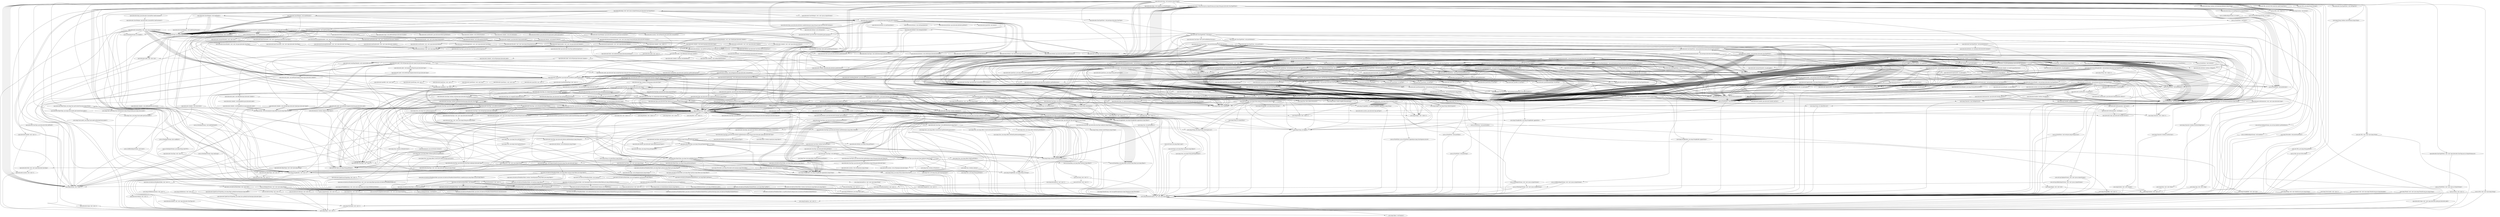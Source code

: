 digraph CallGraph {
"<gnu.bytecode.dump: void main(java.lang.String[])>" -> "<java.lang.System: void <clinit>()>";
"<gnu.bytecode.dump: void main(java.lang.String[])>" -> "<java.lang.System: void exit(int)>";
"<gnu.bytecode.dump: void main(java.lang.String[])>" -> "<java.lang.System: void exit(int)>";
"<gnu.bytecode.dump: void main(java.lang.String[])>" -> "<gnu.bytecode.ObjectType: java.lang.ClassLoader getContextClassLoader()>";
"<gnu.bytecode.dump: void main(java.lang.String[])>" -> "<java.lang.StringBuilder: void <init>()>";
"<gnu.bytecode.dump: void main(java.lang.String[])>" -> "<gnu.bytecode.ObjectType: java.lang.Class getContextClass(java.lang.String)>";
"<gnu.bytecode.dump: void main(java.lang.String[])>" -> "<java.io.FileInputStream: void <init>(java.lang.String)>";
"<gnu.bytecode.dump: void main(java.lang.String[])>" -> "<java.lang.System: void exit(int)>";
"<gnu.bytecode.dump: void main(java.lang.String[])>" -> "<java.lang.System: void exit(int)>";
"<gnu.bytecode.dump: void main(java.lang.String[])>" -> "<java.lang.System: void exit(int)>";
"<gnu.bytecode.dump: void main(java.lang.String[])>" -> "<java.net.URL: void <init>(java.lang.String)>";
"<gnu.bytecode.dump: void main(java.lang.String[])>" -> "<java.lang.StringBuilder: void <init>()>";
"<gnu.bytecode.dump: void main(java.lang.String[])>" -> "<java.lang.System: void exit(int)>";
"<gnu.bytecode.dump: void main(java.lang.String[])>" -> "<gnu.bytecode.dump: void process(java.io.InputStream,java.lang.String,gnu.bytecode.ClassTypeWriter)>";
"<gnu.bytecode.dump: void main(java.lang.String[])>" -> "<java.net.URL: void <init>(java.lang.String)>";
"<gnu.bytecode.dump: void main(java.lang.String[])>" -> "<java.lang.StringBuilder: void <init>()>";
"<gnu.bytecode.dump: void main(java.lang.String[])>" -> "<java.io.File: void <init>(java.lang.String)>";
"<gnu.bytecode.dump: void main(java.lang.String[])>" -> "<gnu.bytecode.dump: boolean uriSchemeSpecified(java.lang.String)>";
"<gnu.bytecode.dump: void main(java.lang.String[])>" -> "<gnu.bytecode.dump: boolean uriSchemeSpecified(java.lang.String)>";
"<gnu.bytecode.dump: void main(java.lang.String[])>" -> "<gnu.bytecode.dump: void usage(java.io.PrintStream)>";
"<gnu.bytecode.dump: void main(java.lang.String[])>" -> "<gnu.bytecode.ClassTypeWriter: void <init>(gnu.bytecode.ClassType,java.io.OutputStream,int)>";
"<gnu.bytecode.dump: void main(java.lang.String[])>" -> "<java.lang.System: void <clinit>()>";
"<gnu.bytecode.dump: void main(java.lang.String[])>" -> "<java.lang.System: void <clinit>()>";
"<gnu.bytecode.dump: void main(java.lang.String[])>" -> "<gnu.bytecode.Type: void <clinit>()>";
"<gnu.bytecode.dump: void main(java.lang.String[])>" -> "<gnu.bytecode.Type: void <clinit>()>";
"<gnu.bytecode.dump: void main(java.lang.String[])>" -> "<java.lang.System: void <clinit>()>";
"<gnu.bytecode.dump: void main(java.lang.String[])>" -> "<java.lang.System: void <clinit>()>";
"<gnu.bytecode.dump: void main(java.lang.String[])>" -> "<java.lang.System: void <clinit>()>";
"<gnu.bytecode.dump: void main(java.lang.String[])>" -> "<java.lang.System: void <clinit>()>";
"<gnu.bytecode.dump: void main(java.lang.String[])>" -> "<java.io.File: void <clinit>()>";
"<java.lang.ThreadGroup: void uncaughtException(java.lang.Thread,java.lang.Throwable)>" -> "<java.lang.RuntimeException: void <init>(java.lang.String)>";
"<java.lang.ClassLoader: void <init>()>" -> "<java.lang.Object: void <init>()>";
"<java.lang.ClassLoader: void <init>()>" -> "<java.lang.RuntimeException: void <init>(java.lang.String)>";
"<java.security.PrivilegedActionException: void <init>(java.lang.Exception)>" -> "<java.lang.Exception: void <init>()>";
"<java.security.PrivilegedActionException: void <init>(java.lang.Exception)>" -> "<java.lang.RuntimeException: void <init>(java.lang.String)>";
"<java.lang.Thread: void <init>(java.lang.ThreadGroup,java.lang.Runnable)>" -> "<java.lang.Object: void <init>()>";
"<java.lang.Thread: void <init>(java.lang.ThreadGroup,java.lang.Runnable)>" -> "<java.lang.RuntimeException: void <init>(java.lang.String)>";
"<java.lang.Thread: void <init>(java.lang.ThreadGroup,java.lang.String)>" -> "<java.lang.Object: void <init>()>";
"<java.lang.Thread: void <init>(java.lang.ThreadGroup,java.lang.String)>" -> "<java.lang.RuntimeException: void <init>(java.lang.String)>";
"<java.lang.System: void exit(int)>" -> "<java.lang.RuntimeException: void <init>(java.lang.String)>";
"<gnu.bytecode.ObjectType: java.lang.ClassLoader getContextClassLoader()>" -> "<java.lang.ClassLoader: java.lang.ClassLoader getSystemClassLoader()>";
"<java.lang.StringBuilder: void <init>()>" -> "<java.lang.Object: void <init>()>";
"<java.lang.StringBuilder: void <init>()>" -> "<java.lang.RuntimeException: void <init>(java.lang.String)>";
"<gnu.bytecode.ObjectType: java.lang.Class getContextClass(java.lang.String)>" -> "<gnu.bytecode.Type: void <clinit>()>";
"<gnu.bytecode.ObjectType: java.lang.Class getContextClass(java.lang.String)>" -> "<java.lang.Class: java.lang.Class forName(java.lang.String,boolean,java.lang.ClassLoader)>";
"<gnu.bytecode.ObjectType: java.lang.Class getContextClass(java.lang.String)>" -> "<gnu.bytecode.ObjectType: java.lang.ClassLoader getContextClassLoader()>";
"<gnu.bytecode.ObjectType: java.lang.Class getContextClass(java.lang.String)>" -> "<java.lang.Class: java.lang.Class forName(java.lang.String,boolean,java.lang.ClassLoader)>";
"<java.io.FileInputStream: void <init>(java.lang.String)>" -> "<java.io.FileInputStream: void finalize()>";
"<java.io.FileInputStream: void <init>(java.lang.String)>" -> "<java.lang.RuntimeException: void <init>(java.lang.String)>";
"<java.io.FileInputStream: void <init>(java.lang.String)>" -> "<java.io.InputStream: void <init>()>";
"<java.net.URL: void <init>(java.lang.String)>" -> "<java.lang.Object: void <init>()>";
"<java.net.URL: void <init>(java.lang.String)>" -> "<java.lang.RuntimeException: void <init>(java.lang.String)>";
"<gnu.bytecode.dump: void process(java.io.InputStream,java.lang.String,gnu.bytecode.ClassTypeWriter)>" -> "<java.lang.System: void <clinit>()>";
"<gnu.bytecode.dump: void process(java.io.InputStream,java.lang.String,gnu.bytecode.ClassTypeWriter)>" -> "<java.lang.System: void exit(int)>";
"<gnu.bytecode.dump: void process(java.io.InputStream,java.lang.String,gnu.bytecode.ClassTypeWriter)>" -> "<java.lang.StringBuilder: void <init>()>";
"<gnu.bytecode.dump: void process(java.io.InputStream,java.lang.String,gnu.bytecode.ClassTypeWriter)>" -> "<java.lang.System: void exit(int)>";
"<gnu.bytecode.dump: void process(java.io.InputStream,java.lang.String,gnu.bytecode.ClassTypeWriter)>" -> "<gnu.bytecode.dump: void <init>(java.io.InputStream,gnu.bytecode.ClassTypeWriter)>";
"<gnu.bytecode.dump: void process(java.io.InputStream,java.lang.String,gnu.bytecode.ClassTypeWriter)>" -> "<gnu.bytecode.dump: int readMagic(java.io.InputStream)>";
"<gnu.bytecode.dump: void process(java.io.InputStream,java.lang.String,gnu.bytecode.ClassTypeWriter)>" -> "<java.util.zip.ZipInputStream: void <init>(java.io.InputStream)>";
"<gnu.bytecode.dump: void process(java.io.InputStream,java.lang.String,gnu.bytecode.ClassTypeWriter)>" -> "<gnu.bytecode.dump: void <init>(java.io.InputStream,gnu.bytecode.ClassTypeWriter)>";
"<gnu.bytecode.dump: void process(java.io.InputStream,java.lang.String,gnu.bytecode.ClassTypeWriter)>" -> "<gnu.bytecode.dump: int readMagic(java.io.InputStream)>";
"<gnu.bytecode.dump: void process(java.io.InputStream,java.lang.String,gnu.bytecode.ClassTypeWriter)>" -> "<java.io.BufferedInputStream: void <init>(java.io.InputStream)>";
"<gnu.bytecode.dump: void process(java.io.InputStream,java.lang.String,gnu.bytecode.ClassTypeWriter)>" -> "<java.lang.System: void <clinit>()>";
"<java.io.File: void <init>(java.lang.String)>" -> "<java.lang.Object: void <init>()>";
"<java.io.File: void <init>(java.lang.String)>" -> "<java.lang.RuntimeException: void <init>(java.lang.String)>";
"<gnu.bytecode.dump: boolean uriSchemeSpecified(java.lang.String)>" -> "<java.io.File: void <clinit>()>";
"<gnu.bytecode.dump: boolean uriSchemeSpecified(java.lang.String)>" -> "<gnu.bytecode.dump: int uriSchemeLength(java.lang.String)>";
"<gnu.bytecode.dump: void usage(java.io.PrintStream)>" -> "<java.lang.System: void <clinit>()>";
"<gnu.bytecode.dump: void usage(java.io.PrintStream)>" -> "<java.lang.System: void exit(int)>";
"<gnu.bytecode.ClassTypeWriter: void <init>(gnu.bytecode.ClassType,java.io.OutputStream,int)>" -> "<java.io.PrintWriter: void <init>(java.io.OutputStream)>";
"<gnu.bytecode.Type: void <clinit>()>" -> "<java.lang.Byte: void <clinit>()>";
"<gnu.bytecode.Type: void <clinit>()>" -> "<gnu.bytecode.ClassType: gnu.bytecode.ClassType make(java.lang.String)>";
"<gnu.bytecode.Type: void <clinit>()>" -> "<gnu.bytecode.Method: gnu.bytecode.Method makeCloneMethod(gnu.bytecode.Type)>";
"<gnu.bytecode.Type: void <clinit>()>" -> "<gnu.bytecode.ClassType: gnu.bytecode.ClassType make(java.lang.String)>";
"<gnu.bytecode.Type: void <clinit>()>" -> "<gnu.bytecode.ClassType: gnu.bytecode.ClassType make(java.lang.String)>";
"<gnu.bytecode.Type: void <clinit>()>" -> "<gnu.bytecode.ClassType: gnu.bytecode.ClassType make(java.lang.String)>";
"<gnu.bytecode.Type: void <clinit>()>" -> "<gnu.bytecode.ClassType: gnu.bytecode.ClassType make(java.lang.String)>";
"<gnu.bytecode.Type: void <clinit>()>" -> "<gnu.bytecode.ClassType: void <init>(java.lang.String)>";
"<gnu.bytecode.Type: void <clinit>()>" -> "<gnu.bytecode.ClassType: gnu.bytecode.ClassType make(java.lang.String)>";
"<gnu.bytecode.Type: void <clinit>()>" -> "<gnu.bytecode.ClassType: void <init>(java.lang.String)>";
"<gnu.bytecode.Type: void <clinit>()>" -> "<gnu.bytecode.ObjectType: void <init>(java.lang.String)>";
"<gnu.bytecode.Type: void <clinit>()>" -> "<gnu.bytecode.PrimType: void <init>(gnu.bytecode.PrimType)>";
"<gnu.bytecode.Type: void <clinit>()>" -> "<java.util.HashMap: void <init>()>";
"<gnu.bytecode.Type: void <clinit>()>" -> "<gnu.bytecode.PrimType: void <init>(java.lang.String,java.lang.String,int,java.lang.Class)>";
"<gnu.bytecode.Type: void <clinit>()>" -> "<gnu.bytecode.PrimType: void <init>(java.lang.String,java.lang.String,int,java.lang.Class)>";
"<gnu.bytecode.Type: void <clinit>()>" -> "<gnu.bytecode.PrimType: void <init>(java.lang.String,java.lang.String,int,java.lang.Class)>";
"<gnu.bytecode.Type: void <clinit>()>" -> "<gnu.bytecode.PrimType: void <init>(java.lang.String,java.lang.String,int,java.lang.Class)>";
"<gnu.bytecode.Type: void <clinit>()>" -> "<gnu.bytecode.PrimType: void <init>(java.lang.String,java.lang.String,int,java.lang.Class)>";
"<gnu.bytecode.Type: void <clinit>()>" -> "<gnu.bytecode.PrimType: void <init>(java.lang.String,java.lang.String,int,java.lang.Class)>";
"<gnu.bytecode.Type: void <clinit>()>" -> "<gnu.bytecode.PrimType: void <init>(java.lang.String,java.lang.String,int,java.lang.Class)>";
"<gnu.bytecode.Type: void <clinit>()>" -> "<gnu.bytecode.PrimType: void <init>(java.lang.String,java.lang.String,int,java.lang.Class)>";
"<gnu.bytecode.Type: void <clinit>()>" -> "<gnu.bytecode.PrimType: void <init>(java.lang.String,java.lang.String,int,java.lang.Class)>";
"<gnu.bytecode.Type: void <clinit>()>" -> "<gnu.bytecode.ClassType: void <clinit>()>";
"<gnu.bytecode.Type: void <clinit>()>" -> "<java.lang.Void: void <clinit>()>";
"<gnu.bytecode.Type: void <clinit>()>" -> "<java.lang.Character: void <clinit>()>";
"<gnu.bytecode.Type: void <clinit>()>" -> "<java.lang.Boolean: void <clinit>()>";
"<gnu.bytecode.Type: void <clinit>()>" -> "<java.lang.Double: void <clinit>()>";
"<gnu.bytecode.Type: void <clinit>()>" -> "<java.lang.Float: void <clinit>()>";
"<gnu.bytecode.Type: void <clinit>()>" -> "<java.lang.Long: void <clinit>()>";
"<gnu.bytecode.Type: void <clinit>()>" -> "<java.lang.Integer: void <clinit>()>";
"<gnu.bytecode.Type: void <clinit>()>" -> "<java.lang.Short: void <clinit>()>";
"<java.lang.RuntimeException: void <init>(java.lang.String)>" -> "<java.lang.Exception: void <init>()>";
"<java.lang.RuntimeException: void <init>(java.lang.String)>" -> "<java.lang.RuntimeException: void <init>(java.lang.String)>";
"<java.lang.Object: void <init>()>" -> "<java.lang.Object: void finalize()>";
"<java.lang.Object: void <init>()>" -> "<java.lang.RuntimeException: void <init>(java.lang.String)>";
"<java.lang.Exception: void <init>()>" -> "<java.lang.Throwable: void <init>()>";
"<java.lang.Exception: void <init>()>" -> "<java.lang.RuntimeException: void <init>(java.lang.String)>";
"<java.lang.ClassLoader: java.lang.ClassLoader getSystemClassLoader()>" -> "<java.lang.RuntimeException: void <init>(java.lang.String)>";
"<java.lang.Class: java.lang.Class forName(java.lang.String,boolean,java.lang.ClassLoader)>" -> "<java.lang.RuntimeException: void <init>(java.lang.String)>";
"<java.io.FileInputStream: void finalize()>" -> "<java.lang.RuntimeException: void <init>(java.lang.String)>";
"<java.io.InputStream: void <init>()>" -> "<java.lang.Object: void <init>()>";
"<java.io.InputStream: void <init>()>" -> "<java.lang.RuntimeException: void <init>(java.lang.String)>";
"<gnu.bytecode.dump: void <init>(java.io.InputStream,gnu.bytecode.ClassTypeWriter)>" -> "<gnu.bytecode.ClassType: void <clinit>()>";
"<gnu.bytecode.dump: void <init>(java.io.InputStream,gnu.bytecode.ClassTypeWriter)>" -> "<gnu.bytecode.ClassType: void <init>()>";
"<gnu.bytecode.dump: void <init>(java.io.InputStream,gnu.bytecode.ClassTypeWriter)>" -> "<gnu.bytecode.ClassFileInput: void <init>(java.io.InputStream)>";
"<gnu.bytecode.dump: void <init>(java.io.InputStream,gnu.bytecode.ClassTypeWriter)>" -> "<gnu.bytecode.Type: void <clinit>()>";
"<java.util.zip.ZipInputStream: void <init>(java.io.InputStream)>" -> "<java.util.zip.InflaterInputStream: void <init>(java.io.InputStream)>";
"<java.util.zip.ZipInputStream: void <init>(java.io.InputStream)>" -> "<java.lang.RuntimeException: void <init>(java.lang.String)>";
"<java.io.BufferedInputStream: void <init>(java.io.InputStream)>" -> "<java.io.FilterInputStream: void <init>(java.io.InputStream)>";
"<java.io.BufferedInputStream: void <init>(java.io.InputStream)>" -> "<java.lang.RuntimeException: void <init>(java.lang.String)>";
"<gnu.bytecode.dump: int uriSchemeLength(java.lang.String)>" -> "<java.lang.Character: void <clinit>()>";
"<gnu.bytecode.dump: int uriSchemeLength(java.lang.String)>" -> "<java.lang.Character: boolean isLetterOrDigit(char)>";
"<gnu.bytecode.dump: int uriSchemeLength(java.lang.String)>" -> "<java.lang.Character: boolean isLetter(char)>";
"<gnu.bytecode.dump: int uriSchemeLength(java.lang.String)>" -> "<java.lang.Character: void <clinit>()>";
"<java.io.PrintWriter: void <init>(java.io.OutputStream)>" -> "<java.io.Writer: void <init>()>";
"<java.io.PrintWriter: void <init>(java.io.OutputStream)>" -> "<java.lang.RuntimeException: void <init>(java.lang.String)>";
"<gnu.bytecode.ClassType: gnu.bytecode.ClassType make(java.lang.String)>" -> "<gnu.bytecode.Type: void <clinit>()>";
"<gnu.bytecode.ClassType: gnu.bytecode.ClassType make(java.lang.String)>" -> "<gnu.bytecode.Type: gnu.bytecode.Type getType(java.lang.String)>";
"<gnu.bytecode.Method: gnu.bytecode.Method makeCloneMethod(gnu.bytecode.Type)>" -> "<gnu.bytecode.Type: void <clinit>()>";
"<gnu.bytecode.Method: gnu.bytecode.Method makeCloneMethod(gnu.bytecode.Type)>" -> "<gnu.bytecode.Method: void <init>()>";
"<gnu.bytecode.ClassType: void <init>(java.lang.String)>" -> "<gnu.bytecode.ObjectType: void <init>()>";
"<gnu.bytecode.ObjectType: void <init>(java.lang.String)>" -> "<gnu.bytecode.Type: void <init>()>";
"<gnu.bytecode.PrimType: void <init>(gnu.bytecode.PrimType)>" -> "<gnu.bytecode.Type: void <init>(java.lang.String,java.lang.String)>";
"<java.util.HashMap: void <init>()>" -> "<java.util.AbstractMap: void <init>()>";
"<java.util.HashMap: void <init>()>" -> "<java.lang.RuntimeException: void <init>(java.lang.String)>";
"<gnu.bytecode.PrimType: void <init>(java.lang.String,java.lang.String,int,java.lang.Class)>" -> "<gnu.bytecode.Type: void <clinit>()>";
"<gnu.bytecode.PrimType: void <init>(java.lang.String,java.lang.String,int,java.lang.Class)>" -> "<gnu.bytecode.Type: void registerTypeForClass(java.lang.Class,gnu.bytecode.Type)>";
"<gnu.bytecode.PrimType: void <init>(java.lang.String,java.lang.String,int,java.lang.Class)>" -> "<gnu.bytecode.Type: void <init>(java.lang.String,java.lang.String)>";
"<gnu.bytecode.ClassType: void <clinit>()>" -> "<gnu.bytecode.Type: void <clinit>()>";
"<java.lang.Object: void finalize()>" -> "<java.lang.RuntimeException: void <init>(java.lang.String)>";
"<java.lang.Throwable: void <init>()>" -> "<java.lang.Object: void <init>()>";
"<java.lang.Throwable: void <init>()>" -> "<java.lang.RuntimeException: void <init>(java.lang.String)>";
"<gnu.bytecode.ClassType: void <init>()>" -> "<gnu.bytecode.ObjectType: void <init>()>";
"<gnu.bytecode.ClassFileInput: void <init>(java.io.InputStream)>" -> "<java.io.DataInputStream: void <init>(java.io.InputStream)>";
"<java.util.zip.InflaterInputStream: void <init>(java.io.InputStream)>" -> "<java.io.FilterInputStream: void <init>(java.io.InputStream)>";
"<java.util.zip.InflaterInputStream: void <init>(java.io.InputStream)>" -> "<java.lang.RuntimeException: void <init>(java.lang.String)>";
"<java.io.FilterInputStream: void <init>(java.io.InputStream)>" -> "<java.io.InputStream: void <init>()>";
"<java.io.FilterInputStream: void <init>(java.io.InputStream)>" -> "<java.lang.RuntimeException: void <init>(java.lang.String)>";
"<java.lang.Character: boolean isLetterOrDigit(char)>" -> "<java.lang.RuntimeException: void <init>(java.lang.String)>";
"<java.lang.Character: boolean isLetter(char)>" -> "<java.lang.RuntimeException: void <init>(java.lang.String)>";
"<java.io.Writer: void <init>()>" -> "<java.lang.Object: void <init>()>";
"<java.io.Writer: void <init>()>" -> "<java.lang.RuntimeException: void <init>(java.lang.String)>";
"<gnu.bytecode.Type: gnu.bytecode.Type getType(java.lang.String)>" -> "<gnu.bytecode.Type: void <clinit>()>";
"<gnu.bytecode.Type: gnu.bytecode.Type getType(java.lang.String)>" -> "<gnu.bytecode.ClassType: void <init>(java.lang.String)>";
"<gnu.bytecode.Type: gnu.bytecode.Type getType(java.lang.String)>" -> "<gnu.bytecode.ArrayType: gnu.bytecode.ArrayType make(java.lang.String)>";
"<gnu.bytecode.Type: gnu.bytecode.Type getType(java.lang.String)>" -> "<gnu.bytecode.ClassType: void <clinit>()>";
"<gnu.bytecode.Method: void <init>()>" -> "<java.lang.Object: void <init>()>";
"<gnu.bytecode.ObjectType: void <init>()>" -> "<gnu.bytecode.Type: void <init>()>";
"<gnu.bytecode.Type: void <init>()>" -> "<java.lang.Object: void <init>()>";
"<gnu.bytecode.Type: void <init>(java.lang.String,java.lang.String)>" -> "<java.lang.Object: void <init>()>";
"<java.util.AbstractMap: void <init>()>" -> "<java.lang.Object: void <init>()>";
"<java.util.AbstractMap: void <init>()>" -> "<java.lang.RuntimeException: void <init>(java.lang.String)>";
"<gnu.bytecode.Type: void registerTypeForClass(java.lang.Class,gnu.bytecode.Type)>" -> "<gnu.bytecode.Type: void <clinit>()>";
"<gnu.bytecode.Type: void registerTypeForClass(java.lang.Class,gnu.bytecode.Type)>" -> "<gnu.bytecode.Type$ClassToTypeMap: void <init>()>";
"<java.io.DataInputStream: void <init>(java.io.InputStream)>" -> "<java.io.FilterInputStream: void <init>(java.io.InputStream)>";
"<java.io.DataInputStream: void <init>(java.io.InputStream)>" -> "<java.lang.RuntimeException: void <init>(java.lang.String)>";
"<gnu.bytecode.ArrayType: gnu.bytecode.ArrayType make(java.lang.String)>" -> "<gnu.bytecode.Type: void <clinit>()>";
"<gnu.bytecode.ArrayType: gnu.bytecode.ArrayType make(java.lang.String)>" -> "<gnu.bytecode.ArrayType: void <init>(gnu.bytecode.Type,java.lang.String)>";
"<gnu.bytecode.ArrayType: gnu.bytecode.ArrayType make(java.lang.String)>" -> "<gnu.bytecode.Type: gnu.bytecode.Type getType(java.lang.String)>";
"<gnu.bytecode.Type$ClassToTypeMap: void <init>()>" -> "<gnu.kawa.util.AbstractWeakHashTable: void <init>()>";
"<gnu.bytecode.ArrayType: void <init>(gnu.bytecode.Type,java.lang.String)>" -> "<gnu.bytecode.ObjectType: void <init>()>";
"<gnu.kawa.util.AbstractWeakHashTable: void <init>()>" -> "<gnu.kawa.util.AbstractHashTable: void <init>(int)>";
"<gnu.kawa.util.AbstractWeakHashTable: void <init>()>" -> "<java.lang.ref.ReferenceQueue: void <init>()>";
"<gnu.kawa.util.AbstractHashTable: void <init>(int)>" -> "<java.util.AbstractMap: void <init>()>";
"<java.lang.ref.ReferenceQueue: void <init>()>" -> "<java.lang.Object: void <init>()>";
"<java.lang.ref.ReferenceQueue: void <init>()>" -> "<java.lang.RuntimeException: void <init>(java.lang.String)>";
"<gnu.bytecode.Type: void registerTypeForClass(java.lang.Class,gnu.bytecode.Type)>" -> "<gnu.kawa.util.AbstractWeakHashTable: java.lang.Object put(java.lang.Object,java.lang.Object)>";
"<gnu.kawa.util.AbstractWeakHashTable: java.lang.Object put(java.lang.Object,java.lang.Object)>" -> "<gnu.kawa.util.AbstractWeakHashTable: void cleanup()>";
"<gnu.kawa.util.AbstractWeakHashTable: java.lang.Object put(java.lang.Object,java.lang.Object)>" -> "<gnu.kawa.util.AbstractWeakHashTable: int hash(java.lang.Object)>";
"<gnu.kawa.util.AbstractWeakHashTable: java.lang.Object put(java.lang.Object,java.lang.Object)>" -> "<gnu.kawa.util.AbstractHashTable: int hashToIndex(int)>";
"<gnu.kawa.util.AbstractWeakHashTable: java.lang.Object put(java.lang.Object,java.lang.Object)>" -> "<gnu.kawa.util.AbstractHashTable: void rehash()>";
"<gnu.kawa.util.AbstractWeakHashTable: java.lang.Object put(java.lang.Object,java.lang.Object)>" -> "<gnu.kawa.util.AbstractHashTable: int hashToIndex(int)>";
"<gnu.kawa.util.AbstractWeakHashTable: java.lang.Object put(java.lang.Object,java.lang.Object)>" -> "<gnu.kawa.util.AbstractWeakHashTable: gnu.kawa.util.AbstractWeakHashTable$WEntry makeEntry(java.lang.Object,int,java.lang.Object)>";
"<gnu.kawa.util.AbstractWeakHashTable: java.lang.Object put(java.lang.Object,java.lang.Object)>" -> "<gnu.kawa.util.AbstractWeakHashTable: boolean valuesEqual(java.lang.Object,java.lang.Object)>";
"<gnu.kawa.util.AbstractWeakHashTable: void cleanup()>" -> "<gnu.kawa.util.AbstractWeakHashTable: void cleanup(gnu.kawa.util.AbstractHashTable,java.lang.ref.ReferenceQueue)>";
"<gnu.kawa.util.AbstractWeakHashTable: int hash(java.lang.Object)>" -> "<java.lang.System: void <clinit>()>";
"<gnu.kawa.util.AbstractWeakHashTable: int hash(java.lang.Object)>" -> "<java.lang.System: int identityHashCode(java.lang.Object)>";
"<gnu.kawa.util.AbstractWeakHashTable: gnu.kawa.util.AbstractWeakHashTable$WEntry makeEntry(java.lang.Object,int,java.lang.Object)>" -> "<gnu.kawa.util.AbstractWeakHashTable$WEntry: void <init>(java.lang.Object,gnu.kawa.util.AbstractWeakHashTable,int)>";
"<java.lang.System: int identityHashCode(java.lang.Object)>" -> "<java.lang.RuntimeException: void <init>(java.lang.String)>";
"<gnu.kawa.util.AbstractWeakHashTable$WEntry: void <init>(java.lang.Object,gnu.kawa.util.AbstractWeakHashTable,int)>" -> "<java.lang.ref.WeakReference: void <init>(java.lang.Object,java.lang.ref.ReferenceQueue)>";
"<java.lang.ref.WeakReference: void <init>(java.lang.Object,java.lang.ref.ReferenceQueue)>" -> "<java.lang.ref.Reference: void <init>()>";
"<java.lang.ref.WeakReference: void <init>(java.lang.Object,java.lang.ref.ReferenceQueue)>" -> "<java.lang.RuntimeException: void <init>(java.lang.String)>";
"<java.lang.ref.Reference: void <init>()>" -> "<java.lang.Object: void <init>()>";
"<java.lang.ref.Reference: void <init>()>" -> "<java.lang.RuntimeException: void <init>(java.lang.String)>";
"<gnu.kawa.util.AbstractHashTable: void rehash()>" -> "<gnu.kawa.util.AbstractWeakHashTable: gnu.kawa.util.AbstractWeakHashTable$WEntry[] allocEntries(int)>";
"<gnu.kawa.util.AbstractHashTable: void rehash()>" -> "<gnu.kawa.util.AbstractWeakHashTable: java.util.Map$Entry getEntryNext(java.util.Map$Entry)>";
"<gnu.kawa.util.AbstractHashTable: void rehash()>" -> "<gnu.kawa.util.AbstractWeakHashTable: java.util.Map$Entry getEntryNext(java.util.Map$Entry)>";
"<gnu.kawa.util.AbstractHashTable: void rehash()>" -> "<gnu.kawa.util.AbstractWeakHashTable: void setEntryNext(java.util.Map$Entry,java.util.Map$Entry)>";
"<gnu.kawa.util.AbstractHashTable: void rehash()>" -> "<gnu.kawa.util.AbstractWeakHashTable: java.util.Map$Entry getEntryNext(java.util.Map$Entry)>";
"<gnu.kawa.util.AbstractHashTable: void rehash()>" -> "<gnu.kawa.util.AbstractWeakHashTable: int getEntryHashCode(java.util.Map$Entry)>";
"<gnu.kawa.util.AbstractHashTable: void rehash()>" -> "<gnu.kawa.util.AbstractHashTable: int hashToIndex(int)>";
"<gnu.kawa.util.AbstractHashTable: void rehash()>" -> "<gnu.kawa.util.AbstractWeakHashTable: void setEntryNext(java.util.Map$Entry,java.util.Map$Entry)>";
"<gnu.kawa.util.AbstractWeakHashTable: int getEntryHashCode(java.util.Map$Entry)>" -> "<gnu.kawa.util.AbstractWeakHashTable: int getEntryHashCode(gnu.kawa.util.AbstractWeakHashTable$WEntry)>";
"<gnu.kawa.util.AbstractWeakHashTable: void setEntryNext(java.util.Map$Entry,java.util.Map$Entry)>" -> "<gnu.kawa.util.AbstractWeakHashTable: void setEntryNext(gnu.kawa.util.AbstractWeakHashTable$WEntry,gnu.kawa.util.AbstractWeakHashTable$WEntry)>";
"<gnu.kawa.util.AbstractWeakHashTable: java.util.Map$Entry getEntryNext(java.util.Map$Entry)>" -> "<gnu.kawa.util.AbstractWeakHashTable: gnu.kawa.util.AbstractWeakHashTable$WEntry getEntryNext(gnu.kawa.util.AbstractWeakHashTable$WEntry)>";
"<gnu.kawa.util.AbstractWeakHashTable: void cleanup(gnu.kawa.util.AbstractHashTable,java.lang.ref.ReferenceQueue)>" -> "<gnu.kawa.util.AbstractWeakHashTable: int getEntryHashCode(java.util.Map$Entry)>";
"<gnu.kawa.util.AbstractWeakHashTable: void cleanup(gnu.kawa.util.AbstractHashTable,java.lang.ref.ReferenceQueue)>" -> "<gnu.kawa.util.AbstractHashTable: int hashToIndex(int)>";
"<gnu.kawa.util.AbstractWeakHashTable: void cleanup(gnu.kawa.util.AbstractHashTable,java.lang.ref.ReferenceQueue)>" -> "<gnu.kawa.util.AbstractWeakHashTable: java.util.Map$Entry getEntryNext(java.util.Map$Entry)>";
"<gnu.kawa.util.AbstractWeakHashTable: void cleanup(gnu.kawa.util.AbstractHashTable,java.lang.ref.ReferenceQueue)>" -> "<gnu.kawa.util.AbstractWeakHashTable: void setEntryNext(java.util.Map$Entry,java.util.Map$Entry)>";
"<gnu.kawa.util.AbstractWeakHashTable: java.lang.Object put(java.lang.Object,java.lang.Object)>" -> "<gnu.kawa.util.AbstractWeakHashTable$WEntry: java.lang.Object getValue()>";
"<gnu.kawa.util.AbstractWeakHashTable$WEntry: java.lang.Object getValue()>" -> "<java.lang.ref.Reference: java.lang.Object get()>";
"<java.lang.ref.Reference: java.lang.Object get()>" -> "<java.lang.RuntimeException: void <init>(java.lang.String)>";
"<gnu.kawa.util.AbstractHashTable: void <init>(int)>" -> "<gnu.kawa.util.AbstractWeakHashTable: gnu.kawa.util.AbstractWeakHashTable$WEntry[] allocEntries(int)>";
"<gnu.bytecode.Type: gnu.bytecode.Type getType(java.lang.String)>" -> "<java.lang.String: boolean endsWith(java.lang.String)>";
"<java.lang.String: boolean endsWith(java.lang.String)>" -> "<java.lang.RuntimeException: void <init>(java.lang.String)>";
"<gnu.bytecode.ArrayType: gnu.bytecode.ArrayType make(java.lang.String)>" -> "<java.lang.String: int length()>";
"<gnu.bytecode.ArrayType: gnu.bytecode.ArrayType make(java.lang.String)>" -> "<java.lang.String: java.lang.String substring(int,int)>";
"<java.lang.String: int length()>" -> "<java.lang.RuntimeException: void <init>(java.lang.String)>";
"<java.lang.String: java.lang.String substring(int,int)>" -> "<java.lang.RuntimeException: void <init>(java.lang.String)>";
"<gnu.bytecode.Type: void <clinit>()>" -> "<gnu.bytecode.ClassType: gnu.bytecode.Method getDeclaredMethod(java.lang.String,int)>";
"<gnu.bytecode.Type: void <clinit>()>" -> "<gnu.bytecode.ClassType: gnu.bytecode.Method addMethod(java.lang.String,gnu.bytecode.Type[],gnu.bytecode.Type,int)>";
"<gnu.bytecode.Type: void <clinit>()>" -> "<gnu.bytecode.ClassType: gnu.bytecode.Method addMethod(java.lang.String,gnu.bytecode.Type[],gnu.bytecode.Type,int)>";
"<gnu.bytecode.Type: void <clinit>()>" -> "<gnu.bytecode.ClassType: gnu.bytecode.Method addMethod(java.lang.String,gnu.bytecode.Type[],gnu.bytecode.Type,int)>";
"<gnu.bytecode.Type: void <clinit>()>" -> "<gnu.bytecode.ClassType: gnu.bytecode.Method addMethod(java.lang.String,gnu.bytecode.Type[],gnu.bytecode.Type,int)>";
"<gnu.bytecode.Type: void <clinit>()>" -> "<gnu.bytecode.ClassType: gnu.bytecode.Method addMethod(java.lang.String,gnu.bytecode.Type[],gnu.bytecode.Type,int)>";
"<gnu.bytecode.ClassType: gnu.bytecode.Method getDeclaredMethod(java.lang.String,int)>" -> "<java.lang.StringBuilder: void <init>()>";
"<gnu.bytecode.ClassType: gnu.bytecode.Method getDeclaredMethod(java.lang.String,int)>" -> "<java.lang.Error: void <init>(java.lang.String)>";
"<java.lang.Error: void <init>(java.lang.String)>" -> "<java.lang.Throwable: void <init>()>";
"<java.lang.Error: void <init>(java.lang.String)>" -> "<java.lang.RuntimeException: void <init>(java.lang.String)>";
"<gnu.bytecode.ClassType: gnu.bytecode.Method addMethod(java.lang.String,gnu.bytecode.Type[],gnu.bytecode.Type,int)>" -> "<gnu.bytecode.ClassType: gnu.bytecode.Method addMethod(java.lang.String,int,gnu.bytecode.Type[],gnu.bytecode.Type)>";
"<gnu.bytecode.ClassType: gnu.bytecode.Method addMethod(java.lang.String,int,gnu.bytecode.Type[],gnu.bytecode.Type)>" -> "<java.lang.Object: boolean equals(java.lang.Object)>";
"<java.lang.Object: boolean equals(java.lang.Object)>" -> "<java.lang.RuntimeException: void <init>(java.lang.String)>";
"<gnu.bytecode.ClassType: gnu.bytecode.Method addMethod(java.lang.String,int,gnu.bytecode.Type[],gnu.bytecode.Type)>" -> "<gnu.bytecode.ClassType: gnu.bytecode.Method getDeclaredMethod(java.lang.String,gnu.bytecode.Type[])>";
"<gnu.bytecode.ClassType: gnu.bytecode.Method addMethod(java.lang.String,int,gnu.bytecode.Type[],gnu.bytecode.Type)>" -> "<gnu.bytecode.ClassType: gnu.bytecode.Method addMethod(java.lang.String,int)>";
"<gnu.bytecode.ClassType: gnu.bytecode.Method addMethod(java.lang.String,int)>" -> "<gnu.bytecode.Method: void <init>(gnu.bytecode.ClassType,int)>";
"<gnu.bytecode.Method: void <init>(gnu.bytecode.ClassType,int)>" -> "<java.lang.Object: void <init>()>";
"<gnu.bytecode.ClassType: gnu.bytecode.Method addMethod(java.lang.String,int)>" -> "<gnu.bytecode.Method: void setName(java.lang.String)>";
"<gnu.bytecode.ClassType: gnu.bytecode.Method getDeclaredMethod(java.lang.String,gnu.bytecode.Type[])>" -> "<java.lang.String: boolean equals(java.lang.Object)>";
"<gnu.bytecode.ClassType: gnu.bytecode.Method getDeclaredMethod(java.lang.String,gnu.bytecode.Type[])>" -> "<java.lang.String: boolean equals(java.lang.Object)>";
"<java.lang.String: boolean equals(java.lang.Object)>" -> "<java.lang.RuntimeException: void <init>(java.lang.String)>";
"<gnu.bytecode.ClassType: gnu.bytecode.Method getDeclaredMethod(java.lang.String,gnu.bytecode.Type[])>" -> "<java.lang.String: boolean equals(java.lang.Object)>";
"<gnu.bytecode.ClassType: gnu.bytecode.Method getDeclaredMethod(java.lang.String,gnu.bytecode.Type[])>" -> "<gnu.bytecode.ClassType: boolean hasOuterLink()>";
"<gnu.bytecode.ClassType: gnu.bytecode.Method getDeclaredMethod(java.lang.String,gnu.bytecode.Type[])>" -> "<gnu.bytecode.ClassType: gnu.bytecode.Method getDeclaredMethods()>";
"<gnu.bytecode.ClassType: gnu.bytecode.Method getDeclaredMethods()>" -> "<gnu.bytecode.ObjectType: java.lang.Class getReflectClass()>";
"<gnu.bytecode.ClassType: gnu.bytecode.Method getDeclaredMethods()>" -> "<gnu.bytecode.ClassType: void addMethods(java.lang.Class)>";
"<gnu.bytecode.ObjectType: java.lang.Class getReflectClass()>" -> "<gnu.bytecode.Type: void <clinit>()>";
"<gnu.bytecode.ObjectType: java.lang.Class getReflectClass()>" -> "<java.lang.RuntimeException: void <init>(java.lang.String)>";
"<gnu.bytecode.ObjectType: java.lang.Class getReflectClass()>" -> "<java.lang.StringBuilder: void <init>()>";
"<gnu.bytecode.ObjectType: java.lang.Class getReflectClass()>" -> "<gnu.bytecode.ObjectType: java.lang.Class getContextClass(java.lang.String)>";
"<gnu.bytecode.ClassType: void addMethods(java.lang.Class)>" -> "<gnu.bytecode.ClassType: gnu.bytecode.Method addMethod(java.lang.reflect.Method)>";
"<gnu.bytecode.ClassType: void addMethods(java.lang.Class)>" -> "<gnu.bytecode.ClassType: gnu.bytecode.Method addMethod(java.lang.reflect.Constructor)>";
"<gnu.bytecode.ClassType: gnu.bytecode.Method addMethod(java.lang.reflect.Method)>" -> "<gnu.bytecode.Type: void <clinit>()>";
"<gnu.bytecode.ClassType: gnu.bytecode.Method addMethod(java.lang.reflect.Method)>" -> "<gnu.bytecode.Type: gnu.bytecode.Type make(java.lang.Class)>";
"<gnu.bytecode.ClassType: gnu.bytecode.Method addMethod(java.lang.reflect.Method)>" -> "<gnu.bytecode.Type: gnu.bytecode.Type make(java.lang.Class)>";
"<gnu.bytecode.ClassType: gnu.bytecode.Method addMethod(java.lang.reflect.Constructor)>" -> "<gnu.bytecode.Type: void <clinit>()>";
"<gnu.bytecode.ClassType: gnu.bytecode.Method addMethod(java.lang.reflect.Constructor)>" -> "<gnu.bytecode.Type: gnu.bytecode.Type make(java.lang.Class)>";
"<gnu.bytecode.Type: gnu.bytecode.Type make(java.lang.Class)>" -> "<gnu.bytecode.Type: void <clinit>()>";
"<gnu.bytecode.Type: gnu.bytecode.Type make(java.lang.Class)>" -> "<gnu.bytecode.ClassType: void <init>(java.lang.String)>";
"<gnu.bytecode.Type: gnu.bytecode.Type make(java.lang.Class)>" -> "<java.lang.Error: void <init>(java.lang.String)>";
"<gnu.bytecode.Type: gnu.bytecode.Type make(java.lang.Class)>" -> "<gnu.bytecode.Type: void registerTypeForClass(java.lang.Class,gnu.bytecode.Type)>";
"<gnu.bytecode.Type: gnu.bytecode.Type make(java.lang.Class)>" -> "<gnu.bytecode.ArrayType: gnu.bytecode.ArrayType make(gnu.bytecode.Type)>";
"<gnu.bytecode.Type: gnu.bytecode.Type make(java.lang.Class)>" -> "<gnu.bytecode.Type: gnu.bytecode.Type make(java.lang.Class)>";
"<gnu.bytecode.Type: gnu.bytecode.Type make(java.lang.Class)>" -> "<gnu.bytecode.ClassType: void <clinit>()>";
"<gnu.bytecode.ArrayType: gnu.bytecode.ArrayType make(gnu.bytecode.Type)>" -> "<gnu.bytecode.Type: void <clinit>()>";
"<gnu.bytecode.ArrayType: gnu.bytecode.ArrayType make(gnu.bytecode.Type)>" -> "<gnu.bytecode.ArrayType: void <init>(gnu.bytecode.Type,java.lang.String)>";
"<gnu.bytecode.ArrayType: gnu.bytecode.ArrayType make(gnu.bytecode.Type)>" -> "<java.lang.StringBuilder: void <init>()>";
"<gnu.bytecode.ArrayType: gnu.bytecode.ArrayType make(gnu.bytecode.Type)>" -> "<java.lang.StringBuilder: java.lang.StringBuilder append(java.lang.String)>";
"<gnu.bytecode.ArrayType: gnu.bytecode.ArrayType make(gnu.bytecode.Type)>" -> "<java.lang.StringBuilder: java.lang.StringBuilder append(java.lang.String)>";
"<gnu.bytecode.ArrayType: gnu.bytecode.ArrayType make(gnu.bytecode.Type)>" -> "<java.lang.StringBuilder: java.lang.String toString()>";
"<java.lang.StringBuilder: java.lang.StringBuilder append(java.lang.String)>" -> "<java.lang.RuntimeException: void <init>(java.lang.String)>";
"<java.lang.StringBuilder: java.lang.String toString()>" -> "<java.lang.RuntimeException: void <init>(java.lang.String)>";
"<gnu.bytecode.ArrayType: gnu.bytecode.ArrayType make(gnu.bytecode.Type)>" -> "<gnu.bytecode.Type: java.lang.String getName()>";
"<gnu.bytecode.Type: gnu.bytecode.Type make(java.lang.Class)>" -> "<gnu.kawa.util.AbstractHashTable: java.lang.Object get(java.lang.Object)>";
"<gnu.kawa.util.AbstractHashTable: java.lang.Object get(java.lang.Object)>" -> "<gnu.kawa.util.AbstractWeakHashTable: java.lang.Object get(java.lang.Object,java.lang.Object)>";
"<gnu.kawa.util.AbstractWeakHashTable: java.lang.Object get(java.lang.Object,java.lang.Object)>" -> "<gnu.kawa.util.AbstractHashTable: java.lang.Object get(java.lang.Object,java.lang.Object)>";
"<gnu.kawa.util.AbstractWeakHashTable: java.lang.Object get(java.lang.Object,java.lang.Object)>" -> "<gnu.kawa.util.AbstractWeakHashTable: void cleanup()>";
"<gnu.kawa.util.AbstractHashTable: java.lang.Object get(java.lang.Object,java.lang.Object)>" -> "<gnu.kawa.util.AbstractHashTable: java.util.Map$Entry getNode(java.lang.Object)>";
"<gnu.kawa.util.AbstractHashTable: java.util.Map$Entry getNode(java.lang.Object)>" -> "<gnu.kawa.util.AbstractWeakHashTable: int hash(java.lang.Object)>";
"<gnu.kawa.util.AbstractHashTable: java.util.Map$Entry getNode(java.lang.Object)>" -> "<gnu.kawa.util.AbstractHashTable: int hashToIndex(int)>";
"<gnu.kawa.util.AbstractHashTable: java.util.Map$Entry getNode(java.lang.Object)>" -> "<gnu.kawa.util.AbstractHashTable: boolean matches(java.lang.Object,int,java.util.Map$Entry)>";
"<gnu.kawa.util.AbstractHashTable: java.util.Map$Entry getNode(java.lang.Object)>" -> "<gnu.kawa.util.AbstractWeakHashTable: java.util.Map$Entry getEntryNext(java.util.Map$Entry)>";
"<gnu.kawa.util.AbstractHashTable: boolean matches(java.lang.Object,int,java.util.Map$Entry)>" -> "<gnu.kawa.util.AbstractWeakHashTable: int getEntryHashCode(java.util.Map$Entry)>";
"<gnu.kawa.util.AbstractHashTable: boolean matches(java.lang.Object,int,java.util.Map$Entry)>" -> "<gnu.kawa.util.AbstractHashTable: boolean matches(java.lang.Object,java.lang.Object)>";
"<gnu.bytecode.ClassType: gnu.bytecode.Method addMethod(java.lang.reflect.Constructor)>" -> "<gnu.bytecode.ClassType: gnu.bytecode.Method addMethod(java.lang.String,int,gnu.bytecode.Type[],gnu.bytecode.Type)>";
"<gnu.bytecode.ClassType: gnu.bytecode.Method addMethod(java.lang.reflect.Method)>" -> "<gnu.bytecode.ClassType: gnu.bytecode.Method addMethod(java.lang.String,int,gnu.bytecode.Type[],gnu.bytecode.Type)>";
"<gnu.bytecode.ObjectType: java.lang.Class getReflectClass()>" -> "<java.lang.StringBuilder: java.lang.StringBuilder append(java.lang.String)>";
"<gnu.bytecode.ObjectType: java.lang.Class getReflectClass()>" -> "<java.lang.StringBuilder: java.lang.StringBuilder append(java.lang.String)>";
"<gnu.bytecode.ObjectType: java.lang.Class getReflectClass()>" -> "<java.lang.StringBuilder: java.lang.String toString()>";
"<gnu.bytecode.ObjectType: java.lang.Class getReflectClass()>" -> "<java.lang.Throwable: java.lang.Throwable initCause(java.lang.Throwable)>";
"<java.lang.Throwable: java.lang.Throwable initCause(java.lang.Throwable)>" -> "<java.lang.RuntimeException: void <init>(java.lang.String)>";
"<gnu.bytecode.ObjectType: java.lang.Class getReflectClass()>" -> "<gnu.bytecode.ObjectType: java.lang.String getInternalName()>";
"<gnu.bytecode.ObjectType: java.lang.Class getReflectClass()>" -> "<gnu.bytecode.Type: java.lang.String getName()>";
"<gnu.bytecode.ObjectType: java.lang.String getInternalName()>" -> "<gnu.bytecode.Type: java.lang.String getName()>";
"<gnu.bytecode.ClassType: boolean hasOuterLink()>" -> "<gnu.bytecode.ClassType: gnu.bytecode.Field getFields()>";
"<gnu.bytecode.ClassType: gnu.bytecode.Field getFields()>" -> "<gnu.bytecode.ClassType: void addFields()>";
"<gnu.bytecode.ClassType: void addFields()>" -> "<gnu.bytecode.Type: void <clinit>()>";
"<gnu.bytecode.ClassType: void addFields()>" -> "<gnu.bytecode.Type: gnu.bytecode.Type make(java.lang.Class)>";
"<gnu.bytecode.ClassType: void addFields()>" -> "<java.lang.String: boolean equals(java.lang.Object)>";
"<gnu.bytecode.ClassType: void addFields()>" -> "<gnu.bytecode.ObjectType: java.lang.Class getReflectClass()>";
"<gnu.bytecode.ClassType: void addFields()>" -> "<gnu.bytecode.ClassType: gnu.bytecode.Field addField(java.lang.String,gnu.bytecode.Type,int)>";
"<gnu.bytecode.ClassType: gnu.bytecode.Field addField(java.lang.String,gnu.bytecode.Type,int)>" -> "<gnu.bytecode.ClassType: gnu.bytecode.Field addField(java.lang.String,gnu.bytecode.Type)>";
"<gnu.bytecode.ClassType: gnu.bytecode.Field addField(java.lang.String,gnu.bytecode.Type)>" -> "<gnu.bytecode.Field: void <init>(gnu.bytecode.ClassType)>";
"<gnu.bytecode.Field: void <init>(gnu.bytecode.ClassType)>" -> "<gnu.bytecode.Location: void <init>()>";
"<gnu.bytecode.Location: void <init>()>" -> "<java.lang.Object: void <init>()>";
"<gnu.bytecode.ClassType: gnu.bytecode.Field addField(java.lang.String,gnu.bytecode.Type)>" -> "<gnu.bytecode.Location: void setName(java.lang.String)>";
"<gnu.bytecode.ClassType: gnu.bytecode.Field addField(java.lang.String,gnu.bytecode.Type)>" -> "<gnu.bytecode.Location: void setType(gnu.bytecode.Type)>";
"<gnu.bytecode.ClassType: gnu.bytecode.Method getDeclaredMethod(java.lang.String,gnu.bytecode.Type[])>" -> "<gnu.bytecode.Method: java.lang.String getName()>";
"<gnu.bytecode.ClassType: gnu.bytecode.Method getDeclaredMethod(java.lang.String,gnu.bytecode.Type[])>" -> "<gnu.bytecode.Method: gnu.bytecode.Type[] getParameterTypes()>";
"<gnu.bytecode.ClassType: gnu.bytecode.Method addMethod(java.lang.String,int,gnu.bytecode.Type[],gnu.bytecode.Type)>" -> "<gnu.bytecode.Method: gnu.bytecode.Type getReturnType()>";
"<gnu.bytecode.ClassType: gnu.bytecode.Method getDeclaredMethod(java.lang.String,gnu.bytecode.Type[])>" -> "<gnu.bytecode.Type: java.lang.String getSignature()>";
"<gnu.bytecode.ClassType: gnu.bytecode.Method getDeclaredMethod(java.lang.String,gnu.bytecode.Type[])>" -> "<gnu.bytecode.ArrayType: java.lang.String getSignature()>";
"<gnu.bytecode.ArrayType: java.lang.String getSignature()>" -> "<java.lang.StringBuilder: void <init>()>";
"<gnu.bytecode.ArrayType: java.lang.String getSignature()>" -> "<java.lang.StringBuilder: java.lang.StringBuilder append(java.lang.String)>";
"<gnu.bytecode.ArrayType: java.lang.String getSignature()>" -> "<java.lang.StringBuilder: java.lang.StringBuilder append(java.lang.String)>";
"<gnu.bytecode.ArrayType: java.lang.String getSignature()>" -> "<java.lang.StringBuilder: java.lang.String toString()>";
"<gnu.bytecode.ArrayType: java.lang.String getSignature()>" -> "<gnu.bytecode.Type: void setSignature(java.lang.String)>";
"<gnu.bytecode.ClassType: gnu.bytecode.Method getDeclaredMethod(java.lang.String,int)>" -> "<java.lang.StringBuilder: java.lang.StringBuilder append(java.lang.String)>";
"<gnu.bytecode.ClassType: gnu.bytecode.Method getDeclaredMethod(java.lang.String,int)>" -> "<java.lang.StringBuilder: java.lang.StringBuilder append(java.lang.String)>";
"<gnu.bytecode.ClassType: gnu.bytecode.Method getDeclaredMethod(java.lang.String,int)>" -> "<java.lang.StringBuilder: java.lang.StringBuilder append(java.lang.String)>";
"<gnu.bytecode.ClassType: gnu.bytecode.Method getDeclaredMethod(java.lang.String,int)>" -> "<java.lang.StringBuilder: java.lang.StringBuilder append(int)>";
"<gnu.bytecode.ClassType: gnu.bytecode.Method getDeclaredMethod(java.lang.String,int)>" -> "<java.lang.StringBuilder: java.lang.StringBuilder append(java.lang.String)>";
"<gnu.bytecode.ClassType: gnu.bytecode.Method getDeclaredMethod(java.lang.String,int)>" -> "<java.lang.StringBuilder: java.lang.StringBuilder append(java.lang.Object)>";
"<gnu.bytecode.ClassType: gnu.bytecode.Method getDeclaredMethod(java.lang.String,int)>" -> "<java.lang.StringBuilder: java.lang.StringBuilder append(java.lang.String)>";
"<gnu.bytecode.ClassType: gnu.bytecode.Method getDeclaredMethod(java.lang.String,int)>" -> "<java.lang.StringBuilder: java.lang.StringBuilder append(java.lang.Object)>";
"<gnu.bytecode.ClassType: gnu.bytecode.Method getDeclaredMethod(java.lang.String,int)>" -> "<java.lang.StringBuilder: java.lang.String toString()>";
"<java.lang.StringBuilder: java.lang.StringBuilder append(int)>" -> "<java.lang.RuntimeException: void <init>(java.lang.String)>";
"<java.lang.StringBuilder: java.lang.StringBuilder append(java.lang.Object)>" -> "<java.lang.RuntimeException: void <init>(java.lang.String)>";
"<gnu.bytecode.ClassType: gnu.bytecode.Method getDeclaredMethod(java.lang.String,int)>" -> "<java.lang.String: boolean equals(java.lang.Object)>";
"<gnu.bytecode.ClassType: gnu.bytecode.Method getDeclaredMethod(java.lang.String,int)>" -> "<java.lang.String: boolean equals(java.lang.Object)>";
"<gnu.bytecode.ClassType: gnu.bytecode.Method getDeclaredMethod(java.lang.String,int)>" -> "<gnu.bytecode.ClassType: boolean hasOuterLink()>";
"<gnu.bytecode.ClassType: gnu.bytecode.Method getDeclaredMethod(java.lang.String,int)>" -> "<gnu.bytecode.ClassType: gnu.bytecode.Method getDeclaredMethods()>";
"<gnu.bytecode.ClassType: gnu.bytecode.Method getDeclaredMethod(java.lang.String,int)>" -> "<gnu.bytecode.Method: java.lang.String getName()>";
"<gnu.bytecode.ClassType: gnu.bytecode.Method getDeclaredMethod(java.lang.String,int)>" -> "<gnu.bytecode.Method: gnu.bytecode.Type[] getParameterTypes()>";
"<gnu.bytecode.ClassType: void <init>(java.lang.String)>" -> "<gnu.bytecode.ClassType: void setName(java.lang.String)>";
"<gnu.bytecode.ClassType: void setName(java.lang.String)>" -> "<java.lang.StringBuilder: void <init>()>";
"<gnu.bytecode.ClassType: void setName(java.lang.String)>" -> "<java.lang.StringBuilder: java.lang.StringBuilder append(java.lang.String)>";
"<gnu.bytecode.ClassType: void setName(java.lang.String)>" -> "<java.lang.StringBuilder: java.lang.StringBuilder append(java.lang.String)>";
"<gnu.bytecode.ClassType: void setName(java.lang.String)>" -> "<java.lang.StringBuilder: java.lang.StringBuilder append(java.lang.String)>";
"<gnu.bytecode.ClassType: void setName(java.lang.String)>" -> "<java.lang.StringBuilder: java.lang.String toString()>";
"<gnu.bytecode.ClassType: void setName(java.lang.String)>" -> "<gnu.bytecode.Type: void setSignature(java.lang.String)>";
"<gnu.bytecode.ClassType: void setName(java.lang.String)>" -> "<java.lang.String: java.lang.String replace(char,char)>";
"<java.lang.String: java.lang.String replace(char,char)>" -> "<java.lang.RuntimeException: void <init>(java.lang.String)>";
"<gnu.bytecode.Type: void <clinit>()>" -> "<java.util.HashMap: java.lang.Object put(java.lang.Object,java.lang.Object)>";
"<gnu.bytecode.Type: void <clinit>()>" -> "<java.util.HashMap: java.lang.Object put(java.lang.Object,java.lang.Object)>";
"<gnu.bytecode.Type: void <clinit>()>" -> "<java.util.HashMap: java.lang.Object put(java.lang.Object,java.lang.Object)>";
"<gnu.bytecode.Type: void <clinit>()>" -> "<java.util.HashMap: java.lang.Object put(java.lang.Object,java.lang.Object)>";
"<gnu.bytecode.Type: void <clinit>()>" -> "<java.util.HashMap: java.lang.Object put(java.lang.Object,java.lang.Object)>";
"<gnu.bytecode.Type: void <clinit>()>" -> "<java.util.HashMap: java.lang.Object put(java.lang.Object,java.lang.Object)>";
"<gnu.bytecode.Type: void <clinit>()>" -> "<java.util.HashMap: java.lang.Object put(java.lang.Object,java.lang.Object)>";
"<gnu.bytecode.Type: void <clinit>()>" -> "<java.util.HashMap: java.lang.Object put(java.lang.Object,java.lang.Object)>";
"<gnu.bytecode.Type: void <clinit>()>" -> "<java.util.HashMap: java.lang.Object put(java.lang.Object,java.lang.Object)>";
"<java.util.HashMap: java.lang.Object put(java.lang.Object,java.lang.Object)>" -> "<java.lang.RuntimeException: void <init>(java.lang.String)>";
"<gnu.bytecode.Type: gnu.bytecode.Type make(java.lang.Class)>" -> "<java.util.HashMap: java.lang.Object put(java.lang.Object,java.lang.Object)>";
"<gnu.bytecode.Type: gnu.bytecode.Type make(java.lang.Class)>" -> "<java.util.HashMap: java.lang.Object get(java.lang.Object)>";
"<java.util.HashMap: java.lang.Object get(java.lang.Object)>" -> "<java.lang.RuntimeException: void <init>(java.lang.String)>";
"<gnu.bytecode.Type: gnu.bytecode.Type getType(java.lang.String)>" -> "<java.util.HashMap: java.lang.Object get(java.lang.Object)>";
"<gnu.bytecode.Type: gnu.bytecode.Type getType(java.lang.String)>" -> "<java.util.HashMap: java.lang.Object put(java.lang.Object,java.lang.Object)>";
"<gnu.bytecode.dump: void process(java.io.InputStream,java.lang.String,gnu.bytecode.ClassTypeWriter)>" -> "<java.lang.StringBuilder: java.lang.StringBuilder append(java.lang.String)>";
"<gnu.bytecode.dump: void process(java.io.InputStream,java.lang.String,gnu.bytecode.ClassTypeWriter)>" -> "<java.util.zip.ZipInputStream: java.util.zip.ZipEntry getNextEntry()>";
"<java.util.zip.ZipInputStream: java.util.zip.ZipEntry getNextEntry()>" -> "<java.lang.RuntimeException: void <init>(java.lang.String)>";
"<gnu.bytecode.dump: void <init>(java.io.InputStream,gnu.bytecode.ClassTypeWriter)>" -> "<gnu.bytecode.ClassFileInput: void readFormatVersion()>";
"<gnu.bytecode.dump: void <init>(java.io.InputStream,gnu.bytecode.ClassTypeWriter)>" -> "<gnu.bytecode.dump: gnu.bytecode.ConstantPool readConstants()>";
"<gnu.bytecode.dump: void <init>(java.io.InputStream,gnu.bytecode.ClassTypeWriter)>" -> "<gnu.bytecode.ClassFileInput: void readClassInfo()>";
"<gnu.bytecode.dump: void <init>(java.io.InputStream,gnu.bytecode.ClassTypeWriter)>" -> "<gnu.bytecode.ClassFileInput: void readFields()>";
"<gnu.bytecode.dump: void <init>(java.io.InputStream,gnu.bytecode.ClassTypeWriter)>" -> "<gnu.bytecode.ClassFileInput: void readMethods()>";
"<gnu.bytecode.dump: void <init>(java.io.InputStream,gnu.bytecode.ClassTypeWriter)>" -> "<gnu.bytecode.ClassFileInput: int readAttributes(gnu.bytecode.AttrContainer)>";
"<gnu.bytecode.dump: gnu.bytecode.ConstantPool readConstants()>" -> "<gnu.bytecode.ClassFileInput: gnu.bytecode.ConstantPool readConstants()>";
"<gnu.bytecode.ClassFileInput: void readClassInfo()>" -> "<gnu.bytecode.ClassType: void <clinit>()>";
"<gnu.bytecode.ClassFileInput: void readClassInfo()>" -> "<gnu.bytecode.ClassType: gnu.bytecode.ClassType make(java.lang.String)>";
"<gnu.bytecode.ClassFileInput: void readClassInfo()>" -> "<java.lang.StringBuilder: void <init>()>";
"<gnu.bytecode.ClassFileInput: void readClassInfo()>" -> "<gnu.bytecode.Type: void <clinit>()>";
"<gnu.bytecode.ClassFileInput: gnu.bytecode.ConstantPool readConstants()>" -> "<gnu.bytecode.ConstantPool: void <init>(java.io.DataInputStream)>";
"<gnu.bytecode.ConstantPool: void <init>(java.io.DataInputStream)>" -> "<java.lang.Object: void <init>()>";
"<gnu.bytecode.ConstantPool: void <init>(java.io.DataInputStream)>" -> "<gnu.bytecode.ConstantPool: gnu.bytecode.CpoolEntry getForced(int,int)>";
"<gnu.bytecode.ConstantPool: void <init>(java.io.DataInputStream)>" -> "<gnu.bytecode.ConstantPool: gnu.bytecode.CpoolEntry getForced(int,int)>";
"<gnu.bytecode.ConstantPool: void <init>(java.io.DataInputStream)>" -> "<gnu.bytecode.ConstantPool: gnu.bytecode.CpoolEntry getForced(int,int)>";
"<gnu.bytecode.ConstantPool: void <init>(java.io.DataInputStream)>" -> "<gnu.bytecode.ConstantPool: gnu.bytecode.CpoolClass getForcedClass(int)>";
"<gnu.bytecode.ConstantPool: void <init>(java.io.DataInputStream)>" -> "<gnu.bytecode.ConstantPool: gnu.bytecode.CpoolEntry getForced(int,int)>";
"<gnu.bytecode.ConstantPool: void <init>(java.io.DataInputStream)>" -> "<gnu.bytecode.ConstantPool: gnu.bytecode.CpoolEntry getForced(int,int)>";
"<gnu.bytecode.ConstantPool: void <init>(java.io.DataInputStream)>" -> "<gnu.bytecode.ConstantPool: gnu.bytecode.CpoolEntry getForced(int,int)>";
"<gnu.bytecode.ConstantPool: gnu.bytecode.CpoolEntry getForced(int,int)>" -> "<java.lang.Error: void <init>(java.lang.String)>";
"<gnu.bytecode.ConstantPool: gnu.bytecode.CpoolEntry getForced(int,int)>" -> "<java.lang.ClassFormatError: void <init>(java.lang.String)>";
"<gnu.bytecode.ConstantPool: gnu.bytecode.CpoolEntry getForced(int,int)>" -> "<java.lang.StringBuilder: void <init>()>";
"<gnu.bytecode.ConstantPool: gnu.bytecode.CpoolEntry getForced(int,int)>" -> "<gnu.bytecode.CpoolNameAndType: void <init>()>";
"<gnu.bytecode.ConstantPool: gnu.bytecode.CpoolEntry getForced(int,int)>" -> "<gnu.bytecode.CpoolRef: void <init>(int)>";
"<gnu.bytecode.ConstantPool: gnu.bytecode.CpoolEntry getForced(int,int)>" -> "<gnu.bytecode.CpoolString: void <init>()>";
"<gnu.bytecode.ConstantPool: gnu.bytecode.CpoolEntry getForced(int,int)>" -> "<gnu.bytecode.CpoolClass: void <init>()>";
"<gnu.bytecode.ConstantPool: gnu.bytecode.CpoolEntry getForced(int,int)>" -> "<gnu.bytecode.CpoolValue2: void <init>(int)>";
"<gnu.bytecode.ConstantPool: gnu.bytecode.CpoolEntry getForced(int,int)>" -> "<gnu.bytecode.CpoolValue1: void <init>(int)>";
"<gnu.bytecode.ConstantPool: gnu.bytecode.CpoolEntry getForced(int,int)>" -> "<gnu.bytecode.CpoolUtf8: void <init>()>";
"<java.lang.ClassFormatError: void <init>(java.lang.String)>" -> "<java.lang.LinkageError: void <init>()>";
"<java.lang.ClassFormatError: void <init>(java.lang.String)>" -> "<java.lang.RuntimeException: void <init>(java.lang.String)>";
"<gnu.bytecode.CpoolNameAndType: void <init>()>" -> "<gnu.bytecode.CpoolEntry: void <init>()>";
"<gnu.bytecode.CpoolRef: void <init>(int)>" -> "<gnu.bytecode.CpoolEntry: void <init>()>";
"<gnu.bytecode.CpoolString: void <init>()>" -> "<gnu.bytecode.CpoolEntry: void <init>()>";
"<gnu.bytecode.CpoolClass: void <init>()>" -> "<gnu.bytecode.CpoolEntry: void <init>()>";
"<gnu.bytecode.CpoolValue2: void <init>(int)>" -> "<gnu.bytecode.CpoolEntry: void <init>()>";
"<gnu.bytecode.CpoolValue1: void <init>(int)>" -> "<gnu.bytecode.CpoolEntry: void <init>()>";
"<gnu.bytecode.CpoolUtf8: void <init>()>" -> "<gnu.bytecode.CpoolEntry: void <init>()>";
"<java.lang.LinkageError: void <init>()>" -> "<java.lang.Error: void <init>()>";
"<java.lang.LinkageError: void <init>()>" -> "<java.lang.RuntimeException: void <init>(java.lang.String)>";
"<gnu.bytecode.CpoolEntry: void <init>()>" -> "<java.lang.Object: void <init>()>";
"<java.lang.Error: void <init>()>" -> "<java.lang.Throwable: void <init>()>";
"<java.lang.Error: void <init>()>" -> "<java.lang.RuntimeException: void <init>(java.lang.String)>";
"<gnu.bytecode.ConstantPool: gnu.bytecode.CpoolClass getForcedClass(int)>" -> "<gnu.bytecode.ConstantPool: gnu.bytecode.CpoolEntry getForced(int,int)>";
"<gnu.bytecode.ConstantPool: gnu.bytecode.CpoolEntry getForced(int,int)>" -> "<java.lang.StringBuilder: java.lang.StringBuilder append(java.lang.String)>";
"<gnu.bytecode.ConstantPool: gnu.bytecode.CpoolEntry getForced(int,int)>" -> "<gnu.bytecode.CpoolUtf8: int getTag()>";
"<gnu.bytecode.ConstantPool: gnu.bytecode.CpoolEntry getForced(int,int)>" -> "<gnu.bytecode.CpoolValue1: int getTag()>";
"<gnu.bytecode.ConstantPool: gnu.bytecode.CpoolEntry getForced(int,int)>" -> "<gnu.bytecode.CpoolValue2: int getTag()>";
"<gnu.bytecode.ConstantPool: gnu.bytecode.CpoolEntry getForced(int,int)>" -> "<gnu.bytecode.CpoolClass: int getTag()>";
"<gnu.bytecode.ConstantPool: gnu.bytecode.CpoolEntry getForced(int,int)>" -> "<gnu.bytecode.CpoolString: int getTag()>";
"<gnu.bytecode.ConstantPool: gnu.bytecode.CpoolEntry getForced(int,int)>" -> "<gnu.bytecode.CpoolRef: int getTag()>";
"<gnu.bytecode.ConstantPool: gnu.bytecode.CpoolEntry getForced(int,int)>" -> "<gnu.bytecode.CpoolNameAndType: int getTag()>";
"<gnu.bytecode.ClassFileInput: int readAttributes(gnu.bytecode.AttrContainer)>" -> "<gnu.bytecode.ClassType: gnu.bytecode.Attribute getAttributes()>";
"<gnu.bytecode.ClassFileInput: int readAttributes(gnu.bytecode.AttrContainer)>" -> "<gnu.bytecode.ClassType: void setAttributes(gnu.bytecode.Attribute)>";
"<gnu.bytecode.ClassFileInput: int readAttributes(gnu.bytecode.AttrContainer)>" -> "<gnu.bytecode.ClassType: gnu.bytecode.Attribute getAttributes()>";
"<gnu.bytecode.ClassFileInput: int readAttributes(gnu.bytecode.AttrContainer)>" -> "<gnu.bytecode.ClassType: void setAttributes(gnu.bytecode.Attribute)>";
"<gnu.bytecode.ClassFileInput: int readAttributes(gnu.bytecode.AttrContainer)>" -> "<java.io.DataInputStream: int readUnsignedShort()>";
"<gnu.bytecode.ClassFileInput: int readAttributes(gnu.bytecode.AttrContainer)>" -> "<java.io.DataInputStream: int readUnsignedShort()>";
"<gnu.bytecode.ClassFileInput: int readAttributes(gnu.bytecode.AttrContainer)>" -> "<java.io.DataInputStream: int readInt()>";
"<gnu.bytecode.ClassFileInput: int readAttributes(gnu.bytecode.AttrContainer)>" -> "<gnu.bytecode.dump: gnu.bytecode.Attribute readAttribute(java.lang.String,int,gnu.bytecode.AttrContainer)>";
"<java.io.DataInputStream: int readUnsignedShort()>" -> "<java.lang.RuntimeException: void <init>(java.lang.String)>";
"<java.io.DataInputStream: int readInt()>" -> "<java.lang.RuntimeException: void <init>(java.lang.String)>";
"<gnu.bytecode.dump: gnu.bytecode.Attribute readAttribute(java.lang.String,int,gnu.bytecode.AttrContainer)>" -> "<gnu.bytecode.ClassFileInput: gnu.bytecode.Attribute readAttribute(java.lang.String,int,gnu.bytecode.AttrContainer)>";
"<gnu.bytecode.ClassFileInput: gnu.bytecode.Attribute readAttribute(java.lang.String,int,gnu.bytecode.AttrContainer)>" -> "<gnu.bytecode.CodeAttr: void <clinit>()>";
"<gnu.bytecode.ClassFileInput: gnu.bytecode.Attribute readAttribute(java.lang.String,int,gnu.bytecode.AttrContainer)>" -> "<gnu.bytecode.MiscAttr: void <init>(java.lang.String,byte[])>";
"<gnu.bytecode.ClassFileInput: gnu.bytecode.Attribute readAttribute(java.lang.String,int,gnu.bytecode.AttrContainer)>" -> "<gnu.bytecode.SourceDebugExtAttr: void <init>(gnu.bytecode.ClassType)>";
"<gnu.bytecode.ClassFileInput: gnu.bytecode.Attribute readAttribute(java.lang.String,int,gnu.bytecode.AttrContainer)>" -> "<gnu.bytecode.EnclosingMethodAttr: void <init>(int,int,gnu.bytecode.ClassType)>";
"<gnu.bytecode.ClassFileInput: gnu.bytecode.Attribute readAttribute(java.lang.String,int,gnu.bytecode.AttrContainer)>" -> "<gnu.bytecode.InnerClassesAttr: void <init>(short[],gnu.bytecode.ClassType)>";
"<gnu.bytecode.ClassFileInput: gnu.bytecode.Attribute readAttribute(java.lang.String,int,gnu.bytecode.AttrContainer)>" -> "<gnu.bytecode.ConstantValueAttr: void <init>(int)>";
"<gnu.bytecode.ClassFileInput: gnu.bytecode.Attribute readAttribute(java.lang.String,int,gnu.bytecode.AttrContainer)>" -> "<gnu.bytecode.RuntimeAnnotationsAttr: void <init>(java.lang.String,byte[],gnu.bytecode.AttrContainer)>";
"<gnu.bytecode.ClassFileInput: gnu.bytecode.Attribute readAttribute(java.lang.String,int,gnu.bytecode.AttrContainer)>" -> "<gnu.bytecode.StackMapTableAttr: void <init>(byte[],gnu.bytecode.CodeAttr)>";
"<gnu.bytecode.ClassFileInput: gnu.bytecode.Attribute readAttribute(java.lang.String,int,gnu.bytecode.AttrContainer)>" -> "<gnu.bytecode.SignatureAttr: void <init>(int,gnu.bytecode.Member)>";
"<gnu.bytecode.ClassFileInput: gnu.bytecode.Attribute readAttribute(java.lang.String,int,gnu.bytecode.AttrContainer)>" -> "<gnu.bytecode.Scope: void <init>(gnu.bytecode.Label,gnu.bytecode.Label)>";
"<gnu.bytecode.ClassFileInput: gnu.bytecode.Attribute readAttribute(java.lang.String,int,gnu.bytecode.AttrContainer)>" -> "<gnu.bytecode.Label: void <init>(int)>";
"<gnu.bytecode.ClassFileInput: gnu.bytecode.Attribute readAttribute(java.lang.String,int,gnu.bytecode.AttrContainer)>" -> "<gnu.bytecode.Label: void <init>(int)>";
"<gnu.bytecode.ClassFileInput: gnu.bytecode.Attribute readAttribute(java.lang.String,int,gnu.bytecode.AttrContainer)>" -> "<gnu.bytecode.Variable: void <init>()>";
"<gnu.bytecode.ClassFileInput: gnu.bytecode.Attribute readAttribute(java.lang.String,int,gnu.bytecode.AttrContainer)>" -> "<gnu.bytecode.Label: void <init>(int)>";
"<gnu.bytecode.ClassFileInput: gnu.bytecode.Attribute readAttribute(java.lang.String,int,gnu.bytecode.AttrContainer)>" -> "<gnu.bytecode.LocalVarsAttr: void <init>(gnu.bytecode.CodeAttr)>";
"<gnu.bytecode.ClassFileInput: gnu.bytecode.Attribute readAttribute(java.lang.String,int,gnu.bytecode.AttrContainer)>" -> "<gnu.bytecode.LineNumbersAttr: void <init>(short[],gnu.bytecode.CodeAttr)>";
"<gnu.bytecode.ClassFileInput: gnu.bytecode.Attribute readAttribute(java.lang.String,int,gnu.bytecode.AttrContainer)>" -> "<gnu.bytecode.CodeAttr: void <init>(gnu.bytecode.Method)>";
"<gnu.bytecode.ClassFileInput: gnu.bytecode.Attribute readAttribute(java.lang.String,int,gnu.bytecode.AttrContainer)>" -> "<gnu.bytecode.SourceFileAttr: void <init>(int,gnu.bytecode.ClassType)>";
"<gnu.bytecode.ClassFileInput: gnu.bytecode.Attribute readAttribute(java.lang.String,int,gnu.bytecode.AttrContainer)>" -> "<gnu.bytecode.StackMapTableAttr: void <clinit>()>";
"<gnu.bytecode.MiscAttr: void <init>(java.lang.String,byte[])>" -> "<gnu.bytecode.MiscAttr: void <init>(java.lang.String,byte[],int,int)>";
"<gnu.bytecode.SourceDebugExtAttr: void <init>(gnu.bytecode.ClassType)>" -> "<gnu.bytecode.Attribute: void <init>(java.lang.String)>";
"<gnu.bytecode.EnclosingMethodAttr: void <init>(int,int,gnu.bytecode.ClassType)>" -> "<gnu.bytecode.EnclosingMethodAttr: void <init>(gnu.bytecode.ClassType)>";
"<gnu.bytecode.InnerClassesAttr: void <init>(short[],gnu.bytecode.ClassType)>" -> "<gnu.bytecode.InnerClassesAttr: void <init>(gnu.bytecode.ClassType)>";
"<gnu.bytecode.ConstantValueAttr: void <init>(int)>" -> "<gnu.bytecode.Attribute: void <init>(java.lang.String)>";
"<gnu.bytecode.RuntimeAnnotationsAttr: void <init>(java.lang.String,byte[],gnu.bytecode.AttrContainer)>" -> "<gnu.bytecode.MiscAttr: void <init>(java.lang.String,byte[],int,int)>";
"<gnu.bytecode.StackMapTableAttr: void <init>(byte[],gnu.bytecode.CodeAttr)>" -> "<gnu.bytecode.MiscAttr: void <init>(java.lang.String,byte[],int,int)>";
"<gnu.bytecode.SignatureAttr: void <init>(int,gnu.bytecode.Member)>" -> "<gnu.bytecode.Attribute: void <init>(java.lang.String)>";
"<gnu.bytecode.Scope: void <init>(gnu.bytecode.Label,gnu.bytecode.Label)>" -> "<java.lang.Object: void <init>()>";
"<gnu.bytecode.Label: void <init>(int)>" -> "<java.lang.Object: void <init>()>";
"<gnu.bytecode.Variable: void <init>()>" -> "<gnu.bytecode.Location: void <init>()>";
"<gnu.bytecode.LocalVarsAttr: void <init>(gnu.bytecode.CodeAttr)>" -> "<gnu.bytecode.Attribute: void <init>(java.lang.String)>";
"<gnu.bytecode.LineNumbersAttr: void <init>(short[],gnu.bytecode.CodeAttr)>" -> "<gnu.bytecode.LineNumbersAttr: void <init>(gnu.bytecode.CodeAttr)>";
"<gnu.bytecode.CodeAttr: void <init>(gnu.bytecode.Method)>" -> "<gnu.bytecode.Attribute: void <init>(java.lang.String)>";
"<gnu.bytecode.SourceFileAttr: void <init>(int,gnu.bytecode.ClassType)>" -> "<gnu.bytecode.Attribute: void <init>(java.lang.String)>";
"<gnu.bytecode.MiscAttr: void <init>(java.lang.String,byte[],int,int)>" -> "<gnu.bytecode.Attribute: void <init>(java.lang.String)>";
"<gnu.bytecode.Attribute: void <init>(java.lang.String)>" -> "<java.lang.Object: void <init>()>";
"<gnu.bytecode.EnclosingMethodAttr: void <init>(gnu.bytecode.ClassType)>" -> "<gnu.bytecode.Attribute: void <init>(java.lang.String)>";
"<gnu.bytecode.InnerClassesAttr: void <init>(gnu.bytecode.ClassType)>" -> "<gnu.bytecode.Attribute: void <init>(java.lang.String)>";
"<gnu.bytecode.LineNumbersAttr: void <init>(gnu.bytecode.CodeAttr)>" -> "<gnu.bytecode.Attribute: void <init>(java.lang.String)>";
"<gnu.bytecode.CodeAttr: void <init>(gnu.bytecode.Method)>" -> "<gnu.bytecode.Attribute: void addToFrontOf(gnu.bytecode.AttrContainer)>";
"<gnu.bytecode.Attribute: void addToFrontOf(gnu.bytecode.AttrContainer)>" -> "<gnu.bytecode.Attribute: void setContainer(gnu.bytecode.AttrContainer)>";
"<gnu.bytecode.Attribute: void addToFrontOf(gnu.bytecode.AttrContainer)>" -> "<gnu.bytecode.Attribute: void setNext(gnu.bytecode.Attribute)>";
"<gnu.bytecode.LineNumbersAttr: void <init>(gnu.bytecode.CodeAttr)>" -> "<gnu.bytecode.Attribute: void addToFrontOf(gnu.bytecode.AttrContainer)>";
"<gnu.bytecode.LocalVarsAttr: void <init>(gnu.bytecode.CodeAttr)>" -> "<gnu.bytecode.Attribute: void addToFrontOf(gnu.bytecode.AttrContainer)>";
"<gnu.bytecode.StackMapTableAttr: void <init>(byte[],gnu.bytecode.CodeAttr)>" -> "<gnu.bytecode.Attribute: void addToFrontOf(gnu.bytecode.AttrContainer)>";
"<gnu.bytecode.StackMapTableAttr: void <init>(byte[],gnu.bytecode.CodeAttr)>" -> "<gnu.bytecode.MiscAttr: int u2(int)>";
"<gnu.bytecode.RuntimeAnnotationsAttr: void <init>(java.lang.String,byte[],gnu.bytecode.AttrContainer)>" -> "<gnu.bytecode.Attribute: void addToFrontOf(gnu.bytecode.AttrContainer)>";
"<gnu.bytecode.RuntimeAnnotationsAttr: void <init>(java.lang.String,byte[],gnu.bytecode.AttrContainer)>" -> "<gnu.bytecode.MiscAttr: int u2(int)>";
"<gnu.bytecode.InnerClassesAttr: void <init>(gnu.bytecode.ClassType)>" -> "<gnu.bytecode.Attribute: void addToFrontOf(gnu.bytecode.AttrContainer)>";
"<gnu.bytecode.EnclosingMethodAttr: void <init>(gnu.bytecode.ClassType)>" -> "<gnu.bytecode.Attribute: void addToFrontOf(gnu.bytecode.AttrContainer)>";
"<gnu.bytecode.SourceDebugExtAttr: void <init>(gnu.bytecode.ClassType)>" -> "<gnu.bytecode.Attribute: void addToFrontOf(gnu.bytecode.AttrContainer)>";
"<gnu.bytecode.ClassFileInput: gnu.bytecode.Attribute readAttribute(java.lang.String,int,gnu.bytecode.AttrContainer)>" -> "<gnu.bytecode.Scope: void linkChild(gnu.bytecode.Scope)>";
"<gnu.bytecode.ClassFileInput: gnu.bytecode.Attribute readAttribute(java.lang.String,int,gnu.bytecode.AttrContainer)>" -> "<gnu.bytecode.Location: void setName(int,gnu.bytecode.ConstantPool)>";
"<gnu.bytecode.ClassFileInput: gnu.bytecode.Attribute readAttribute(java.lang.String,int,gnu.bytecode.AttrContainer)>" -> "<gnu.bytecode.Location: void setSignature(int,gnu.bytecode.ConstantPool)>";
"<gnu.bytecode.Location: void setSignature(int,gnu.bytecode.ConstantPool)>" -> "<gnu.bytecode.Type: void <clinit>()>";
"<gnu.bytecode.Location: void setSignature(int,gnu.bytecode.ConstantPool)>" -> "<gnu.bytecode.Type: gnu.bytecode.Type signatureToType(java.lang.String)>";
"<gnu.bytecode.Type: gnu.bytecode.Type signatureToType(java.lang.String)>" -> "<gnu.bytecode.Type: void <clinit>()>";
"<gnu.bytecode.Type: gnu.bytecode.Type signatureToType(java.lang.String)>" -> "<gnu.bytecode.Type: gnu.bytecode.Type signatureToType(java.lang.String,int,int)>";
"<gnu.bytecode.Type: gnu.bytecode.Type signatureToType(java.lang.String,int,int)>" -> "<gnu.bytecode.Type: void <clinit>()>";
"<gnu.bytecode.Type: gnu.bytecode.Type signatureToType(java.lang.String,int,int)>" -> "<gnu.bytecode.ClassType: gnu.bytecode.ClassType make(java.lang.String)>";
"<gnu.bytecode.Type: gnu.bytecode.Type signatureToType(java.lang.String,int,int)>" -> "<gnu.bytecode.ArrayType: gnu.bytecode.ArrayType make(gnu.bytecode.Type)>";
"<gnu.bytecode.Type: gnu.bytecode.Type signatureToType(java.lang.String,int,int)>" -> "<gnu.bytecode.Type: gnu.bytecode.Type signatureToType(java.lang.String,int,int)>";
"<gnu.bytecode.Type: gnu.bytecode.Type signatureToType(java.lang.String,int,int)>" -> "<gnu.bytecode.Type: gnu.bytecode.PrimType signatureToPrimitive(char)>";
"<gnu.bytecode.Type: gnu.bytecode.Type signatureToType(java.lang.String,int,int)>" -> "<gnu.bytecode.Type: void <clinit>()>";
"<gnu.bytecode.Type: gnu.bytecode.Type signatureToType(java.lang.String,int,int)>" -> "<gnu.bytecode.ClassType: void <clinit>()>";
"<gnu.bytecode.Type: gnu.bytecode.Type signatureToType(java.lang.String,int,int)>" -> "<gnu.bytecode.Type: void <clinit>()>";
"<gnu.bytecode.Type: gnu.bytecode.PrimType signatureToPrimitive(char)>" -> "<gnu.bytecode.Type: void <clinit>()>";
"<gnu.bytecode.Type: gnu.bytecode.PrimType signatureToPrimitive(char)>" -> "<gnu.bytecode.Type: void <clinit>()>";
"<gnu.bytecode.Type: gnu.bytecode.PrimType signatureToPrimitive(char)>" -> "<gnu.bytecode.Type: void <clinit>()>";
"<gnu.bytecode.Type: gnu.bytecode.PrimType signatureToPrimitive(char)>" -> "<gnu.bytecode.Type: void <clinit>()>";
"<gnu.bytecode.Type: gnu.bytecode.PrimType signatureToPrimitive(char)>" -> "<gnu.bytecode.Type: void <clinit>()>";
"<gnu.bytecode.Type: gnu.bytecode.PrimType signatureToPrimitive(char)>" -> "<gnu.bytecode.Type: void <clinit>()>";
"<gnu.bytecode.Type: gnu.bytecode.PrimType signatureToPrimitive(char)>" -> "<gnu.bytecode.Type: void <clinit>()>";
"<gnu.bytecode.Type: gnu.bytecode.PrimType signatureToPrimitive(char)>" -> "<gnu.bytecode.Type: void <clinit>()>";
"<gnu.bytecode.Type: gnu.bytecode.PrimType signatureToPrimitive(char)>" -> "<gnu.bytecode.Type: void <clinit>()>";
"<gnu.bytecode.ClassFileInput: gnu.bytecode.Attribute readAttribute(java.lang.String,int,gnu.bytecode.AttrContainer)>" -> "<gnu.bytecode.Scope: void addVariable(gnu.bytecode.Variable)>";
"<gnu.bytecode.ClassFileInput: gnu.bytecode.Attribute readAttribute(java.lang.String,int,gnu.bytecode.AttrContainer)>" -> "<gnu.bytecode.LocalVarsAttr: gnu.bytecode.Method getMethod()>";
"<gnu.bytecode.ClassFileInput: gnu.bytecode.Attribute readAttribute(java.lang.String,int,gnu.bytecode.AttrContainer)>" -> "<gnu.bytecode.CodeAttr: void setMaxStack(int)>";
"<gnu.bytecode.ClassFileInput: gnu.bytecode.Attribute readAttribute(java.lang.String,int,gnu.bytecode.AttrContainer)>" -> "<gnu.bytecode.CodeAttr: void setMaxLocals(int)>";
"<gnu.bytecode.ClassFileInput: gnu.bytecode.Attribute readAttribute(java.lang.String,int,gnu.bytecode.AttrContainer)>" -> "<gnu.bytecode.CodeAttr: void setCode(byte[])>";
"<gnu.bytecode.ClassFileInput: gnu.bytecode.Attribute readAttribute(java.lang.String,int,gnu.bytecode.AttrContainer)>" -> "<gnu.bytecode.CodeAttr: void addHandler(int,int,int,int)>";
"<gnu.bytecode.CodeAttr: void addHandler(int,int,int,int)>" -> "<java.lang.System: void <clinit>()>";
"<gnu.bytecode.CodeAttr: void addHandler(int,int,int,int)>" -> "<java.lang.System: void arraycopy(java.lang.Object,int,java.lang.Object,int,int)>";
"<gnu.bytecode.Attribute: void addToFrontOf(gnu.bytecode.AttrContainer)>" -> "<gnu.bytecode.ClassType: gnu.bytecode.Attribute getAttributes()>";
"<gnu.bytecode.Attribute: void addToFrontOf(gnu.bytecode.AttrContainer)>" -> "<gnu.bytecode.ClassType: void setAttributes(gnu.bytecode.Attribute)>";
"<gnu.bytecode.SignatureAttr: void <init>(int,gnu.bytecode.Member)>" -> "<gnu.bytecode.ClassType: gnu.bytecode.ClassType getDeclaringClass()>";
"<gnu.bytecode.ClassType: gnu.bytecode.ClassType getDeclaringClass()>" -> "<gnu.bytecode.ClassType: void addEnclosingMember()>";
"<gnu.bytecode.ClassType: void addEnclosingMember()>" -> "<gnu.bytecode.Type: void <clinit>()>";
"<gnu.bytecode.ClassType: void addEnclosingMember()>" -> "<gnu.bytecode.Type: gnu.bytecode.Type make(java.lang.Class)>";
"<gnu.bytecode.ClassType: void addEnclosingMember()>" -> "<gnu.bytecode.ObjectType: java.lang.Class getReflectClass()>";
"<gnu.bytecode.ClassType: void addEnclosingMember()>" -> "<gnu.bytecode.ClassType: gnu.bytecode.Method addMethod(java.lang.reflect.Method)>";
"<gnu.bytecode.ClassType: void addEnclosingMember()>" -> "<gnu.bytecode.ClassType: gnu.bytecode.Method addMethod(java.lang.reflect.Constructor)>";
"<gnu.bytecode.ClassFileInput: gnu.bytecode.Attribute readAttribute(java.lang.String,int,gnu.bytecode.AttrContainer)>" -> "<java.io.DataInputStream: int readUnsignedShort()>";
"<gnu.bytecode.ClassFileInput: gnu.bytecode.Attribute readAttribute(java.lang.String,int,gnu.bytecode.AttrContainer)>" -> "<java.io.DataInputStream: int readUnsignedShort()>";
"<gnu.bytecode.ClassFileInput: gnu.bytecode.Attribute readAttribute(java.lang.String,int,gnu.bytecode.AttrContainer)>" -> "<java.io.DataInputStream: int readUnsignedShort()>";
"<gnu.bytecode.ClassFileInput: gnu.bytecode.Attribute readAttribute(java.lang.String,int,gnu.bytecode.AttrContainer)>" -> "<java.io.DataInputStream: int readInt()>";
"<gnu.bytecode.ClassFileInput: gnu.bytecode.Attribute readAttribute(java.lang.String,int,gnu.bytecode.AttrContainer)>" -> "<java.io.DataInputStream: void readFully(byte[])>";
"<gnu.bytecode.ClassFileInput: gnu.bytecode.Attribute readAttribute(java.lang.String,int,gnu.bytecode.AttrContainer)>" -> "<java.io.DataInputStream: int readUnsignedShort()>";
"<gnu.bytecode.ClassFileInput: gnu.bytecode.Attribute readAttribute(java.lang.String,int,gnu.bytecode.AttrContainer)>" -> "<java.io.DataInputStream: int readUnsignedShort()>";
"<gnu.bytecode.ClassFileInput: gnu.bytecode.Attribute readAttribute(java.lang.String,int,gnu.bytecode.AttrContainer)>" -> "<java.io.DataInputStream: int readUnsignedShort()>";
"<gnu.bytecode.ClassFileInput: gnu.bytecode.Attribute readAttribute(java.lang.String,int,gnu.bytecode.AttrContainer)>" -> "<java.io.DataInputStream: int readUnsignedShort()>";
"<gnu.bytecode.ClassFileInput: gnu.bytecode.Attribute readAttribute(java.lang.String,int,gnu.bytecode.AttrContainer)>" -> "<java.io.DataInputStream: int readUnsignedShort()>";
"<gnu.bytecode.ClassFileInput: gnu.bytecode.Attribute readAttribute(java.lang.String,int,gnu.bytecode.AttrContainer)>" -> "<gnu.bytecode.ClassFileInput: int readAttributes(gnu.bytecode.AttrContainer)>";
"<gnu.bytecode.ClassFileInput: gnu.bytecode.Attribute readAttribute(java.lang.String,int,gnu.bytecode.AttrContainer)>" -> "<java.io.DataInputStream: int readUnsignedShort()>";
"<gnu.bytecode.ClassFileInput: gnu.bytecode.Attribute readAttribute(java.lang.String,int,gnu.bytecode.AttrContainer)>" -> "<java.io.DataInputStream: short readShort()>";
"<gnu.bytecode.ClassFileInput: gnu.bytecode.Attribute readAttribute(java.lang.String,int,gnu.bytecode.AttrContainer)>" -> "<java.io.DataInputStream: int readUnsignedShort()>";
"<gnu.bytecode.ClassFileInput: gnu.bytecode.Attribute readAttribute(java.lang.String,int,gnu.bytecode.AttrContainer)>" -> "<java.io.DataInputStream: int readUnsignedShort()>";
"<gnu.bytecode.ClassFileInput: gnu.bytecode.Attribute readAttribute(java.lang.String,int,gnu.bytecode.AttrContainer)>" -> "<java.io.DataInputStream: int readUnsignedShort()>";
"<gnu.bytecode.ClassFileInput: gnu.bytecode.Attribute readAttribute(java.lang.String,int,gnu.bytecode.AttrContainer)>" -> "<java.io.DataInputStream: int readUnsignedShort()>";
"<gnu.bytecode.ClassFileInput: gnu.bytecode.Attribute readAttribute(java.lang.String,int,gnu.bytecode.AttrContainer)>" -> "<java.io.DataInputStream: int readUnsignedShort()>";
"<gnu.bytecode.ClassFileInput: gnu.bytecode.Attribute readAttribute(java.lang.String,int,gnu.bytecode.AttrContainer)>" -> "<java.io.DataInputStream: int readUnsignedShort()>";
"<gnu.bytecode.ClassFileInput: gnu.bytecode.Attribute readAttribute(java.lang.String,int,gnu.bytecode.AttrContainer)>" -> "<java.io.DataInputStream: int readUnsignedShort()>";
"<gnu.bytecode.ClassFileInput: gnu.bytecode.Attribute readAttribute(java.lang.String,int,gnu.bytecode.AttrContainer)>" -> "<java.io.DataInputStream: void readFully(byte[],int,int)>";
"<gnu.bytecode.ClassFileInput: gnu.bytecode.Attribute readAttribute(java.lang.String,int,gnu.bytecode.AttrContainer)>" -> "<java.io.DataInputStream: void readFully(byte[],int,int)>";
"<gnu.bytecode.ClassFileInput: gnu.bytecode.Attribute readAttribute(java.lang.String,int,gnu.bytecode.AttrContainer)>" -> "<java.io.DataInputStream: int readUnsignedShort()>";
"<gnu.bytecode.ClassFileInput: gnu.bytecode.Attribute readAttribute(java.lang.String,int,gnu.bytecode.AttrContainer)>" -> "<java.io.DataInputStream: int readUnsignedShort()>";
"<gnu.bytecode.ClassFileInput: gnu.bytecode.Attribute readAttribute(java.lang.String,int,gnu.bytecode.AttrContainer)>" -> "<java.io.DataInputStream: short readShort()>";
"<gnu.bytecode.ClassFileInput: gnu.bytecode.Attribute readAttribute(java.lang.String,int,gnu.bytecode.AttrContainer)>" -> "<java.io.DataInputStream: int readUnsignedShort()>";
"<gnu.bytecode.ClassFileInput: gnu.bytecode.Attribute readAttribute(java.lang.String,int,gnu.bytecode.AttrContainer)>" -> "<java.io.DataInputStream: int readUnsignedShort()>";
"<gnu.bytecode.ClassFileInput: gnu.bytecode.Attribute readAttribute(java.lang.String,int,gnu.bytecode.AttrContainer)>" -> "<java.io.DataInputStream: int readUnsignedShort()>";
"<gnu.bytecode.ClassFileInput: gnu.bytecode.Attribute readAttribute(java.lang.String,int,gnu.bytecode.AttrContainer)>" -> "<java.io.DataInputStream: short readShort()>";
"<gnu.bytecode.ClassFileInput: gnu.bytecode.Attribute readAttribute(java.lang.String,int,gnu.bytecode.AttrContainer)>" -> "<java.io.DataInputStream: void readFully(byte[],int,int)>";
"<gnu.bytecode.ClassFileInput: gnu.bytecode.Attribute readAttribute(java.lang.String,int,gnu.bytecode.AttrContainer)>" -> "<java.io.DataInputStream: void readFully(byte[],int,int)>";
"<java.io.DataInputStream: void readFully(byte[])>" -> "<java.lang.RuntimeException: void <init>(java.lang.String)>";
"<java.io.DataInputStream: short readShort()>" -> "<java.lang.RuntimeException: void <init>(java.lang.String)>";
"<java.io.DataInputStream: void readFully(byte[],int,int)>" -> "<java.lang.RuntimeException: void <init>(java.lang.String)>";
"<gnu.bytecode.ClassFileInput: int readAttributes(gnu.bytecode.AttrContainer)>" -> "<gnu.bytecode.Attribute: int getNameIndex()>";
"<gnu.bytecode.ClassFileInput: int readAttributes(gnu.bytecode.AttrContainer)>" -> "<gnu.bytecode.Attribute: void setNameIndex(int)>";
"<gnu.bytecode.ClassFileInput: int readAttributes(gnu.bytecode.AttrContainer)>" -> "<gnu.bytecode.Attribute: gnu.bytecode.Attribute getNext()>";
"<gnu.bytecode.ClassFileInput: int readAttributes(gnu.bytecode.AttrContainer)>" -> "<gnu.bytecode.Attribute: void setNext(gnu.bytecode.Attribute)>";
"<gnu.bytecode.ClassFileInput: int readAttributes(gnu.bytecode.AttrContainer)>" -> "<gnu.bytecode.Attribute: gnu.bytecode.Attribute getNext()>";
"<gnu.bytecode.ClassFileInput: int readAttributes(gnu.bytecode.AttrContainer)>" -> "<gnu.bytecode.Attribute: void setNext(gnu.bytecode.Attribute)>";
"<gnu.bytecode.ClassFileInput: int readAttributes(gnu.bytecode.AttrContainer)>" -> "<gnu.bytecode.CodeAttr: gnu.bytecode.Attribute getAttributes()>";
"<gnu.bytecode.ClassFileInput: int readAttributes(gnu.bytecode.AttrContainer)>" -> "<gnu.bytecode.CodeAttr: void setAttributes(gnu.bytecode.Attribute)>";
"<gnu.bytecode.ClassFileInput: int readAttributes(gnu.bytecode.AttrContainer)>" -> "<gnu.bytecode.CodeAttr: gnu.bytecode.Attribute getAttributes()>";
"<gnu.bytecode.ClassFileInput: int readAttributes(gnu.bytecode.AttrContainer)>" -> "<gnu.bytecode.CodeAttr: void setAttributes(gnu.bytecode.Attribute)>";
"<gnu.bytecode.Attribute: void addToFrontOf(gnu.bytecode.AttrContainer)>" -> "<gnu.bytecode.CodeAttr: gnu.bytecode.Attribute getAttributes()>";
"<gnu.bytecode.Attribute: void addToFrontOf(gnu.bytecode.AttrContainer)>" -> "<gnu.bytecode.CodeAttr: void setAttributes(gnu.bytecode.Attribute)>";
"<gnu.bytecode.LocalVarsAttr: void <init>(gnu.bytecode.CodeAttr)>" -> "<gnu.bytecode.Attribute: gnu.bytecode.AttrContainer getContainer()>";
"<gnu.bytecode.ClassFileInput: void readMethods()>" -> "<java.io.DataInputStream: int readUnsignedShort()>";
"<gnu.bytecode.ClassFileInput: void readMethods()>" -> "<java.io.DataInputStream: int readUnsignedShort()>";
"<gnu.bytecode.ClassFileInput: void readMethods()>" -> "<java.io.DataInputStream: int readUnsignedShort()>";
"<gnu.bytecode.ClassFileInput: void readMethods()>" -> "<java.io.DataInputStream: int readUnsignedShort()>";
"<gnu.bytecode.ClassFileInput: void readMethods()>" -> "<gnu.bytecode.ClassFileInput: int readAttributes(gnu.bytecode.AttrContainer)>";
"<gnu.bytecode.ClassFileInput: void readMethods()>" -> "<gnu.bytecode.ClassType: gnu.bytecode.Method addMethod(java.lang.String,int)>";
"<gnu.bytecode.ClassFileInput: void readMethods()>" -> "<gnu.bytecode.Method: void setName(int)>";
"<gnu.bytecode.ClassFileInput: void readMethods()>" -> "<gnu.bytecode.Method: void setSignature(int)>";
"<gnu.bytecode.Method: void setSignature(int)>" -> "<gnu.bytecode.Method: gnu.bytecode.ConstantPool getConstants()>";
"<gnu.bytecode.Method: void setSignature(int)>" -> "<gnu.bytecode.Method: void setSignature(java.lang.String)>";
"<gnu.bytecode.Method: void setSignature(java.lang.String)>" -> "<gnu.bytecode.Type: void <clinit>()>";
"<gnu.bytecode.Method: void setSignature(java.lang.String)>" -> "<gnu.bytecode.Type: gnu.bytecode.Type signatureToType(java.lang.String,int,int)>";
"<gnu.bytecode.Method: void setSignature(java.lang.String)>" -> "<gnu.bytecode.Type: gnu.bytecode.Type signatureToType(java.lang.String,int,int)>";
"<gnu.bytecode.Method: void setSignature(java.lang.String)>" -> "<java.lang.ClassFormatError: void <init>(java.lang.String)>";
"<gnu.bytecode.Method: void setSignature(java.lang.String)>" -> "<gnu.bytecode.Type: int signatureLength(java.lang.String,int)>";
"<gnu.bytecode.Method: void setSignature(java.lang.String)>" -> "<java.util.Stack: void <init>()>";
"<gnu.bytecode.Method: void setSignature(java.lang.String)>" -> "<java.lang.ClassFormatError: void <init>(java.lang.String)>";
"<gnu.bytecode.Type: int signatureLength(java.lang.String,int)>" -> "<gnu.bytecode.Type: void <clinit>()>";
"<gnu.bytecode.Type: int signatureLength(java.lang.String,int)>" -> "<gnu.bytecode.Type: gnu.bytecode.PrimType signatureToPrimitive(char)>";
"<java.util.Stack: void <init>()>" -> "<java.util.Vector: void <init>()>";
"<java.util.Stack: void <init>()>" -> "<java.lang.RuntimeException: void <init>(java.lang.String)>";
"<java.util.Vector: void <init>()>" -> "<java.util.AbstractList: void <init>()>";
"<java.util.Vector: void <init>()>" -> "<java.lang.RuntimeException: void <init>(java.lang.String)>";
"<java.util.AbstractList: void <init>()>" -> "<java.util.AbstractCollection: void <init>()>";
"<java.util.AbstractList: void <init>()>" -> "<java.lang.RuntimeException: void <init>(java.lang.String)>";
"<java.util.AbstractCollection: void <init>()>" -> "<java.lang.Object: void <init>()>";
"<java.util.AbstractCollection: void <init>()>" -> "<java.lang.RuntimeException: void <init>(java.lang.String)>";
"<gnu.bytecode.Method: void setSignature(java.lang.String)>" -> "<java.util.Vector: int size()>";
"<gnu.bytecode.Method: void setSignature(java.lang.String)>" -> "<java.util.Vector: int size()>";
"<gnu.bytecode.Method: void setSignature(java.lang.String)>" -> "<java.util.Stack: java.lang.Object pop()>";
"<gnu.bytecode.Method: void setSignature(java.lang.String)>" -> "<java.util.Stack: java.lang.Object push(java.lang.Object)>";
"<java.util.Vector: int size()>" -> "<java.lang.RuntimeException: void <init>(java.lang.String)>";
"<java.util.Stack: java.lang.Object pop()>" -> "<java.lang.RuntimeException: void <init>(java.lang.String)>";
"<java.util.Stack: java.lang.Object push(java.lang.Object)>" -> "<java.lang.RuntimeException: void <init>(java.lang.String)>";
"<gnu.bytecode.Method: void setName(int)>" -> "<gnu.bytecode.Method: gnu.bytecode.ConstantPool getConstants()>";
"<gnu.bytecode.ClassFileInput: int readAttributes(gnu.bytecode.AttrContainer)>" -> "<gnu.bytecode.Method: gnu.bytecode.Attribute getAttributes()>";
"<gnu.bytecode.ClassFileInput: int readAttributes(gnu.bytecode.AttrContainer)>" -> "<gnu.bytecode.Method: void setAttributes(gnu.bytecode.Attribute)>";
"<gnu.bytecode.ClassFileInput: int readAttributes(gnu.bytecode.AttrContainer)>" -> "<gnu.bytecode.Method: gnu.bytecode.Attribute getAttributes()>";
"<gnu.bytecode.ClassFileInput: int readAttributes(gnu.bytecode.AttrContainer)>" -> "<gnu.bytecode.Method: void setAttributes(gnu.bytecode.Attribute)>";
"<gnu.bytecode.Attribute: void addToFrontOf(gnu.bytecode.AttrContainer)>" -> "<gnu.bytecode.Method: gnu.bytecode.Attribute getAttributes()>";
"<gnu.bytecode.Attribute: void addToFrontOf(gnu.bytecode.AttrContainer)>" -> "<gnu.bytecode.Method: void setAttributes(gnu.bytecode.Attribute)>";
"<gnu.bytecode.SignatureAttr: void <init>(int,gnu.bytecode.Member)>" -> "<gnu.bytecode.Method: gnu.bytecode.ClassType getDeclaringClass()>";
"<gnu.bytecode.ClassFileInput: gnu.bytecode.Attribute readAttribute(java.lang.String,int,gnu.bytecode.AttrContainer)>" -> "<gnu.bytecode.Method: gnu.bytecode.Scope pushScope()>";
"<gnu.bytecode.ClassFileInput: gnu.bytecode.Attribute readAttribute(java.lang.String,int,gnu.bytecode.AttrContainer)>" -> "<gnu.bytecode.Method: gnu.bytecode.ConstantPool getConstants()>";
"<gnu.bytecode.ClassFileInput: gnu.bytecode.Attribute readAttribute(java.lang.String,int,gnu.bytecode.AttrContainer)>" -> "<gnu.bytecode.Method: void setExceptions(short[])>";
"<gnu.bytecode.ClassFileInput: gnu.bytecode.Attribute readAttribute(java.lang.String,int,gnu.bytecode.AttrContainer)>" -> "<gnu.bytecode.Method: gnu.bytecode.ExceptionsAttr getExceptionAttr()>";
"<gnu.bytecode.Method: void setExceptions(short[])>" -> "<gnu.bytecode.ExceptionsAttr: void <init>(gnu.bytecode.Method)>";
"<gnu.bytecode.ExceptionsAttr: void <init>(gnu.bytecode.Method)>" -> "<gnu.bytecode.Attribute: void <init>(java.lang.String)>";
"<gnu.bytecode.ExceptionsAttr: void <init>(gnu.bytecode.Method)>" -> "<gnu.bytecode.Attribute: void addToFrontOf(gnu.bytecode.AttrContainer)>";
"<gnu.bytecode.Method: void setExceptions(short[])>" -> "<gnu.bytecode.ExceptionsAttr: void setExceptions(short[],gnu.bytecode.ClassType)>";
"<gnu.bytecode.ExceptionsAttr: void setExceptions(short[],gnu.bytecode.ClassType)>" -> "<gnu.bytecode.ClassType: void <clinit>()>";
"<gnu.bytecode.ExceptionsAttr: void setExceptions(short[],gnu.bytecode.ClassType)>" -> "<gnu.bytecode.Type: void <clinit>()>";
"<gnu.bytecode.ExceptionsAttr: void setExceptions(short[],gnu.bytecode.ClassType)>" -> "<gnu.bytecode.ClassType: gnu.bytecode.ConstantPool getConstants()>";
"<gnu.bytecode.Method: gnu.bytecode.Scope pushScope()>" -> "<gnu.bytecode.Method: void prepareCode(int)>";
"<gnu.bytecode.Method: void prepareCode(int)>" -> "<gnu.bytecode.CodeAttr: void <clinit>()>";
"<gnu.bytecode.Method: void prepareCode(int)>" -> "<gnu.bytecode.CodeAttr: void <init>(gnu.bytecode.Method)>";
"<gnu.bytecode.Method: void prepareCode(int)>" -> "<gnu.bytecode.CodeAttr: void reserve(int)>";
"<gnu.bytecode.CodeAttr: void reserve(int)>" -> "<java.lang.System: void <clinit>()>";
"<gnu.bytecode.CodeAttr: void reserve(int)>" -> "<java.lang.System: void arraycopy(java.lang.Object,int,java.lang.Object,int,int)>";
"<gnu.bytecode.CodeAttr: void <init>(gnu.bytecode.Method)>" -> "<gnu.bytecode.Method: gnu.bytecode.ClassType getDeclaringClass()>";
"<gnu.bytecode.CodeAttr: void <init>(gnu.bytecode.Method)>" -> "<gnu.bytecode.ClassType: short getClassfileMajorVersion()>";
"<gnu.bytecode.ClassFileInput: void readFields()>" -> "<java.io.DataInputStream: int readUnsignedShort()>";
"<gnu.bytecode.ClassFileInput: void readFields()>" -> "<java.io.DataInputStream: int readUnsignedShort()>";
"<gnu.bytecode.ClassFileInput: void readFields()>" -> "<java.io.DataInputStream: int readUnsignedShort()>";
"<gnu.bytecode.ClassFileInput: void readFields()>" -> "<java.io.DataInputStream: int readUnsignedShort()>";
"<gnu.bytecode.ClassFileInput: void readFields()>" -> "<gnu.bytecode.ClassFileInput: int readAttributes(gnu.bytecode.AttrContainer)>";
"<gnu.bytecode.ClassFileInput: void readFields()>" -> "<gnu.bytecode.ClassType: gnu.bytecode.Field addField()>";
"<gnu.bytecode.ClassType: gnu.bytecode.Field addField()>" -> "<gnu.bytecode.Field: void <init>(gnu.bytecode.ClassType)>";
"<gnu.bytecode.ClassFileInput: void readFields()>" -> "<gnu.bytecode.Location: void setName(int,gnu.bytecode.ConstantPool)>";
"<gnu.bytecode.ClassFileInput: void readFields()>" -> "<gnu.bytecode.Location: void setSignature(int,gnu.bytecode.ConstantPool)>";
"<gnu.bytecode.ClassFileInput: int readAttributes(gnu.bytecode.AttrContainer)>" -> "<gnu.bytecode.Field: gnu.bytecode.Attribute getAttributes()>";
"<gnu.bytecode.ClassFileInput: int readAttributes(gnu.bytecode.AttrContainer)>" -> "<gnu.bytecode.Field: void setAttributes(gnu.bytecode.Attribute)>";
"<gnu.bytecode.ClassFileInput: int readAttributes(gnu.bytecode.AttrContainer)>" -> "<gnu.bytecode.Field: gnu.bytecode.Attribute getAttributes()>";
"<gnu.bytecode.ClassFileInput: int readAttributes(gnu.bytecode.AttrContainer)>" -> "<gnu.bytecode.Field: void setAttributes(gnu.bytecode.Attribute)>";
"<gnu.bytecode.Attribute: void addToFrontOf(gnu.bytecode.AttrContainer)>" -> "<gnu.bytecode.Field: gnu.bytecode.Attribute getAttributes()>";
"<gnu.bytecode.Attribute: void addToFrontOf(gnu.bytecode.AttrContainer)>" -> "<gnu.bytecode.Field: void setAttributes(gnu.bytecode.Attribute)>";
"<gnu.bytecode.SignatureAttr: void <init>(int,gnu.bytecode.Member)>" -> "<gnu.bytecode.Field: gnu.bytecode.ClassType getDeclaringClass()>";
"<gnu.bytecode.ClassFileInput: void readClassInfo()>" -> "<java.lang.StringBuilder: java.lang.StringBuilder append(java.lang.String)>";
"<gnu.bytecode.ClassFileInput: void readClassInfo()>" -> "<java.lang.StringBuilder: java.lang.StringBuilder append(java.lang.String)>";
"<gnu.bytecode.ClassFileInput: void readClassInfo()>" -> "<java.lang.StringBuilder: java.lang.StringBuilder append(java.lang.String)>";
"<gnu.bytecode.ClassFileInput: void readClassInfo()>" -> "<java.lang.StringBuilder: java.lang.String toString()>";
"<gnu.bytecode.ClassFileInput: void readClassInfo()>" -> "<gnu.bytecode.Type: void setSignature(java.lang.String)>";
"<gnu.bytecode.ClassFileInput: void readClassInfo()>" -> "<gnu.bytecode.ClassType: void setSuper(gnu.bytecode.ClassType)>";
"<gnu.bytecode.ClassFileInput: void readClassInfo()>" -> "<gnu.bytecode.ClassType: void setSuper(java.lang.String)>";
"<gnu.bytecode.ClassType: void setSuper(java.lang.String)>" -> "<gnu.bytecode.Type: void <clinit>()>";
"<gnu.bytecode.ClassType: void setSuper(java.lang.String)>" -> "<gnu.bytecode.ClassType: gnu.bytecode.ClassType make(java.lang.String)>";
"<gnu.bytecode.ClassType: void setSuper(java.lang.String)>" -> "<gnu.bytecode.Type: void <clinit>()>";
"<gnu.bytecode.ClassType: void setSuper(java.lang.String)>" -> "<gnu.bytecode.ClassType: void <clinit>()>";
"<gnu.bytecode.ClassType: void setSuper(java.lang.String)>" -> "<gnu.bytecode.ClassType: void setSuper(gnu.bytecode.ClassType)>";
"<gnu.bytecode.ClassFileInput: void readClassInfo()>" -> "<java.io.DataInputStream: int readUnsignedShort()>";
"<gnu.bytecode.ClassFileInput: void readClassInfo()>" -> "<java.io.DataInputStream: int readUnsignedShort()>";
"<gnu.bytecode.ClassFileInput: void readClassInfo()>" -> "<gnu.bytecode.ClassFileInput: gnu.bytecode.CpoolClass getClassConstant(int)>";
"<gnu.bytecode.ClassFileInput: void readClassInfo()>" -> "<java.io.DataInputStream: int readUnsignedShort()>";
"<gnu.bytecode.ClassFileInput: void readClassInfo()>" -> "<java.io.DataInputStream: int readUnsignedShort()>";
"<gnu.bytecode.ClassFileInput: void readClassInfo()>" -> "<java.io.DataInputStream: int readUnsignedShort()>";
"<gnu.bytecode.ClassFileInput: void readClassInfo()>" -> "<gnu.bytecode.ClassFileInput: gnu.bytecode.CpoolClass getClassConstant(int)>";
"<gnu.bytecode.ConstantPool: void <init>(java.io.DataInputStream)>" -> "<java.io.DataInputStream: int readUnsignedShort()>";
"<gnu.bytecode.ConstantPool: void <init>(java.io.DataInputStream)>" -> "<java.io.DataInputStream: byte readByte()>";
"<gnu.bytecode.ConstantPool: void <init>(java.io.DataInputStream)>" -> "<java.io.DataInputStream: java.lang.String readUTF()>";
"<gnu.bytecode.ConstantPool: void <init>(java.io.DataInputStream)>" -> "<java.io.DataInputStream: int readInt()>";
"<gnu.bytecode.ConstantPool: void <init>(java.io.DataInputStream)>" -> "<java.io.DataInputStream: long readLong()>";
"<gnu.bytecode.ConstantPool: void <init>(java.io.DataInputStream)>" -> "<java.io.DataInputStream: int readUnsignedShort()>";
"<gnu.bytecode.ConstantPool: void <init>(java.io.DataInputStream)>" -> "<java.io.DataInputStream: int readUnsignedShort()>";
"<gnu.bytecode.ConstantPool: void <init>(java.io.DataInputStream)>" -> "<java.io.DataInputStream: int readUnsignedShort()>";
"<gnu.bytecode.ConstantPool: void <init>(java.io.DataInputStream)>" -> "<java.io.DataInputStream: int readUnsignedShort()>";
"<gnu.bytecode.ConstantPool: void <init>(java.io.DataInputStream)>" -> "<java.io.DataInputStream: int readUnsignedShort()>";
"<gnu.bytecode.ConstantPool: void <init>(java.io.DataInputStream)>" -> "<java.io.DataInputStream: int readUnsignedShort()>";
"<java.io.DataInputStream: byte readByte()>" -> "<java.lang.RuntimeException: void <init>(java.lang.String)>";
"<java.io.DataInputStream: java.lang.String readUTF()>" -> "<java.lang.RuntimeException: void <init>(java.lang.String)>";
"<java.io.DataInputStream: long readLong()>" -> "<java.lang.RuntimeException: void <init>(java.lang.String)>";
"<gnu.bytecode.ClassFileInput: void readFormatVersion()>" -> "<java.io.DataInputStream: int readUnsignedShort()>";
"<gnu.bytecode.ClassFileInput: void readFormatVersion()>" -> "<java.io.DataInputStream: int readUnsignedShort()>";
"<gnu.bytecode.ObjectType: java.lang.String getInternalName()>" -> "<java.lang.String: java.lang.String replace(char,char)>";
"<gnu.bytecode.ObjectType: java.lang.Class getReflectClass()>" -> "<java.lang.String: java.lang.String replace(char,char)>";
"<gnu.bytecode.dump: void process(java.io.InputStream,java.lang.String,gnu.bytecode.ClassTypeWriter)>" -> "<java.io.BufferedInputStream: void mark(int)>";
"<gnu.bytecode.dump: void process(java.io.InputStream,java.lang.String,gnu.bytecode.ClassTypeWriter)>" -> "<java.io.BufferedInputStream: void reset()>";
"<java.io.BufferedInputStream: void mark(int)>" -> "<java.lang.RuntimeException: void <init>(java.lang.String)>";
"<java.io.BufferedInputStream: void reset()>" -> "<java.lang.RuntimeException: void <init>(java.lang.String)>";
"<gnu.bytecode.dump: int readMagic(java.io.InputStream)>" -> "<java.util.zip.InflaterInputStream: int read()>";
"<gnu.bytecode.dump: int readMagic(java.io.InputStream)>" -> "<java.io.BufferedInputStream: int read()>";
"<java.util.zip.InflaterInputStream: int read()>" -> "<java.lang.RuntimeException: void <init>(java.lang.String)>";
"<java.io.BufferedInputStream: int read()>" -> "<java.lang.RuntimeException: void <init>(java.lang.String)>";
"<gnu.bytecode.ObjectType: java.lang.Class getContextClass(java.lang.String)>" -> "<java.lang.Class: java.lang.ClassLoader getClassLoader()>";
"<java.lang.Class: java.lang.ClassLoader getClassLoader()>" -> "<java.lang.RuntimeException: void <init>(java.lang.String)>";
"<gnu.bytecode.ClassType: void addEnclosingMember()>" -> "<java.lang.Class: java.lang.Class getEnclosingClass()>";
"<gnu.bytecode.ClassType: void addEnclosingMember()>" -> "<java.lang.Class: boolean isMemberClass()>";
"<gnu.bytecode.ClassType: void addEnclosingMember()>" -> "<java.lang.Class: java.lang.reflect.Method getEnclosingMethod()>";
"<gnu.bytecode.ClassType: void addEnclosingMember()>" -> "<java.lang.Class: java.lang.reflect.Constructor getEnclosingConstructor()>";
"<java.lang.Class: boolean isMemberClass()>" -> "<java.lang.RuntimeException: void <init>(java.lang.String)>";
"<java.lang.Class: java.lang.reflect.Method getEnclosingMethod()>" -> "<java.lang.RuntimeException: void <init>(java.lang.String)>";
"<java.lang.Class: java.lang.reflect.Constructor getEnclosingConstructor()>" -> "<java.lang.RuntimeException: void <init>(java.lang.String)>";
"<gnu.bytecode.ClassType: void addFields()>" -> "<java.lang.Class: java.lang.reflect.Field[] getDeclaredFields()>";
"<gnu.bytecode.ClassType: void addFields()>" -> "<java.lang.Class: java.lang.reflect.Field[] getFields()>";
"<java.lang.Class: java.lang.reflect.Field[] getFields()>" -> "<java.lang.RuntimeException: void <init>(java.lang.String)>";
"<gnu.bytecode.Type: gnu.bytecode.Type make(java.lang.Class)>" -> "<java.lang.Class: boolean isArray()>";
"<gnu.bytecode.Type: gnu.bytecode.Type make(java.lang.Class)>" -> "<java.lang.Class: java.lang.Class getComponentType()>";
"<gnu.bytecode.Type: gnu.bytecode.Type make(java.lang.Class)>" -> "<java.lang.Class: boolean isPrimitive()>";
"<gnu.bytecode.Type: gnu.bytecode.Type make(java.lang.Class)>" -> "<java.lang.Class: java.lang.String getName()>";
"<java.lang.Class: boolean isArray()>" -> "<java.lang.RuntimeException: void <init>(java.lang.String)>";
"<java.lang.Class: java.lang.Class getComponentType()>" -> "<java.lang.RuntimeException: void <init>(java.lang.String)>";
"<java.lang.Class: boolean isPrimitive()>" -> "<java.lang.RuntimeException: void <init>(java.lang.String)>";
"<java.lang.Class: java.lang.String getName()>" -> "<java.lang.RuntimeException: void <init>(java.lang.String)>";
"<gnu.bytecode.ClassType: void addMethods(java.lang.Class)>" -> "<java.lang.Class: java.lang.reflect.Method[] getDeclaredMethods()>";
"<gnu.bytecode.ClassType: void addMethods(java.lang.Class)>" -> "<java.lang.Class: java.lang.reflect.Method[] getMethods()>";
"<gnu.bytecode.ClassType: void addMethods(java.lang.Class)>" -> "<java.lang.Class: java.lang.reflect.Constructor[] getDeclaredConstructors()>";
"<gnu.bytecode.ClassType: void addMethods(java.lang.Class)>" -> "<java.lang.Class: java.lang.reflect.Constructor[] getConstructors()>";
"<java.lang.Class: java.lang.reflect.Method[] getDeclaredMethods()>" -> "<java.lang.RuntimeException: void <init>(java.lang.String)>";
"<java.lang.Class: java.lang.reflect.Method[] getMethods()>" -> "<java.lang.RuntimeException: void <init>(java.lang.String)>";
"<java.lang.Class: java.lang.reflect.Constructor[] getDeclaredConstructors()>" -> "<java.lang.RuntimeException: void <init>(java.lang.String)>";
"<java.lang.Class: java.lang.reflect.Constructor[] getConstructors()>" -> "<java.lang.RuntimeException: void <init>(java.lang.String)>";
"<gnu.bytecode.dump: void main(java.lang.String[])>" -> "<java.lang.Class: java.lang.ClassLoader getClassLoader()>";
"<gnu.bytecode.ObjectType: java.lang.ClassLoader getContextClassLoader()>" -> "<java.lang.Class: java.lang.ClassLoader getClassLoader()>";
"<gnu.bytecode.dump: void main(java.lang.String[])>" -> "<java.lang.Throwable: void printStackTrace()>";
"<java.lang.Throwable: void printStackTrace()>" -> "<java.lang.RuntimeException: void <init>(java.lang.String)>";
"<gnu.bytecode.dump: void main(java.lang.String[])>" -> "<java.net.URL: java.net.URLConnection openConnection()>";
"<gnu.bytecode.dump: void main(java.lang.String[])>" -> "<java.net.URL: java.net.URLConnection openConnection()>";
"<java.net.URL: java.net.URLConnection openConnection()>" -> "<java.lang.RuntimeException: void <init>(java.lang.String)>";
"<gnu.bytecode.dump: void main(java.lang.String[])>" -> "<java.net.URL: java.lang.String toString()>";
"<gnu.bytecode.dump: void main(java.lang.String[])>" -> "<java.net.URL: java.lang.String getFile()>";
"<gnu.bytecode.dump: void main(java.lang.String[])>" -> "<java.net.URL: java.net.URLConnection openConnection()>";
"<gnu.bytecode.dump: void main(java.lang.String[])>" -> "<java.net.URL: java.lang.String toString()>";
"<java.net.URL: java.lang.String toString()>" -> "<java.lang.RuntimeException: void <init>(java.lang.String)>";
"<java.net.URL: java.lang.String getFile()>" -> "<java.lang.RuntimeException: void <init>(java.lang.String)>";
"<gnu.bytecode.dump: void main(java.lang.String[])>" -> "<java.lang.StringBuilder: java.lang.StringBuilder append(java.lang.String)>";
"<gnu.bytecode.dump: void main(java.lang.String[])>" -> "<java.lang.StringBuilder: java.lang.StringBuilder append(java.lang.String)>";
"<gnu.bytecode.dump: void main(java.lang.String[])>" -> "<java.lang.StringBuilder: java.lang.StringBuilder append(java.lang.String)>";
"<gnu.bytecode.dump: void main(java.lang.String[])>" -> "<java.io.File: java.net.URI toURI()>";
"<java.io.File: java.net.URI toURI()>" -> "<java.lang.RuntimeException: void <init>(java.lang.String)>";
"<gnu.bytecode.dump: void main(java.lang.String[])>" -> "<gnu.bytecode.ClassTypeWriter: void setFlags(int)>";
"<gnu.bytecode.dump: void process(java.io.InputStream,java.lang.String,gnu.bytecode.ClassTypeWriter)>" -> "<java.io.PrintWriter: void print(java.lang.String)>";
"<gnu.bytecode.dump: void process(java.io.InputStream,java.lang.String,gnu.bytecode.ClassTypeWriter)>" -> "<java.io.PrintWriter: void print(java.lang.String)>";
"<gnu.bytecode.dump: void process(java.io.InputStream,java.lang.String,gnu.bytecode.ClassTypeWriter)>" -> "<java.io.PrintWriter: void println(char)>";
"<gnu.bytecode.dump: void process(java.io.InputStream,java.lang.String,gnu.bytecode.ClassTypeWriter)>" -> "<java.io.PrintWriter: void print(java.lang.String)>";
"<gnu.bytecode.dump: void process(java.io.InputStream,java.lang.String,gnu.bytecode.ClassTypeWriter)>" -> "<java.io.PrintWriter: void print(java.lang.String)>";
"<gnu.bytecode.dump: void process(java.io.InputStream,java.lang.String,gnu.bytecode.ClassTypeWriter)>" -> "<java.io.PrintWriter: void println(char)>";
"<gnu.bytecode.dump: void process(java.io.InputStream,java.lang.String,gnu.bytecode.ClassTypeWriter)>" -> "<java.io.PrintWriter: void print(java.lang.String)>";
"<gnu.bytecode.dump: void process(java.io.InputStream,java.lang.String,gnu.bytecode.ClassTypeWriter)>" -> "<java.io.PrintWriter: void print(java.lang.String)>";
"<gnu.bytecode.dump: void process(java.io.InputStream,java.lang.String,gnu.bytecode.ClassTypeWriter)>" -> "<java.io.PrintWriter: void println(char)>";
"<gnu.bytecode.dump: void process(java.io.InputStream,java.lang.String,gnu.bytecode.ClassTypeWriter)>" -> "<java.io.PrintWriter: void println()>";
"<gnu.bytecode.dump: void process(java.io.InputStream,java.lang.String,gnu.bytecode.ClassTypeWriter)>" -> "<java.io.PrintWriter: void print(java.lang.String)>";
"<gnu.bytecode.dump: void process(java.io.InputStream,java.lang.String,gnu.bytecode.ClassTypeWriter)>" -> "<java.io.PrintWriter: void print(java.lang.String)>";
"<gnu.bytecode.dump: void process(java.io.InputStream,java.lang.String,gnu.bytecode.ClassTypeWriter)>" -> "<java.io.PrintWriter: void println(char)>";
"<gnu.bytecode.dump: void process(java.io.InputStream,java.lang.String,gnu.bytecode.ClassTypeWriter)>" -> "<java.io.PrintWriter: void print(java.lang.String)>";
"<gnu.bytecode.dump: void process(java.io.InputStream,java.lang.String,gnu.bytecode.ClassTypeWriter)>" -> "<java.io.PrintWriter: void print(java.lang.String)>";
"<gnu.bytecode.dump: void process(java.io.InputStream,java.lang.String,gnu.bytecode.ClassTypeWriter)>" -> "<java.io.PrintWriter: void println(char)>";
"<java.io.PrintWriter: void print(java.lang.String)>" -> "<java.lang.RuntimeException: void <init>(java.lang.String)>";
"<java.io.PrintWriter: void println(char)>" -> "<java.lang.RuntimeException: void <init>(java.lang.String)>";
"<java.io.PrintWriter: void println()>" -> "<java.lang.RuntimeException: void <init>(java.lang.String)>";
"<gnu.bytecode.dump: void <init>(java.io.InputStream,gnu.bytecode.ClassTypeWriter)>" -> "<gnu.bytecode.ClassTypeWriter: void print(gnu.bytecode.ClassType)>";
"<gnu.bytecode.dump: void <init>(java.io.InputStream,gnu.bytecode.ClassTypeWriter)>" -> "<java.io.PrintWriter: void flush()>";
"<java.io.PrintWriter: void flush()>" -> "<java.lang.RuntimeException: void <init>(java.lang.String)>";
"<gnu.bytecode.ClassTypeWriter: void print(gnu.bytecode.ClassType)>" -> "<gnu.bytecode.ClassTypeWriter: void print()>";
"<gnu.bytecode.ClassTypeWriter: void print()>" -> "<java.io.PrintWriter: void print(java.lang.String)>";
"<gnu.bytecode.ClassTypeWriter: void print()>" -> "<java.io.PrintWriter: void print(int)>";
"<gnu.bytecode.ClassTypeWriter: void print()>" -> "<java.io.PrintWriter: void print(java.lang.String)>";
"<gnu.bytecode.ClassTypeWriter: void print()>" -> "<java.io.PrintWriter: void print(int)>";
"<gnu.bytecode.ClassTypeWriter: void print()>" -> "<java.io.PrintWriter: void println(char)>";
"<gnu.bytecode.ClassTypeWriter: void print()>" -> "<gnu.bytecode.ClassTypeWriter: void printConstantPool()>";
"<gnu.bytecode.ClassTypeWriter: void print()>" -> "<gnu.bytecode.ClassTypeWriter: void printClassInfo()>";
"<gnu.bytecode.ClassTypeWriter: void print()>" -> "<gnu.bytecode.ClassTypeWriter: void printFields()>";
"<gnu.bytecode.ClassTypeWriter: void print()>" -> "<gnu.bytecode.ClassTypeWriter: void printMethods()>";
"<gnu.bytecode.ClassTypeWriter: void print()>" -> "<gnu.bytecode.ClassTypeWriter: void printAttributes()>";
"<java.io.PrintWriter: void print(int)>" -> "<java.lang.RuntimeException: void <init>(java.lang.String)>";
"<gnu.bytecode.ClassTypeWriter: void printClassInfo()>" -> "<gnu.bytecode.Access: java.lang.String toString(int,char)>";
"<gnu.bytecode.ClassTypeWriter: void printFields()>" -> "<gnu.bytecode.Access: java.lang.String toString(int,char)>";
"<gnu.bytecode.ClassTypeWriter: void printAttributes()>" -> "<gnu.bytecode.Attribute: int count(gnu.bytecode.AttrContainer)>";
"<gnu.bytecode.Access: java.lang.String toString(int,char)>" -> "<java.lang.Integer: void <clinit>()>";
"<gnu.bytecode.Access: java.lang.String toString(int,char)>" -> "<java.lang.Integer: java.lang.String toHexString(int)>";
"<gnu.bytecode.Access: java.lang.String toString(int,char)>" -> "<java.lang.StringBuffer: void <init>()>";
"<java.lang.Integer: java.lang.String toHexString(int)>" -> "<java.lang.RuntimeException: void <init>(java.lang.String)>";
"<java.lang.StringBuffer: void <init>()>" -> "<java.lang.Object: void <init>()>";
"<java.lang.StringBuffer: void <init>()>" -> "<java.lang.RuntimeException: void <init>(java.lang.String)>";
"<gnu.bytecode.Access: java.lang.String toString(int,char)>" -> "<java.lang.StringBuffer: java.lang.StringBuffer append(java.lang.String)>";
"<gnu.bytecode.Access: java.lang.String toString(int,char)>" -> "<java.lang.StringBuffer: java.lang.StringBuffer append(java.lang.String)>";
"<gnu.bytecode.Access: java.lang.String toString(int,char)>" -> "<java.lang.StringBuffer: java.lang.StringBuffer append(java.lang.String)>";
"<gnu.bytecode.Access: java.lang.String toString(int,char)>" -> "<java.lang.StringBuffer: java.lang.StringBuffer append(java.lang.String)>";
"<gnu.bytecode.Access: java.lang.String toString(int,char)>" -> "<java.lang.StringBuffer: java.lang.StringBuffer append(java.lang.String)>";
"<gnu.bytecode.Access: java.lang.String toString(int,char)>" -> "<java.lang.StringBuffer: java.lang.StringBuffer append(java.lang.String)>";
"<gnu.bytecode.Access: java.lang.String toString(int,char)>" -> "<java.lang.StringBuffer: java.lang.StringBuffer append(java.lang.String)>";
"<gnu.bytecode.Access: java.lang.String toString(int,char)>" -> "<java.lang.StringBuffer: java.lang.StringBuffer append(java.lang.String)>";
"<gnu.bytecode.Access: java.lang.String toString(int,char)>" -> "<java.lang.StringBuffer: java.lang.StringBuffer append(java.lang.String)>";
"<gnu.bytecode.Access: java.lang.String toString(int,char)>" -> "<java.lang.StringBuffer: java.lang.StringBuffer append(java.lang.String)>";
"<gnu.bytecode.Access: java.lang.String toString(int,char)>" -> "<java.lang.StringBuffer: java.lang.StringBuffer append(java.lang.String)>";
"<gnu.bytecode.Access: java.lang.String toString(int,char)>" -> "<java.lang.StringBuffer: java.lang.StringBuffer append(java.lang.String)>";
"<gnu.bytecode.Access: java.lang.String toString(int,char)>" -> "<java.lang.StringBuffer: java.lang.StringBuffer append(java.lang.String)>";
"<gnu.bytecode.Access: java.lang.String toString(int,char)>" -> "<java.lang.StringBuffer: java.lang.StringBuffer append(java.lang.String)>";
"<gnu.bytecode.Access: java.lang.String toString(int,char)>" -> "<java.lang.StringBuffer: java.lang.StringBuffer append(java.lang.String)>";
"<gnu.bytecode.Access: java.lang.String toString(int,char)>" -> "<java.lang.StringBuffer: java.lang.StringBuffer append(java.lang.String)>";
"<gnu.bytecode.Access: java.lang.String toString(int,char)>" -> "<java.lang.StringBuffer: java.lang.StringBuffer append(java.lang.String)>";
"<gnu.bytecode.Access: java.lang.String toString(int,char)>" -> "<java.lang.StringBuffer: java.lang.String toString()>";
"<java.lang.StringBuffer: java.lang.StringBuffer append(java.lang.String)>" -> "<java.lang.RuntimeException: void <init>(java.lang.String)>";
"<java.lang.StringBuffer: java.lang.String toString()>" -> "<java.lang.RuntimeException: void <init>(java.lang.String)>";
"<gnu.bytecode.ClassTypeWriter: void printAttributes()>" -> "<java.io.PrintWriter: void println()>";
"<gnu.bytecode.ClassTypeWriter: void printAttributes()>" -> "<java.io.PrintWriter: void print(java.lang.String)>";
"<gnu.bytecode.ClassTypeWriter: void printAttributes()>" -> "<java.io.PrintWriter: void print(int)>";
"<gnu.bytecode.ClassTypeWriter: void printAttributes()>" -> "<java.io.PrintWriter: void println(java.lang.String)>";
"<gnu.bytecode.ClassTypeWriter: void printAttributes()>" -> "<gnu.bytecode.ClassTypeWriter: void printAttributes(gnu.bytecode.AttrContainer)>";
"<java.io.PrintWriter: void println(java.lang.String)>" -> "<java.lang.RuntimeException: void <init>(java.lang.String)>";
"<gnu.bytecode.ClassTypeWriter: void printAttributes(gnu.bytecode.AttrContainer)>" -> "<gnu.bytecode.ClassType: gnu.bytecode.Attribute getAttributes()>";
"<gnu.bytecode.Attribute: int count(gnu.bytecode.AttrContainer)>" -> "<gnu.bytecode.ClassType: gnu.bytecode.Attribute getAttributes()>";
"<gnu.bytecode.ClassTypeWriter: void printMethods()>" -> "<java.io.PrintWriter: void println()>";
"<gnu.bytecode.ClassTypeWriter: void printMethods()>" -> "<java.io.PrintWriter: void print(java.lang.String)>";
"<gnu.bytecode.ClassTypeWriter: void printMethods()>" -> "<java.io.PrintWriter: void print(int)>";
"<gnu.bytecode.ClassTypeWriter: void printMethods()>" -> "<java.io.PrintWriter: void print(java.lang.String)>";
"<gnu.bytecode.ClassTypeWriter: void printMethods()>" -> "<java.io.PrintWriter: void println()>";
"<gnu.bytecode.ClassTypeWriter: void printMethods()>" -> "<gnu.bytecode.ClassTypeWriter: void printMethod(gnu.bytecode.Method)>";
"<gnu.bytecode.ClassTypeWriter: void printMethod(gnu.bytecode.Method)>" -> "<gnu.bytecode.Access: java.lang.String toString(int,char)>";
"<gnu.bytecode.ClassTypeWriter: void printMethod(gnu.bytecode.Method)>" -> "<java.io.PrintWriter: void println()>";
"<gnu.bytecode.ClassTypeWriter: void printMethod(gnu.bytecode.Method)>" -> "<java.io.PrintWriter: void print(java.lang.String)>";
"<gnu.bytecode.ClassTypeWriter: void printMethod(gnu.bytecode.Method)>" -> "<gnu.bytecode.ClassTypeWriter: void printOptionalIndex(int)>";
"<gnu.bytecode.ClassTypeWriter: void printMethod(gnu.bytecode.Method)>" -> "<java.io.PrintWriter: void print(char)>";
"<gnu.bytecode.ClassTypeWriter: void printMethod(gnu.bytecode.Method)>" -> "<java.io.PrintWriter: void print(java.lang.String)>";
"<gnu.bytecode.ClassTypeWriter: void printMethod(gnu.bytecode.Method)>" -> "<java.io.PrintWriter: void print(char)>";
"<gnu.bytecode.ClassTypeWriter: void printMethod(gnu.bytecode.Method)>" -> "<java.io.PrintWriter: void print(java.lang.String)>";
"<gnu.bytecode.ClassTypeWriter: void printMethod(gnu.bytecode.Method)>" -> "<java.io.PrintWriter: void print(java.lang.String)>";
"<gnu.bytecode.ClassTypeWriter: void printMethod(gnu.bytecode.Method)>" -> "<gnu.bytecode.ClassTypeWriter: void printOptionalIndex(int)>";
"<gnu.bytecode.ClassTypeWriter: void printMethod(gnu.bytecode.Method)>" -> "<java.io.PrintWriter: void print(char)>";
"<gnu.bytecode.ClassTypeWriter: void printMethod(gnu.bytecode.Method)>" -> "<java.io.PrintWriter: void print(char)>";
"<gnu.bytecode.ClassTypeWriter: void printMethod(gnu.bytecode.Method)>" -> "<gnu.bytecode.ClassTypeWriter: void printSignature(gnu.bytecode.Type)>";
"<gnu.bytecode.ClassTypeWriter: void printMethod(gnu.bytecode.Method)>" -> "<java.io.PrintWriter: void print(char)>";
"<gnu.bytecode.ClassTypeWriter: void printMethod(gnu.bytecode.Method)>" -> "<gnu.bytecode.ClassTypeWriter: void printSignature(gnu.bytecode.Type)>";
"<gnu.bytecode.ClassTypeWriter: void printMethod(gnu.bytecode.Method)>" -> "<java.io.PrintWriter: void println()>";
"<gnu.bytecode.ClassTypeWriter: void printMethod(gnu.bytecode.Method)>" -> "<gnu.bytecode.ClassTypeWriter: void printAttributes(gnu.bytecode.AttrContainer)>";
"<java.io.PrintWriter: void print(char)>" -> "<java.lang.RuntimeException: void <init>(java.lang.String)>";
"<gnu.bytecode.ClassTypeWriter: void printSignature(gnu.bytecode.Type)>" -> "<java.io.PrintWriter: void print(java.lang.String)>";
"<gnu.bytecode.ClassTypeWriter: void printSignature(gnu.bytecode.Type)>" -> "<gnu.bytecode.ClassTypeWriter: void printSignature(java.lang.String)>";
"<gnu.bytecode.ClassTypeWriter: void printSignature(java.lang.String)>" -> "<gnu.bytecode.ClassTypeWriter: int printSignature(java.lang.String,int)>";
"<gnu.bytecode.ClassTypeWriter: void printSignature(java.lang.String)>" -> "<java.io.PrintWriter: void print(java.lang.String)>";
"<gnu.bytecode.ClassTypeWriter: void printSignature(java.lang.String)>" -> "<java.io.PrintWriter: void print(java.lang.String)>";
"<gnu.bytecode.ClassTypeWriter: void printSignature(java.lang.String)>" -> "<java.io.PrintWriter: void print(char)>";
"<gnu.bytecode.ClassTypeWriter: int printSignature(java.lang.String,int)>" -> "<gnu.bytecode.Type: void <clinit>()>";
"<gnu.bytecode.ClassTypeWriter: int printSignature(java.lang.String,int)>" -> "<gnu.bytecode.Type: java.lang.String signatureToName(java.lang.String)>";
"<gnu.bytecode.ClassTypeWriter: int printSignature(java.lang.String,int)>" -> "<gnu.bytecode.Type: int signatureLength(java.lang.String,int)>";
"<gnu.bytecode.Type: java.lang.String signatureToName(java.lang.String)>" -> "<gnu.bytecode.Type: void <clinit>()>";
"<gnu.bytecode.Type: java.lang.String signatureToName(java.lang.String)>" -> "<java.lang.StringBuffer: void <init>(int)>";
"<gnu.bytecode.Type: java.lang.String signatureToName(java.lang.String)>" -> "<gnu.bytecode.Type: java.lang.String signatureToName(java.lang.String)>";
"<gnu.bytecode.Type: java.lang.String signatureToName(java.lang.String)>" -> "<gnu.bytecode.Type: gnu.bytecode.PrimType signatureToPrimitive(char)>";
"<gnu.bytecode.Type: java.lang.String signatureToName(java.lang.String)>" -> "<gnu.bytecode.Type: void <clinit>()>";
"<java.lang.StringBuffer: void <init>(int)>" -> "<java.lang.Object: void <init>()>";
"<java.lang.StringBuffer: void <init>(int)>" -> "<java.lang.RuntimeException: void <init>(java.lang.String)>";
"<gnu.bytecode.Type: java.lang.String signatureToName(java.lang.String)>" -> "<gnu.bytecode.Type: java.lang.String getName()>";
"<gnu.bytecode.Type: java.lang.String signatureToName(java.lang.String)>" -> "<java.lang.StringBuffer: java.lang.StringBuffer append(java.lang.String)>";
"<gnu.bytecode.Type: java.lang.String signatureToName(java.lang.String)>" -> "<java.lang.StringBuffer: java.lang.StringBuffer append(java.lang.String)>";
"<gnu.bytecode.Type: java.lang.String signatureToName(java.lang.String)>" -> "<java.lang.StringBuffer: java.lang.String toString()>";
"<gnu.bytecode.Type: java.lang.String signatureToName(java.lang.String)>" -> "<java.lang.String: int length()>";
"<gnu.bytecode.Type: java.lang.String signatureToName(java.lang.String)>" -> "<java.lang.String: char charAt(int)>";
"<gnu.bytecode.Type: java.lang.String signatureToName(java.lang.String)>" -> "<java.lang.String: char charAt(int)>";
"<gnu.bytecode.Type: java.lang.String signatureToName(java.lang.String)>" -> "<java.lang.String: java.lang.String substring(int)>";
"<gnu.bytecode.Type: java.lang.String signatureToName(java.lang.String)>" -> "<java.lang.String: int indexOf(int)>";
"<gnu.bytecode.Type: java.lang.String signatureToName(java.lang.String)>" -> "<java.lang.String: java.lang.String substring(int,int)>";
"<gnu.bytecode.Type: java.lang.String signatureToName(java.lang.String)>" -> "<java.lang.String: java.lang.String replace(char,char)>";
"<java.lang.String: java.lang.String substring(int)>" -> "<java.lang.RuntimeException: void <init>(java.lang.String)>";
"<java.lang.String: int indexOf(int)>" -> "<java.lang.RuntimeException: void <init>(java.lang.String)>";
"<gnu.bytecode.ClassTypeWriter: int printSignature(java.lang.String,int)>" -> "<java.io.PrintWriter: void print(java.lang.String)>";
"<gnu.bytecode.ClassTypeWriter: int printSignature(java.lang.String,int)>" -> "<java.io.PrintWriter: void print(java.lang.String)>";
"<gnu.bytecode.ClassTypeWriter: int printSignature(java.lang.String,int)>" -> "<java.io.PrintWriter: void print(char)>";
"<gnu.bytecode.ClassTypeWriter: int printSignature(java.lang.String,int)>" -> "<java.io.PrintWriter: void print(char)>";
"<gnu.bytecode.ClassTypeWriter: int printSignature(java.lang.String,int)>" -> "<java.io.PrintWriter: void print(java.lang.String)>";
"<gnu.bytecode.ClassTypeWriter: int printSignature(java.lang.String,int)>" -> "<java.io.PrintWriter: void print(char)>";
"<gnu.bytecode.ClassTypeWriter: int printSignature(java.lang.String,int)>" -> "<gnu.bytecode.ClassTypeWriter: int printSignature(java.lang.String,int)>";
"<gnu.bytecode.ClassTypeWriter: int printSignature(java.lang.String,int)>" -> "<java.io.PrintWriter: void print(char)>";
"<gnu.bytecode.ClassTypeWriter: int printSignature(java.lang.String,int)>" -> "<gnu.bytecode.ClassTypeWriter: int printSignature(java.lang.String,int)>";
"<gnu.bytecode.ClassTypeWriter: void printOptionalIndex(int)>" -> "<java.io.PrintWriter: void print(char)>";
"<gnu.bytecode.ClassTypeWriter: void printOptionalIndex(int)>" -> "<java.io.PrintWriter: void print(int)>";
"<gnu.bytecode.ClassTypeWriter: void printOptionalIndex(int)>" -> "<java.io.PrintWriter: void print(char)>";
"<gnu.bytecode.ClassTypeWriter: void printMethod(gnu.bytecode.Method)>" -> "<gnu.bytecode.Method: java.lang.String getName()>";
"<gnu.bytecode.ClassTypeWriter: void printSignature(gnu.bytecode.Type)>" -> "<gnu.bytecode.Type: java.lang.String getSignature()>";
"<gnu.bytecode.ClassTypeWriter: void printSignature(gnu.bytecode.Type)>" -> "<gnu.bytecode.ArrayType: java.lang.String getSignature()>";
"<gnu.bytecode.ClassTypeWriter: void printAttributes(gnu.bytecode.AttrContainer)>" -> "<gnu.bytecode.Method: gnu.bytecode.Attribute getAttributes()>";
"<gnu.bytecode.ClassTypeWriter: void printAttributes(gnu.bytecode.AttrContainer)>" -> "<gnu.bytecode.SourceFileAttr: void print(gnu.bytecode.ClassTypeWriter)>";
"<gnu.bytecode.ClassTypeWriter: void printAttributes(gnu.bytecode.AttrContainer)>" -> "<gnu.bytecode.CodeAttr: void print(gnu.bytecode.ClassTypeWriter)>";
"<gnu.bytecode.ClassTypeWriter: void printAttributes(gnu.bytecode.AttrContainer)>" -> "<gnu.bytecode.LineNumbersAttr: void print(gnu.bytecode.ClassTypeWriter)>";
"<gnu.bytecode.ClassTypeWriter: void printAttributes(gnu.bytecode.AttrContainer)>" -> "<gnu.bytecode.LocalVarsAttr: void print(gnu.bytecode.ClassTypeWriter)>";
"<gnu.bytecode.ClassTypeWriter: void printAttributes(gnu.bytecode.AttrContainer)>" -> "<gnu.bytecode.SignatureAttr: void print(gnu.bytecode.ClassTypeWriter)>";
"<gnu.bytecode.ClassTypeWriter: void printAttributes(gnu.bytecode.AttrContainer)>" -> "<gnu.bytecode.StackMapTableAttr: void print(gnu.bytecode.ClassTypeWriter)>";
"<gnu.bytecode.ClassTypeWriter: void printAttributes(gnu.bytecode.AttrContainer)>" -> "<gnu.bytecode.RuntimeAnnotationsAttr: void print(gnu.bytecode.ClassTypeWriter)>";
"<gnu.bytecode.ClassTypeWriter: void printAttributes(gnu.bytecode.AttrContainer)>" -> "<gnu.bytecode.ConstantValueAttr: void print(gnu.bytecode.ClassTypeWriter)>";
"<gnu.bytecode.ClassTypeWriter: void printAttributes(gnu.bytecode.AttrContainer)>" -> "<gnu.bytecode.InnerClassesAttr: void print(gnu.bytecode.ClassTypeWriter)>";
"<gnu.bytecode.ClassTypeWriter: void printAttributes(gnu.bytecode.AttrContainer)>" -> "<gnu.bytecode.EnclosingMethodAttr: void print(gnu.bytecode.ClassTypeWriter)>";
"<gnu.bytecode.ClassTypeWriter: void printAttributes(gnu.bytecode.AttrContainer)>" -> "<gnu.bytecode.SourceDebugExtAttr: void print(gnu.bytecode.ClassTypeWriter)>";
"<gnu.bytecode.ClassTypeWriter: void printAttributes(gnu.bytecode.AttrContainer)>" -> "<gnu.bytecode.MiscAttr: void print(gnu.bytecode.ClassTypeWriter)>";
"<gnu.bytecode.SignatureAttr: void print(gnu.bytecode.ClassTypeWriter)>" -> "<gnu.bytecode.Attribute: void print(gnu.bytecode.ClassTypeWriter)>";
"<gnu.bytecode.StackMapTableAttr: void print(gnu.bytecode.ClassTypeWriter)>" -> "<gnu.bytecode.StackMapTableAttr: void <clinit>()>";
"<gnu.bytecode.StackMapTableAttr: void print(gnu.bytecode.ClassTypeWriter)>" -> "<gnu.bytecode.StackMapTableAttr: int[] reallocBuffer(int[],int)>";
"<gnu.bytecode.StackMapTableAttr: void print(gnu.bytecode.ClassTypeWriter)>" -> "<java.lang.Integer: java.lang.String toString(int)>";
"<gnu.bytecode.StackMapTableAttr: void print(gnu.bytecode.ClassTypeWriter)>" -> "<gnu.bytecode.StackMapTableAttr: int[] reallocBuffer(int[],int)>";
"<gnu.bytecode.StackMapTableAttr: void print(gnu.bytecode.ClassTypeWriter)>" -> "<gnu.bytecode.StackMapTableAttr: int[] reallocBuffer(int[],int)>";
"<gnu.bytecode.StackMapTableAttr: void print(gnu.bytecode.ClassTypeWriter)>" -> "<gnu.bytecode.StackMapTableAttr: int[] reallocBuffer(int[],int)>";
"<gnu.bytecode.StackMapTableAttr: void print(gnu.bytecode.ClassTypeWriter)>" -> "<java.lang.Integer: void <clinit>()>";
"<gnu.bytecode.StackMapTableAttr: void print(gnu.bytecode.ClassTypeWriter)>" -> "<gnu.bytecode.StackMapTableAttr: void <clinit>()>";
"<gnu.bytecode.StackMapTableAttr: void print(gnu.bytecode.ClassTypeWriter)>" -> "<gnu.bytecode.StackMapTableAttr: void <clinit>()>";
"<gnu.bytecode.InnerClassesAttr: void print(gnu.bytecode.ClassTypeWriter)>" -> "<gnu.bytecode.Access: java.lang.String toString(int,char)>";
"<gnu.bytecode.SourceDebugExtAttr: void print(gnu.bytecode.ClassTypeWriter)>" -> "<java.lang.String: void <clinit>()>";
"<gnu.bytecode.SourceDebugExtAttr: void print(gnu.bytecode.ClassTypeWriter)>" -> "<java.lang.String: void <init>(byte[],int,int,java.lang.String)>";
"<gnu.bytecode.MiscAttr: void print(gnu.bytecode.ClassTypeWriter)>" -> "<java.lang.Character: void <clinit>()>";
"<gnu.bytecode.MiscAttr: void print(gnu.bytecode.ClassTypeWriter)>" -> "<java.lang.Character: char forDigit(int,int)>";
"<gnu.bytecode.MiscAttr: void print(gnu.bytecode.ClassTypeWriter)>" -> "<java.lang.Character: char forDigit(int,int)>";
"<gnu.bytecode.MiscAttr: void print(gnu.bytecode.ClassTypeWriter)>" -> "<gnu.bytecode.Attribute: void print(gnu.bytecode.ClassTypeWriter)>";
"<gnu.bytecode.StackMapTableAttr: int[] reallocBuffer(int[],int)>" -> "<java.lang.System: void <clinit>()>";
"<gnu.bytecode.StackMapTableAttr: int[] reallocBuffer(int[],int)>" -> "<java.lang.System: void arraycopy(java.lang.Object,int,java.lang.Object,int,int)>";
"<java.lang.Integer: java.lang.String toString(int)>" -> "<java.lang.RuntimeException: void <init>(java.lang.String)>";
"<java.lang.String: void <init>(byte[],int,int,java.lang.String)>" -> "<java.lang.Object: void <init>()>";
"<java.lang.String: void <init>(byte[],int,int,java.lang.String)>" -> "<java.lang.RuntimeException: void <init>(java.lang.String)>";
"<java.lang.Character: char forDigit(int,int)>" -> "<java.lang.RuntimeException: void <init>(java.lang.String)>";
"<gnu.bytecode.MiscAttr: void print(gnu.bytecode.ClassTypeWriter)>" -> "<java.io.PrintWriter: void print(char)>";
"<gnu.bytecode.MiscAttr: void print(gnu.bytecode.ClassTypeWriter)>" -> "<java.io.PrintWriter: void print(char)>";
"<gnu.bytecode.MiscAttr: void print(gnu.bytecode.ClassTypeWriter)>" -> "<java.io.PrintWriter: void print(char)>";
"<gnu.bytecode.MiscAttr: void print(gnu.bytecode.ClassTypeWriter)>" -> "<java.io.PrintWriter: void print(char)>";
"<gnu.bytecode.MiscAttr: void print(gnu.bytecode.ClassTypeWriter)>" -> "<java.io.PrintWriter: void println()>";
"<gnu.bytecode.Attribute: void print(gnu.bytecode.ClassTypeWriter)>" -> "<java.io.PrintWriter: void print(java.lang.String)>";
"<gnu.bytecode.Attribute: void print(gnu.bytecode.ClassTypeWriter)>" -> "<java.io.PrintWriter: void print(java.lang.String)>";
"<gnu.bytecode.Attribute: void print(gnu.bytecode.ClassTypeWriter)>" -> "<java.io.PrintWriter: void print(java.lang.String)>";
"<gnu.bytecode.Attribute: void print(gnu.bytecode.ClassTypeWriter)>" -> "<java.io.PrintWriter: void println(int)>";
"<java.io.PrintWriter: void println(int)>" -> "<java.lang.RuntimeException: void <init>(java.lang.String)>";
"<gnu.bytecode.MiscAttr: void print(gnu.bytecode.ClassTypeWriter)>" -> "<gnu.bytecode.MiscAttr: int getLength()>";
"<gnu.bytecode.Attribute: void print(gnu.bytecode.ClassTypeWriter)>" -> "<gnu.bytecode.Attribute: java.lang.String getName()>";
"<gnu.bytecode.Attribute: void print(gnu.bytecode.ClassTypeWriter)>" -> "<gnu.bytecode.MiscAttr: int getLength()>";
"<gnu.bytecode.SourceDebugExtAttr: void print(gnu.bytecode.ClassTypeWriter)>" -> "<java.io.PrintWriter: void print(java.lang.String)>";
"<gnu.bytecode.SourceDebugExtAttr: void print(gnu.bytecode.ClassTypeWriter)>" -> "<java.io.PrintWriter: void print(java.lang.String)>";
"<gnu.bytecode.SourceDebugExtAttr: void print(gnu.bytecode.ClassTypeWriter)>" -> "<java.io.PrintWriter: void print(java.lang.String)>";
"<gnu.bytecode.SourceDebugExtAttr: void print(gnu.bytecode.ClassTypeWriter)>" -> "<java.io.PrintWriter: void println(int)>";
"<gnu.bytecode.SourceDebugExtAttr: void print(gnu.bytecode.ClassTypeWriter)>" -> "<java.io.PrintWriter: void print(java.lang.String)>";
"<gnu.bytecode.SourceDebugExtAttr: void print(gnu.bytecode.ClassTypeWriter)>" -> "<java.io.PrintWriter: void println()>";
"<gnu.bytecode.SourceDebugExtAttr: void print(gnu.bytecode.ClassTypeWriter)>" -> "<java.io.PrintWriter: void print(java.lang.String)>";
"<gnu.bytecode.SourceDebugExtAttr: void print(gnu.bytecode.ClassTypeWriter)>" -> "<java.io.PrintWriter: void print(java.lang.Object)>";
"<gnu.bytecode.SourceDebugExtAttr: void print(gnu.bytecode.ClassTypeWriter)>" -> "<java.io.PrintWriter: void println(char)>";
"<java.io.PrintWriter: void print(java.lang.Object)>" -> "<java.lang.RuntimeException: void <init>(java.lang.String)>";
"<gnu.bytecode.SourceDebugExtAttr: void print(gnu.bytecode.ClassTypeWriter)>" -> "<gnu.bytecode.Attribute: java.lang.String getName()>";
"<gnu.bytecode.EnclosingMethodAttr: void print(gnu.bytecode.ClassTypeWriter)>" -> "<java.io.PrintWriter: void print(java.lang.String)>";
"<gnu.bytecode.EnclosingMethodAttr: void print(gnu.bytecode.ClassTypeWriter)>" -> "<java.io.PrintWriter: void print(java.lang.String)>";
"<gnu.bytecode.EnclosingMethodAttr: void print(gnu.bytecode.ClassTypeWriter)>" -> "<java.io.PrintWriter: void print(java.lang.String)>";
"<gnu.bytecode.EnclosingMethodAttr: void print(gnu.bytecode.ClassTypeWriter)>" -> "<java.io.PrintWriter: void println(int)>";
"<gnu.bytecode.EnclosingMethodAttr: void print(gnu.bytecode.ClassTypeWriter)>" -> "<java.io.PrintWriter: void print(java.lang.String)>";
"<gnu.bytecode.EnclosingMethodAttr: void print(gnu.bytecode.ClassTypeWriter)>" -> "<gnu.bytecode.ClassTypeWriter: void printOptionalIndex(int)>";
"<gnu.bytecode.EnclosingMethodAttr: void print(gnu.bytecode.ClassTypeWriter)>" -> "<java.io.PrintWriter: void print(java.lang.String)>";
"<gnu.bytecode.EnclosingMethodAttr: void print(gnu.bytecode.ClassTypeWriter)>" -> "<java.io.PrintWriter: void print(java.lang.String)>";
"<gnu.bytecode.EnclosingMethodAttr: void print(gnu.bytecode.ClassTypeWriter)>" -> "<gnu.bytecode.ClassTypeWriter: void printOptionalIndex(int)>";
"<gnu.bytecode.EnclosingMethodAttr: void print(gnu.bytecode.ClassTypeWriter)>" -> "<java.io.PrintWriter: void println()>";
"<gnu.bytecode.EnclosingMethodAttr: void print(gnu.bytecode.ClassTypeWriter)>" -> "<gnu.bytecode.Attribute: java.lang.String getName()>";
"<gnu.bytecode.EnclosingMethodAttr: void print(gnu.bytecode.ClassTypeWriter)>" -> "<gnu.bytecode.EnclosingMethodAttr: int getLength()>";
"<gnu.bytecode.EnclosingMethodAttr: void print(gnu.bytecode.ClassTypeWriter)>" -> "<gnu.bytecode.ClassType: gnu.bytecode.ConstantPool getConstants()>";
"<gnu.bytecode.InnerClassesAttr: void print(gnu.bytecode.ClassTypeWriter)>" -> "<java.lang.String: int lastIndexOf(int)>";
"<gnu.bytecode.InnerClassesAttr: void print(gnu.bytecode.ClassTypeWriter)>" -> "<java.lang.String: java.lang.String substring(int)>";
"<java.lang.String: int lastIndexOf(int)>" -> "<java.lang.RuntimeException: void <init>(java.lang.String)>";
"<gnu.bytecode.InnerClassesAttr: void print(gnu.bytecode.ClassTypeWriter)>" -> "<java.lang.String: int lastIndexOf(int)>";
"<gnu.bytecode.InnerClassesAttr: void print(gnu.bytecode.ClassTypeWriter)>" -> "<java.lang.String: int length()>";
"<gnu.bytecode.InnerClassesAttr: void print(gnu.bytecode.ClassTypeWriter)>" -> "<java.lang.String: char charAt(int)>";
"<gnu.bytecode.InnerClassesAttr: void print(gnu.bytecode.ClassTypeWriter)>" -> "<java.io.PrintWriter: void print(java.lang.String)>";
"<gnu.bytecode.InnerClassesAttr: void print(gnu.bytecode.ClassTypeWriter)>" -> "<java.io.PrintWriter: void print(java.lang.String)>";
"<gnu.bytecode.InnerClassesAttr: void print(gnu.bytecode.ClassTypeWriter)>" -> "<java.io.PrintWriter: void print(java.lang.String)>";
"<gnu.bytecode.InnerClassesAttr: void print(gnu.bytecode.ClassTypeWriter)>" -> "<java.io.PrintWriter: void print(int)>";
"<gnu.bytecode.InnerClassesAttr: void print(gnu.bytecode.ClassTypeWriter)>" -> "<java.io.PrintWriter: void print(java.lang.String)>";
"<gnu.bytecode.InnerClassesAttr: void print(gnu.bytecode.ClassTypeWriter)>" -> "<java.io.PrintWriter: void println(int)>";
"<gnu.bytecode.InnerClassesAttr: void print(gnu.bytecode.ClassTypeWriter)>" -> "<java.io.PrintWriter: void print(char)>";
"<gnu.bytecode.InnerClassesAttr: void print(gnu.bytecode.ClassTypeWriter)>" -> "<java.io.PrintWriter: void print(java.lang.String)>";
"<gnu.bytecode.InnerClassesAttr: void print(gnu.bytecode.ClassTypeWriter)>" -> "<java.io.PrintWriter: void print(char)>";
"<gnu.bytecode.InnerClassesAttr: void print(gnu.bytecode.ClassTypeWriter)>" -> "<java.io.PrintWriter: void print(java.lang.String)>";
"<gnu.bytecode.InnerClassesAttr: void print(gnu.bytecode.ClassTypeWriter)>" -> "<java.io.PrintWriter: void print(java.lang.String)>";
"<gnu.bytecode.InnerClassesAttr: void print(gnu.bytecode.ClassTypeWriter)>" -> "<java.io.PrintWriter: void print(java.lang.String)>";
"<gnu.bytecode.InnerClassesAttr: void print(gnu.bytecode.ClassTypeWriter)>" -> "<java.io.PrintWriter: void print(java.lang.String)>";
"<gnu.bytecode.InnerClassesAttr: void print(gnu.bytecode.ClassTypeWriter)>" -> "<java.io.PrintWriter: void print(java.lang.String)>";
"<gnu.bytecode.InnerClassesAttr: void print(gnu.bytecode.ClassTypeWriter)>" -> "<java.io.PrintWriter: void println()>";
"<gnu.bytecode.InnerClassesAttr: void print(gnu.bytecode.ClassTypeWriter)>" -> "<gnu.bytecode.ClassTypeWriter: void printOptionalIndex(int)>";
"<gnu.bytecode.InnerClassesAttr: void print(gnu.bytecode.ClassTypeWriter)>" -> "<java.io.PrintWriter: void print(java.lang.String)>";
"<gnu.bytecode.InnerClassesAttr: void print(gnu.bytecode.ClassTypeWriter)>" -> "<java.io.PrintWriter: void print(java.lang.String)>";
"<gnu.bytecode.InnerClassesAttr: void print(gnu.bytecode.ClassTypeWriter)>" -> "<java.io.PrintWriter: void print(java.lang.String)>";
"<gnu.bytecode.InnerClassesAttr: void print(gnu.bytecode.ClassTypeWriter)>" -> "<java.io.PrintWriter: void print(java.lang.String)>";
"<gnu.bytecode.InnerClassesAttr: void print(gnu.bytecode.ClassTypeWriter)>" -> "<java.io.PrintWriter: void print(java.lang.String)>";
"<gnu.bytecode.InnerClassesAttr: void print(gnu.bytecode.ClassTypeWriter)>" -> "<gnu.bytecode.Attribute: java.lang.String getName()>";
"<gnu.bytecode.InnerClassesAttr: void print(gnu.bytecode.ClassTypeWriter)>" -> "<gnu.bytecode.InnerClassesAttr: int getLength()>";
"<gnu.bytecode.InnerClassesAttr: void print(gnu.bytecode.ClassTypeWriter)>" -> "<gnu.bytecode.ClassType: gnu.bytecode.ConstantPool getConstants()>";
"<gnu.bytecode.InnerClassesAttr: void print(gnu.bytecode.ClassTypeWriter)>" -> "<gnu.bytecode.Type: java.lang.String getName()>";
"<gnu.bytecode.ConstantValueAttr: void print(gnu.bytecode.ClassTypeWriter)>" -> "<java.io.PrintWriter: void print(java.lang.String)>";
"<gnu.bytecode.ConstantValueAttr: void print(gnu.bytecode.ClassTypeWriter)>" -> "<java.io.PrintWriter: void print(java.lang.String)>";
"<gnu.bytecode.ConstantValueAttr: void print(gnu.bytecode.ClassTypeWriter)>" -> "<java.io.PrintWriter: void print(java.lang.String)>";
"<gnu.bytecode.ConstantValueAttr: void print(gnu.bytecode.ClassTypeWriter)>" -> "<java.io.PrintWriter: void print(int)>";
"<gnu.bytecode.ConstantValueAttr: void print(gnu.bytecode.ClassTypeWriter)>" -> "<java.io.PrintWriter: void print(java.lang.String)>";
"<gnu.bytecode.ConstantValueAttr: void print(gnu.bytecode.ClassTypeWriter)>" -> "<gnu.bytecode.ClassTypeWriter: void printQuotedString(java.lang.String)>";
"<gnu.bytecode.ConstantValueAttr: void print(gnu.bytecode.ClassTypeWriter)>" -> "<java.io.PrintWriter: void println()>";
"<gnu.bytecode.ConstantValueAttr: void print(gnu.bytecode.ClassTypeWriter)>" -> "<java.io.PrintWriter: void print(java.lang.Object)>";
"<gnu.bytecode.ConstantValueAttr: void print(gnu.bytecode.ClassTypeWriter)>" -> "<gnu.bytecode.ClassTypeWriter: void printOptionalIndex(int)>";
"<gnu.bytecode.ClassTypeWriter: void printQuotedString(java.lang.String)>" -> "<java.lang.Character: void <clinit>()>";
"<gnu.bytecode.ClassTypeWriter: void printQuotedString(java.lang.String)>" -> "<java.lang.Character: char forDigit(int,int)>";
"<gnu.bytecode.ClassTypeWriter: void printQuotedString(java.lang.String)>" -> "<java.io.PrintWriter: void print(char)>";
"<gnu.bytecode.ClassTypeWriter: void printQuotedString(java.lang.String)>" -> "<java.io.PrintWriter: void print(java.lang.String)>";
"<gnu.bytecode.ClassTypeWriter: void printQuotedString(java.lang.String)>" -> "<java.io.PrintWriter: void print(char)>";
"<gnu.bytecode.ClassTypeWriter: void printQuotedString(java.lang.String)>" -> "<java.io.PrintWriter: void print(java.lang.String)>";
"<gnu.bytecode.ClassTypeWriter: void printQuotedString(java.lang.String)>" -> "<java.io.PrintWriter: void print(java.lang.String)>";
"<gnu.bytecode.ClassTypeWriter: void printQuotedString(java.lang.String)>" -> "<java.io.PrintWriter: void print(char)>";
"<gnu.bytecode.ClassTypeWriter: void printQuotedString(java.lang.String)>" -> "<java.io.PrintWriter: void print(char)>";
"<gnu.bytecode.ConstantValueAttr: void print(gnu.bytecode.ClassTypeWriter)>" -> "<gnu.bytecode.ConstantPool: gnu.bytecode.CpoolEntry getPoolEntry(int)>";
"<gnu.bytecode.ConstantValueAttr: void print(gnu.bytecode.ClassTypeWriter)>" -> "<gnu.bytecode.CpoolUtf8: void print(gnu.bytecode.ClassTypeWriter,int)>";
"<gnu.bytecode.ConstantValueAttr: void print(gnu.bytecode.ClassTypeWriter)>" -> "<gnu.bytecode.CpoolValue1: void print(gnu.bytecode.ClassTypeWriter,int)>";
"<gnu.bytecode.ConstantValueAttr: void print(gnu.bytecode.ClassTypeWriter)>" -> "<gnu.bytecode.CpoolValue2: void print(gnu.bytecode.ClassTypeWriter,int)>";
"<gnu.bytecode.ConstantValueAttr: void print(gnu.bytecode.ClassTypeWriter)>" -> "<gnu.bytecode.CpoolClass: void print(gnu.bytecode.ClassTypeWriter,int)>";
"<gnu.bytecode.ConstantValueAttr: void print(gnu.bytecode.ClassTypeWriter)>" -> "<gnu.bytecode.CpoolString: void print(gnu.bytecode.ClassTypeWriter,int)>";
"<gnu.bytecode.ConstantValueAttr: void print(gnu.bytecode.ClassTypeWriter)>" -> "<gnu.bytecode.CpoolRef: void print(gnu.bytecode.ClassTypeWriter,int)>";
"<gnu.bytecode.ConstantValueAttr: void print(gnu.bytecode.ClassTypeWriter)>" -> "<gnu.bytecode.CpoolNameAndType: void print(gnu.bytecode.ClassTypeWriter,int)>";
"<gnu.bytecode.CpoolValue1: void print(gnu.bytecode.ClassTypeWriter,int)>" -> "<java.lang.Integer: void <clinit>()>";
"<gnu.bytecode.CpoolValue1: void print(gnu.bytecode.ClassTypeWriter,int)>" -> "<java.lang.Integer: java.lang.String toHexString(int)>";
"<gnu.bytecode.CpoolValue1: void print(gnu.bytecode.ClassTypeWriter,int)>" -> "<java.lang.Float: float intBitsToFloat(int)>";
"<gnu.bytecode.CpoolValue1: void print(gnu.bytecode.ClassTypeWriter,int)>" -> "<java.lang.Integer: java.lang.String toHexString(int)>";
"<gnu.bytecode.CpoolValue1: void print(gnu.bytecode.ClassTypeWriter,int)>" -> "<java.lang.Integer: void <clinit>()>";
"<gnu.bytecode.CpoolValue1: void print(gnu.bytecode.ClassTypeWriter,int)>" -> "<java.lang.Float: void <clinit>()>";
"<gnu.bytecode.CpoolValue2: void print(gnu.bytecode.ClassTypeWriter,int)>" -> "<java.lang.Long: void <clinit>()>";
"<gnu.bytecode.CpoolValue2: void print(gnu.bytecode.ClassTypeWriter,int)>" -> "<java.lang.Long: java.lang.String toHexString(long)>";
"<gnu.bytecode.CpoolValue2: void print(gnu.bytecode.ClassTypeWriter,int)>" -> "<java.lang.Double: double longBitsToDouble(long)>";
"<gnu.bytecode.CpoolValue2: void print(gnu.bytecode.ClassTypeWriter,int)>" -> "<java.lang.Long: java.lang.String toHexString(long)>";
"<gnu.bytecode.CpoolValue2: void print(gnu.bytecode.ClassTypeWriter,int)>" -> "<java.lang.Long: void <clinit>()>";
"<gnu.bytecode.CpoolValue2: void print(gnu.bytecode.ClassTypeWriter,int)>" -> "<java.lang.Double: void <clinit>()>";
"<gnu.bytecode.CpoolClass: void print(gnu.bytecode.ClassTypeWriter,int)>" -> "<gnu.bytecode.Type: void <clinit>()>";
"<gnu.bytecode.CpoolClass: void print(gnu.bytecode.ClassTypeWriter,int)>" -> "<gnu.bytecode.Type: void printSignature(java.lang.String,int,int,java.io.PrintWriter)>";
"<java.lang.Long: java.lang.String toHexString(long)>" -> "<java.lang.RuntimeException: void <init>(java.lang.String)>";
"<gnu.bytecode.Type: void printSignature(java.lang.String,int,int,java.io.PrintWriter)>" -> "<gnu.bytecode.Type: void <clinit>()>";
"<gnu.bytecode.Type: void printSignature(java.lang.String,int,int,java.io.PrintWriter)>" -> "<gnu.bytecode.Type: void printSignature(java.lang.String,int,int,java.io.PrintWriter)>";
"<gnu.bytecode.Type: void printSignature(java.lang.String,int,int,java.io.PrintWriter)>" -> "<gnu.bytecode.Type: gnu.bytecode.PrimType signatureToPrimitive(char)>";
"<gnu.bytecode.Type: void printSignature(java.lang.String,int,int,java.io.PrintWriter)>" -> "<gnu.bytecode.Type: void <clinit>()>";
"<gnu.bytecode.Type: void printSignature(java.lang.String,int,int,java.io.PrintWriter)>" -> "<gnu.bytecode.Type: java.lang.String getName()>";
"<gnu.bytecode.Type: void printSignature(java.lang.String,int,int,java.io.PrintWriter)>" -> "<java.lang.String: char charAt(int)>";
"<gnu.bytecode.Type: void printSignature(java.lang.String,int,int,java.io.PrintWriter)>" -> "<java.lang.String: int indexOf(int,int)>";
"<gnu.bytecode.Type: void printSignature(java.lang.String,int,int,java.io.PrintWriter)>" -> "<java.lang.String: java.lang.String substring(int,int)>";
"<gnu.bytecode.Type: void printSignature(java.lang.String,int,int,java.io.PrintWriter)>" -> "<java.lang.String: java.lang.String replace(char,char)>";
"<java.lang.String: int indexOf(int,int)>" -> "<java.lang.RuntimeException: void <init>(java.lang.String)>";
"<gnu.bytecode.CpoolNameAndType: void print(gnu.bytecode.ClassTypeWriter,int)>" -> "<java.io.PrintWriter: void print(java.lang.String)>";
"<gnu.bytecode.CpoolNameAndType: void print(gnu.bytecode.ClassTypeWriter,int)>" -> "<gnu.bytecode.ClassTypeWriter: void printName(java.lang.String)>";
"<gnu.bytecode.CpoolNameAndType: void print(gnu.bytecode.ClassTypeWriter,int)>" -> "<java.io.PrintWriter: void print(char)>";
"<gnu.bytecode.CpoolNameAndType: void print(gnu.bytecode.ClassTypeWriter,int)>" -> "<gnu.bytecode.ClassTypeWriter: void printSignature(java.lang.String)>";
"<gnu.bytecode.CpoolNameAndType: void print(gnu.bytecode.ClassTypeWriter,int)>" -> "<java.io.PrintWriter: void print(java.lang.String)>";
"<gnu.bytecode.CpoolNameAndType: void print(gnu.bytecode.ClassTypeWriter,int)>" -> "<gnu.bytecode.ClassTypeWriter: void printOptionalIndex(gnu.bytecode.CpoolEntry)>";
"<gnu.bytecode.CpoolNameAndType: void print(gnu.bytecode.ClassTypeWriter,int)>" -> "<java.io.PrintWriter: void print(java.lang.String)>";
"<gnu.bytecode.CpoolNameAndType: void print(gnu.bytecode.ClassTypeWriter,int)>" -> "<gnu.bytecode.ClassTypeWriter: void printOptionalIndex(gnu.bytecode.CpoolEntry)>";
"<gnu.bytecode.ClassTypeWriter: void printOptionalIndex(gnu.bytecode.CpoolEntry)>" -> "<gnu.bytecode.ClassTypeWriter: void printOptionalIndex(int)>";
"<gnu.bytecode.ClassTypeWriter: void printName(java.lang.String)>" -> "<java.io.PrintWriter: void print(java.lang.String)>";
"<gnu.bytecode.CpoolRef: void print(gnu.bytecode.ClassTypeWriter,int)>" -> "<java.io.PrintWriter: void print(java.lang.String)>";
"<gnu.bytecode.CpoolRef: void print(gnu.bytecode.ClassTypeWriter,int)>" -> "<java.io.PrintWriter: void print(java.lang.String)>";
"<gnu.bytecode.CpoolRef: void print(gnu.bytecode.ClassTypeWriter,int)>" -> "<gnu.bytecode.ClassTypeWriter: void printOptionalIndex(gnu.bytecode.CpoolEntry)>";
"<gnu.bytecode.CpoolRef: void print(gnu.bytecode.ClassTypeWriter,int)>" -> "<java.io.PrintWriter: void print(char)>";
"<gnu.bytecode.CpoolRef: void print(gnu.bytecode.ClassTypeWriter,int)>" -> "<java.io.PrintWriter: void print(char)>";
"<gnu.bytecode.CpoolRef: void print(gnu.bytecode.ClassTypeWriter,int)>" -> "<java.io.PrintWriter: void print(char)>";
"<gnu.bytecode.CpoolRef: void print(gnu.bytecode.ClassTypeWriter,int)>" -> "<java.io.PrintWriter: void print(java.lang.String)>";
"<gnu.bytecode.CpoolRef: void print(gnu.bytecode.ClassTypeWriter,int)>" -> "<gnu.bytecode.ClassTypeWriter: void printOptionalIndex(gnu.bytecode.CpoolEntry)>";
"<gnu.bytecode.CpoolRef: void print(gnu.bytecode.ClassTypeWriter,int)>" -> "<java.io.PrintWriter: void print(char)>";
"<gnu.bytecode.CpoolRef: void print(gnu.bytecode.ClassTypeWriter,int)>" -> "<gnu.bytecode.CpoolNameAndType: void print(gnu.bytecode.ClassTypeWriter,int)>";
"<gnu.bytecode.CpoolRef: void print(gnu.bytecode.ClassTypeWriter,int)>" -> "<gnu.bytecode.CpoolClass: void print(gnu.bytecode.ClassTypeWriter,int)>";
"<gnu.bytecode.CpoolString: void print(gnu.bytecode.ClassTypeWriter,int)>" -> "<java.io.PrintWriter: void print(java.lang.String)>";
"<gnu.bytecode.CpoolString: void print(gnu.bytecode.ClassTypeWriter,int)>" -> "<gnu.bytecode.ClassTypeWriter: void printOptionalIndex(gnu.bytecode.CpoolEntry)>";
"<gnu.bytecode.CpoolString: void print(gnu.bytecode.ClassTypeWriter,int)>" -> "<gnu.bytecode.ClassTypeWriter: void printConstantTersely(int,int)>";
"<gnu.bytecode.ClassTypeWriter: void printConstantTersely(int,int)>" -> "<gnu.bytecode.ClassTypeWriter: gnu.bytecode.CpoolEntry getCpoolEntry(int)>";
"<gnu.bytecode.ClassTypeWriter: void printConstantTersely(int,int)>" -> "<gnu.bytecode.ClassTypeWriter: void printConstantTersely(gnu.bytecode.CpoolEntry,int)>";
"<gnu.bytecode.ClassTypeWriter: void printConstantTersely(gnu.bytecode.CpoolEntry,int)>" -> "<java.io.PrintWriter: void print(java.lang.String)>";
"<gnu.bytecode.ClassTypeWriter: void printConstantTersely(gnu.bytecode.CpoolEntry,int)>" -> "<java.io.PrintWriter: void print(java.lang.String)>";
"<gnu.bytecode.ClassTypeWriter: void printConstantTersely(gnu.bytecode.CpoolEntry,int)>" -> "<java.io.PrintWriter: void print(char)>";
"<gnu.bytecode.ClassTypeWriter: void printConstantTersely(gnu.bytecode.CpoolEntry,int)>" -> "<gnu.bytecode.CpoolUtf8: int getTag()>";
"<gnu.bytecode.ClassTypeWriter: void printConstantTersely(gnu.bytecode.CpoolEntry,int)>" -> "<gnu.bytecode.CpoolUtf8: void print(gnu.bytecode.ClassTypeWriter,int)>";
"<gnu.bytecode.ClassTypeWriter: void printConstantTersely(gnu.bytecode.CpoolEntry,int)>" -> "<gnu.bytecode.CpoolUtf8: void print(gnu.bytecode.ClassTypeWriter,int)>";
"<gnu.bytecode.ClassTypeWriter: void printConstantTersely(gnu.bytecode.CpoolEntry,int)>" -> "<gnu.bytecode.CpoolValue1: int getTag()>";
"<gnu.bytecode.ClassTypeWriter: void printConstantTersely(gnu.bytecode.CpoolEntry,int)>" -> "<gnu.bytecode.CpoolValue1: void print(gnu.bytecode.ClassTypeWriter,int)>";
"<gnu.bytecode.ClassTypeWriter: void printConstantTersely(gnu.bytecode.CpoolEntry,int)>" -> "<gnu.bytecode.CpoolValue1: void print(gnu.bytecode.ClassTypeWriter,int)>";
"<gnu.bytecode.ClassTypeWriter: void printConstantTersely(gnu.bytecode.CpoolEntry,int)>" -> "<gnu.bytecode.CpoolValue2: int getTag()>";
"<gnu.bytecode.ClassTypeWriter: void printConstantTersely(gnu.bytecode.CpoolEntry,int)>" -> "<gnu.bytecode.CpoolValue2: void print(gnu.bytecode.ClassTypeWriter,int)>";
"<gnu.bytecode.ClassTypeWriter: void printConstantTersely(gnu.bytecode.CpoolEntry,int)>" -> "<gnu.bytecode.CpoolValue2: void print(gnu.bytecode.ClassTypeWriter,int)>";
"<gnu.bytecode.ClassTypeWriter: void printConstantTersely(gnu.bytecode.CpoolEntry,int)>" -> "<gnu.bytecode.CpoolClass: int getTag()>";
"<gnu.bytecode.ClassTypeWriter: void printConstantTersely(gnu.bytecode.CpoolEntry,int)>" -> "<gnu.bytecode.CpoolClass: void print(gnu.bytecode.ClassTypeWriter,int)>";
"<gnu.bytecode.ClassTypeWriter: void printConstantTersely(gnu.bytecode.CpoolEntry,int)>" -> "<gnu.bytecode.CpoolClass: void print(gnu.bytecode.ClassTypeWriter,int)>";
"<gnu.bytecode.ClassTypeWriter: void printConstantTersely(gnu.bytecode.CpoolEntry,int)>" -> "<gnu.bytecode.CpoolString: int getTag()>";
"<gnu.bytecode.ClassTypeWriter: void printConstantTersely(gnu.bytecode.CpoolEntry,int)>" -> "<gnu.bytecode.CpoolString: void print(gnu.bytecode.ClassTypeWriter,int)>";
"<gnu.bytecode.ClassTypeWriter: void printConstantTersely(gnu.bytecode.CpoolEntry,int)>" -> "<gnu.bytecode.CpoolString: void print(gnu.bytecode.ClassTypeWriter,int)>";
"<gnu.bytecode.ClassTypeWriter: void printConstantTersely(gnu.bytecode.CpoolEntry,int)>" -> "<gnu.bytecode.CpoolRef: int getTag()>";
"<gnu.bytecode.ClassTypeWriter: void printConstantTersely(gnu.bytecode.CpoolEntry,int)>" -> "<gnu.bytecode.CpoolRef: void print(gnu.bytecode.ClassTypeWriter,int)>";
"<gnu.bytecode.ClassTypeWriter: void printConstantTersely(gnu.bytecode.CpoolEntry,int)>" -> "<gnu.bytecode.CpoolRef: void print(gnu.bytecode.ClassTypeWriter,int)>";
"<gnu.bytecode.ClassTypeWriter: void printConstantTersely(gnu.bytecode.CpoolEntry,int)>" -> "<gnu.bytecode.CpoolNameAndType: int getTag()>";
"<gnu.bytecode.ClassTypeWriter: void printConstantTersely(gnu.bytecode.CpoolEntry,int)>" -> "<gnu.bytecode.CpoolNameAndType: void print(gnu.bytecode.ClassTypeWriter,int)>";
"<gnu.bytecode.ClassTypeWriter: void printConstantTersely(gnu.bytecode.CpoolEntry,int)>" -> "<gnu.bytecode.CpoolNameAndType: void print(gnu.bytecode.ClassTypeWriter,int)>";
"<gnu.bytecode.CpoolClass: void print(gnu.bytecode.ClassTypeWriter,int)>" -> "<java.io.PrintWriter: void print(java.lang.String)>";
"<gnu.bytecode.CpoolClass: void print(gnu.bytecode.ClassTypeWriter,int)>" -> "<java.io.PrintWriter: void print(java.lang.String)>";
"<gnu.bytecode.CpoolClass: void print(gnu.bytecode.ClassTypeWriter,int)>" -> "<gnu.bytecode.ClassTypeWriter: void printOptionalIndex(gnu.bytecode.CpoolEntry)>";
"<gnu.bytecode.CpoolClass: void print(gnu.bytecode.ClassTypeWriter,int)>" -> "<java.io.PrintWriter: void print(java.lang.String)>";
"<gnu.bytecode.Type: void printSignature(java.lang.String,int,int,java.io.PrintWriter)>" -> "<java.io.PrintWriter: void print(java.lang.String)>";
"<gnu.bytecode.Type: void printSignature(java.lang.String,int,int,java.io.PrintWriter)>" -> "<java.io.PrintWriter: void print(java.lang.String)>";
"<gnu.bytecode.Type: void printSignature(java.lang.String,int,int,java.io.PrintWriter)>" -> "<java.io.PrintWriter: void print(java.lang.String)>";
"<gnu.bytecode.Type: void printSignature(java.lang.String,int,int,java.io.PrintWriter)>" -> "<java.io.PrintWriter: java.io.PrintWriter append(java.lang.CharSequence,int,int)>";
"<java.io.PrintWriter: java.io.PrintWriter append(java.lang.CharSequence,int,int)>" -> "<java.lang.RuntimeException: void <init>(java.lang.String)>";
"<gnu.bytecode.CpoolValue2: void print(gnu.bytecode.ClassTypeWriter,int)>" -> "<java.io.PrintWriter: void print(java.lang.String)>";
"<gnu.bytecode.CpoolValue2: void print(gnu.bytecode.ClassTypeWriter,int)>" -> "<java.io.PrintWriter: void print(long)>";
"<gnu.bytecode.CpoolValue2: void print(gnu.bytecode.ClassTypeWriter,int)>" -> "<java.io.PrintWriter: void print(java.lang.String)>";
"<gnu.bytecode.CpoolValue2: void print(gnu.bytecode.ClassTypeWriter,int)>" -> "<java.io.PrintWriter: void print(java.lang.String)>";
"<gnu.bytecode.CpoolValue2: void print(gnu.bytecode.ClassTypeWriter,int)>" -> "<java.io.PrintWriter: void print(java.lang.String)>";
"<gnu.bytecode.CpoolValue2: void print(gnu.bytecode.ClassTypeWriter,int)>" -> "<java.io.PrintWriter: void print(double)>";
"<gnu.bytecode.CpoolValue2: void print(gnu.bytecode.ClassTypeWriter,int)>" -> "<java.io.PrintWriter: void print(java.lang.String)>";
"<gnu.bytecode.CpoolValue2: void print(gnu.bytecode.ClassTypeWriter,int)>" -> "<java.io.PrintWriter: void print(java.lang.String)>";
"<java.io.PrintWriter: void print(long)>" -> "<java.lang.RuntimeException: void <init>(java.lang.String)>";
"<java.io.PrintWriter: void print(double)>" -> "<java.lang.RuntimeException: void <init>(java.lang.String)>";
"<gnu.bytecode.CpoolValue1: void print(gnu.bytecode.ClassTypeWriter,int)>" -> "<java.io.PrintWriter: void print(java.lang.String)>";
"<gnu.bytecode.CpoolValue1: void print(gnu.bytecode.ClassTypeWriter,int)>" -> "<java.io.PrintWriter: void print(int)>";
"<gnu.bytecode.CpoolValue1: void print(gnu.bytecode.ClassTypeWriter,int)>" -> "<java.io.PrintWriter: void print(java.lang.String)>";
"<gnu.bytecode.CpoolValue1: void print(gnu.bytecode.ClassTypeWriter,int)>" -> "<java.io.PrintWriter: void print(java.lang.String)>";
"<gnu.bytecode.CpoolValue1: void print(gnu.bytecode.ClassTypeWriter,int)>" -> "<java.io.PrintWriter: void print(java.lang.String)>";
"<gnu.bytecode.CpoolValue1: void print(gnu.bytecode.ClassTypeWriter,int)>" -> "<java.io.PrintWriter: void print(float)>";
"<gnu.bytecode.CpoolValue1: void print(gnu.bytecode.ClassTypeWriter,int)>" -> "<java.io.PrintWriter: void print(java.lang.String)>";
"<gnu.bytecode.CpoolValue1: void print(gnu.bytecode.ClassTypeWriter,int)>" -> "<java.io.PrintWriter: void print(java.lang.String)>";
"<java.io.PrintWriter: void print(float)>" -> "<java.lang.RuntimeException: void <init>(java.lang.String)>";
"<gnu.bytecode.CpoolUtf8: void print(gnu.bytecode.ClassTypeWriter,int)>" -> "<java.io.PrintWriter: void print(java.lang.String)>";
"<gnu.bytecode.CpoolUtf8: void print(gnu.bytecode.ClassTypeWriter,int)>" -> "<gnu.bytecode.ClassTypeWriter: void printQuotedString(java.lang.String)>";
"<gnu.bytecode.ConstantValueAttr: void print(gnu.bytecode.ClassTypeWriter)>" -> "<gnu.bytecode.Attribute: java.lang.String getName()>";
"<gnu.bytecode.ConstantValueAttr: void print(gnu.bytecode.ClassTypeWriter)>" -> "<gnu.bytecode.ConstantValueAttr: int getLength()>";
"<gnu.bytecode.ConstantValueAttr: void print(gnu.bytecode.ClassTypeWriter)>" -> "<gnu.bytecode.ConstantValueAttr: java.lang.Object getValue(gnu.bytecode.ConstantPool)>";
"<gnu.bytecode.ConstantValueAttr: java.lang.Object getValue(gnu.bytecode.ConstantPool)>" -> "<java.lang.Integer: void <clinit>()>";
"<gnu.bytecode.ConstantValueAttr: java.lang.Object getValue(gnu.bytecode.ConstantPool)>" -> "<java.lang.Double: void <init>(double)>";
"<gnu.bytecode.ConstantValueAttr: java.lang.Object getValue(gnu.bytecode.ConstantPool)>" -> "<java.lang.Double: double longBitsToDouble(long)>";
"<gnu.bytecode.ConstantValueAttr: java.lang.Object getValue(gnu.bytecode.ConstantPool)>" -> "<java.lang.Float: void <init>(float)>";
"<gnu.bytecode.ConstantValueAttr: java.lang.Object getValue(gnu.bytecode.ConstantPool)>" -> "<java.lang.Float: float intBitsToFloat(int)>";
"<gnu.bytecode.ConstantValueAttr: java.lang.Object getValue(gnu.bytecode.ConstantPool)>" -> "<java.lang.Long: void <init>(long)>";
"<gnu.bytecode.ConstantValueAttr: java.lang.Object getValue(gnu.bytecode.ConstantPool)>" -> "<java.lang.Integer: void <init>(int)>";
"<gnu.bytecode.ConstantValueAttr: java.lang.Object getValue(gnu.bytecode.ConstantPool)>" -> "<java.lang.Double: void <clinit>()>";
"<gnu.bytecode.ConstantValueAttr: java.lang.Object getValue(gnu.bytecode.ConstantPool)>" -> "<java.lang.Float: void <clinit>()>";
"<gnu.bytecode.ConstantValueAttr: java.lang.Object getValue(gnu.bytecode.ConstantPool)>" -> "<java.lang.Long: void <clinit>()>";
"<java.lang.Double: void <init>(double)>" -> "<java.lang.Number: void <init>()>";
"<java.lang.Double: void <init>(double)>" -> "<java.lang.RuntimeException: void <init>(java.lang.String)>";
"<java.lang.Float: void <init>(float)>" -> "<java.lang.Number: void <init>()>";
"<java.lang.Float: void <init>(float)>" -> "<java.lang.RuntimeException: void <init>(java.lang.String)>";
"<java.lang.Long: void <init>(long)>" -> "<java.lang.Number: void <init>()>";
"<java.lang.Long: void <init>(long)>" -> "<java.lang.RuntimeException: void <init>(java.lang.String)>";
"<java.lang.Integer: void <init>(int)>" -> "<java.lang.Number: void <init>()>";
"<java.lang.Integer: void <init>(int)>" -> "<java.lang.RuntimeException: void <init>(java.lang.String)>";
"<java.lang.Number: void <init>()>" -> "<java.lang.Object: void <init>()>";
"<java.lang.Number: void <init>()>" -> "<java.lang.RuntimeException: void <init>(java.lang.String)>";
"<gnu.bytecode.ConstantValueAttr: java.lang.Object getValue(gnu.bytecode.ConstantPool)>" -> "<gnu.bytecode.ConstantPool: gnu.bytecode.CpoolEntry getPoolEntry(int)>";
"<gnu.bytecode.ConstantValueAttr: java.lang.Object getValue(gnu.bytecode.ConstantPool)>" -> "<gnu.bytecode.CpoolUtf8: int getTag()>";
"<gnu.bytecode.ConstantValueAttr: java.lang.Object getValue(gnu.bytecode.ConstantPool)>" -> "<gnu.bytecode.CpoolValue1: int getTag()>";
"<gnu.bytecode.ConstantValueAttr: java.lang.Object getValue(gnu.bytecode.ConstantPool)>" -> "<gnu.bytecode.CpoolValue2: int getTag()>";
"<gnu.bytecode.ConstantValueAttr: java.lang.Object getValue(gnu.bytecode.ConstantPool)>" -> "<gnu.bytecode.CpoolClass: int getTag()>";
"<gnu.bytecode.ConstantValueAttr: java.lang.Object getValue(gnu.bytecode.ConstantPool)>" -> "<gnu.bytecode.CpoolString: int getTag()>";
"<gnu.bytecode.ConstantValueAttr: java.lang.Object getValue(gnu.bytecode.ConstantPool)>" -> "<gnu.bytecode.CpoolRef: int getTag()>";
"<gnu.bytecode.ConstantValueAttr: java.lang.Object getValue(gnu.bytecode.ConstantPool)>" -> "<gnu.bytecode.CpoolNameAndType: int getTag()>";
"<gnu.bytecode.ConstantValueAttr: java.lang.Object getValue(gnu.bytecode.ConstantPool)>" -> "<gnu.bytecode.CpoolString: gnu.bytecode.CpoolUtf8 getString()>";
"<gnu.bytecode.ConstantValueAttr: java.lang.Object getValue(gnu.bytecode.ConstantPool)>" -> "<gnu.bytecode.CpoolUtf8: java.lang.String getString()>";
"<gnu.bytecode.ClassTypeWriter: void printQuotedString(java.lang.String)>" -> "<java.lang.String: int length()>";
"<gnu.bytecode.ClassTypeWriter: void printQuotedString(java.lang.String)>" -> "<java.lang.String: char charAt(int)>";
"<gnu.bytecode.RuntimeAnnotationsAttr: void print(gnu.bytecode.ClassTypeWriter)>" -> "<java.io.PrintWriter: void print(java.lang.String)>";
"<gnu.bytecode.RuntimeAnnotationsAttr: void print(gnu.bytecode.ClassTypeWriter)>" -> "<java.io.PrintWriter: void print(java.lang.String)>";
"<gnu.bytecode.RuntimeAnnotationsAttr: void print(gnu.bytecode.ClassTypeWriter)>" -> "<java.io.PrintWriter: void print(java.lang.String)>";
"<gnu.bytecode.RuntimeAnnotationsAttr: void print(gnu.bytecode.ClassTypeWriter)>" -> "<java.io.PrintWriter: void print(int)>";
"<gnu.bytecode.RuntimeAnnotationsAttr: void print(gnu.bytecode.ClassTypeWriter)>" -> "<java.io.PrintWriter: void print(java.lang.String)>";
"<gnu.bytecode.RuntimeAnnotationsAttr: void print(gnu.bytecode.ClassTypeWriter)>" -> "<java.io.PrintWriter: void println(int)>";
"<gnu.bytecode.RuntimeAnnotationsAttr: void print(gnu.bytecode.ClassTypeWriter)>" -> "<gnu.bytecode.Attribute: java.lang.String getName()>";
"<gnu.bytecode.RuntimeAnnotationsAttr: void print(gnu.bytecode.ClassTypeWriter)>" -> "<gnu.bytecode.MiscAttr: int getLength()>";
"<gnu.bytecode.RuntimeAnnotationsAttr: void print(gnu.bytecode.ClassTypeWriter)>" -> "<gnu.bytecode.RuntimeAnnotationsAttr: void printAnnotation(int,gnu.bytecode.ClassTypeWriter)>";
"<gnu.bytecode.RuntimeAnnotationsAttr: void printAnnotation(int,gnu.bytecode.ClassTypeWriter)>" -> "<gnu.bytecode.ClassTypeWriter: void printSpaces(int)>";
"<gnu.bytecode.RuntimeAnnotationsAttr: void printAnnotation(int,gnu.bytecode.ClassTypeWriter)>" -> "<gnu.bytecode.ClassTypeWriter: void printOptionalIndex(int)>";
"<gnu.bytecode.RuntimeAnnotationsAttr: void printAnnotation(int,gnu.bytecode.ClassTypeWriter)>" -> "<java.io.PrintWriter: void print(char)>";
"<gnu.bytecode.RuntimeAnnotationsAttr: void printAnnotation(int,gnu.bytecode.ClassTypeWriter)>" -> "<gnu.bytecode.ClassTypeWriter: void printContantUtf8AsClass(int)>";
"<gnu.bytecode.RuntimeAnnotationsAttr: void printAnnotation(int,gnu.bytecode.ClassTypeWriter)>" -> "<java.io.PrintWriter: void println()>";
"<gnu.bytecode.RuntimeAnnotationsAttr: void printAnnotation(int,gnu.bytecode.ClassTypeWriter)>" -> "<gnu.bytecode.ClassTypeWriter: void printSpaces(int)>";
"<gnu.bytecode.RuntimeAnnotationsAttr: void printAnnotation(int,gnu.bytecode.ClassTypeWriter)>" -> "<gnu.bytecode.ClassTypeWriter: void printOptionalIndex(int)>";
"<gnu.bytecode.RuntimeAnnotationsAttr: void printAnnotation(int,gnu.bytecode.ClassTypeWriter)>" -> "<gnu.bytecode.ClassTypeWriter: void printConstantTersely(int,int)>";
"<gnu.bytecode.RuntimeAnnotationsAttr: void printAnnotation(int,gnu.bytecode.ClassTypeWriter)>" -> "<java.io.PrintWriter: void print(java.lang.String)>";
"<gnu.bytecode.RuntimeAnnotationsAttr: void printAnnotation(int,gnu.bytecode.ClassTypeWriter)>" -> "<java.io.PrintWriter: void println()>";
"<gnu.bytecode.ClassTypeWriter: void printContantUtf8AsClass(int)>" -> "<gnu.bytecode.Type: void <clinit>()>";
"<gnu.bytecode.ClassTypeWriter: void printContantUtf8AsClass(int)>" -> "<gnu.bytecode.Type: void printSignature(java.lang.String,int,int,java.io.PrintWriter)>";
"<gnu.bytecode.ClassTypeWriter: void printContantUtf8AsClass(int)>" -> "<gnu.bytecode.ClassTypeWriter: gnu.bytecode.CpoolEntry getCpoolEntry(int)>";
"<gnu.bytecode.ClassTypeWriter: void printContantUtf8AsClass(int)>" -> "<gnu.bytecode.ClassTypeWriter: void printConstantTersely(int,int)>";
"<gnu.bytecode.ClassTypeWriter: void printContantUtf8AsClass(int)>" -> "<gnu.bytecode.CpoolUtf8: int getTag()>";
"<gnu.bytecode.ClassTypeWriter: void printContantUtf8AsClass(int)>" -> "<gnu.bytecode.CpoolValue1: int getTag()>";
"<gnu.bytecode.ClassTypeWriter: void printContantUtf8AsClass(int)>" -> "<gnu.bytecode.CpoolValue2: int getTag()>";
"<gnu.bytecode.ClassTypeWriter: void printContantUtf8AsClass(int)>" -> "<gnu.bytecode.CpoolClass: int getTag()>";
"<gnu.bytecode.ClassTypeWriter: void printContantUtf8AsClass(int)>" -> "<gnu.bytecode.CpoolString: int getTag()>";
"<gnu.bytecode.ClassTypeWriter: void printContantUtf8AsClass(int)>" -> "<gnu.bytecode.CpoolRef: int getTag()>";
"<gnu.bytecode.ClassTypeWriter: void printContantUtf8AsClass(int)>" -> "<gnu.bytecode.CpoolNameAndType: int getTag()>";
"<gnu.bytecode.ClassTypeWriter: void printSpaces(int)>" -> "<java.io.PrintWriter: void print(char)>";
"<gnu.bytecode.RuntimeAnnotationsAttr: void printAnnotation(int,gnu.bytecode.ClassTypeWriter)>" -> "<gnu.bytecode.MiscAttr: int u2()>";
"<gnu.bytecode.RuntimeAnnotationsAttr: void printAnnotation(int,gnu.bytecode.ClassTypeWriter)>" -> "<gnu.bytecode.MiscAttr: int u2()>";
"<gnu.bytecode.RuntimeAnnotationsAttr: void printAnnotation(int,gnu.bytecode.ClassTypeWriter)>" -> "<gnu.bytecode.MiscAttr: int u2()>";
"<gnu.bytecode.RuntimeAnnotationsAttr: void printAnnotation(int,gnu.bytecode.ClassTypeWriter)>" -> "<gnu.bytecode.RuntimeAnnotationsAttr: void printAnnotationElementValue(int,gnu.bytecode.ClassTypeWriter)>";
"<gnu.bytecode.RuntimeAnnotationsAttr: void printAnnotationElementValue(int,gnu.bytecode.ClassTypeWriter)>" -> "<java.io.PrintWriter: void print(java.lang.String)>";
"<gnu.bytecode.RuntimeAnnotationsAttr: void printAnnotationElementValue(int,gnu.bytecode.ClassTypeWriter)>" -> "<java.io.PrintWriter: void print(char)>";
"<gnu.bytecode.RuntimeAnnotationsAttr: void printAnnotationElementValue(int,gnu.bytecode.ClassTypeWriter)>" -> "<java.io.PrintWriter: void print(java.lang.String)>";
"<gnu.bytecode.RuntimeAnnotationsAttr: void printAnnotationElementValue(int,gnu.bytecode.ClassTypeWriter)>" -> "<java.io.PrintWriter: void print(int)>";
"<gnu.bytecode.RuntimeAnnotationsAttr: void printAnnotationElementValue(int,gnu.bytecode.ClassTypeWriter)>" -> "<gnu.bytecode.ClassTypeWriter: gnu.bytecode.CpoolEntry getCpoolEntry(int)>";
"<gnu.bytecode.RuntimeAnnotationsAttr: void printAnnotationElementValue(int,gnu.bytecode.ClassTypeWriter)>" -> "<gnu.bytecode.ClassTypeWriter: void printOptionalIndex(gnu.bytecode.CpoolEntry)>";
"<gnu.bytecode.RuntimeAnnotationsAttr: void printAnnotationElementValue(int,gnu.bytecode.ClassTypeWriter)>" -> "<java.io.PrintWriter: void print(java.lang.String)>";
"<gnu.bytecode.RuntimeAnnotationsAttr: void printAnnotationElementValue(int,gnu.bytecode.ClassTypeWriter)>" -> "<gnu.bytecode.ClassTypeWriter: void printConstantTersely(int,int)>";
"<gnu.bytecode.RuntimeAnnotationsAttr: void printAnnotationElementValue(int,gnu.bytecode.ClassTypeWriter)>" -> "<java.io.PrintWriter: void print(java.lang.String)>";
"<gnu.bytecode.RuntimeAnnotationsAttr: void printAnnotationElementValue(int,gnu.bytecode.ClassTypeWriter)>" -> "<java.io.PrintWriter: void print(java.lang.String)>";
"<gnu.bytecode.RuntimeAnnotationsAttr: void printAnnotationElementValue(int,gnu.bytecode.ClassTypeWriter)>" -> "<gnu.bytecode.ClassTypeWriter: void printOptionalIndex(int)>";
"<gnu.bytecode.RuntimeAnnotationsAttr: void printAnnotationElementValue(int,gnu.bytecode.ClassTypeWriter)>" -> "<gnu.bytecode.ClassTypeWriter: void printContantUtf8AsClass(int)>";
"<gnu.bytecode.RuntimeAnnotationsAttr: void printAnnotationElementValue(int,gnu.bytecode.ClassTypeWriter)>" -> "<java.io.PrintWriter: void print(java.lang.String)>";
"<gnu.bytecode.RuntimeAnnotationsAttr: void printAnnotationElementValue(int,gnu.bytecode.ClassTypeWriter)>" -> "<gnu.bytecode.ClassTypeWriter: void printOptionalIndex(int)>";
"<gnu.bytecode.RuntimeAnnotationsAttr: void printAnnotationElementValue(int,gnu.bytecode.ClassTypeWriter)>" -> "<gnu.bytecode.ClassTypeWriter: void printConstantTersely(int,int)>";
"<gnu.bytecode.RuntimeAnnotationsAttr: void printAnnotationElementValue(int,gnu.bytecode.ClassTypeWriter)>" -> "<java.io.PrintWriter: void print(java.lang.String)>";
"<gnu.bytecode.RuntimeAnnotationsAttr: void printAnnotationElementValue(int,gnu.bytecode.ClassTypeWriter)>" -> "<java.io.PrintWriter: void print(char)>";
"<gnu.bytecode.RuntimeAnnotationsAttr: void printAnnotationElementValue(int,gnu.bytecode.ClassTypeWriter)>" -> "<gnu.bytecode.ClassTypeWriter: void printOptionalIndex(int)>";
"<gnu.bytecode.RuntimeAnnotationsAttr: void printAnnotationElementValue(int,gnu.bytecode.ClassTypeWriter)>" -> "<gnu.bytecode.ClassTypeWriter: void printContantUtf8AsClass(int)>";
"<gnu.bytecode.RuntimeAnnotationsAttr: void printAnnotationElementValue(int,gnu.bytecode.ClassTypeWriter)>" -> "<java.io.PrintWriter: void println()>";
"<gnu.bytecode.RuntimeAnnotationsAttr: void printAnnotationElementValue(int,gnu.bytecode.ClassTypeWriter)>" -> "<gnu.bytecode.ClassTypeWriter: void printSpaces(int)>";
"<gnu.bytecode.RuntimeAnnotationsAttr: void printAnnotationElementValue(int,gnu.bytecode.ClassTypeWriter)>" -> "<java.io.PrintWriter: void print(java.lang.String)>";
"<gnu.bytecode.RuntimeAnnotationsAttr: void printAnnotationElementValue(int,gnu.bytecode.ClassTypeWriter)>" -> "<java.io.PrintWriter: void print(int)>";
"<gnu.bytecode.RuntimeAnnotationsAttr: void printAnnotationElementValue(int,gnu.bytecode.ClassTypeWriter)>" -> "<java.io.PrintWriter: void println()>";
"<gnu.bytecode.RuntimeAnnotationsAttr: void printAnnotationElementValue(int,gnu.bytecode.ClassTypeWriter)>" -> "<gnu.bytecode.ClassTypeWriter: void printSpaces(int)>";
"<gnu.bytecode.RuntimeAnnotationsAttr: void printAnnotationElementValue(int,gnu.bytecode.ClassTypeWriter)>" -> "<java.io.PrintWriter: void print(int)>";
"<gnu.bytecode.RuntimeAnnotationsAttr: void printAnnotationElementValue(int,gnu.bytecode.ClassTypeWriter)>" -> "<java.io.PrintWriter: void print(java.lang.String)>";
"<gnu.bytecode.RuntimeAnnotationsAttr: void printAnnotationElementValue(int,gnu.bytecode.ClassTypeWriter)>" -> "<gnu.bytecode.CpoolUtf8: int getTag()>";
"<gnu.bytecode.RuntimeAnnotationsAttr: void printAnnotationElementValue(int,gnu.bytecode.ClassTypeWriter)>" -> "<gnu.bytecode.CpoolValue1: int getTag()>";
"<gnu.bytecode.RuntimeAnnotationsAttr: void printAnnotationElementValue(int,gnu.bytecode.ClassTypeWriter)>" -> "<gnu.bytecode.CpoolValue2: int getTag()>";
"<gnu.bytecode.RuntimeAnnotationsAttr: void printAnnotationElementValue(int,gnu.bytecode.ClassTypeWriter)>" -> "<gnu.bytecode.CpoolClass: int getTag()>";
"<gnu.bytecode.RuntimeAnnotationsAttr: void printAnnotationElementValue(int,gnu.bytecode.ClassTypeWriter)>" -> "<gnu.bytecode.CpoolString: int getTag()>";
"<gnu.bytecode.RuntimeAnnotationsAttr: void printAnnotationElementValue(int,gnu.bytecode.ClassTypeWriter)>" -> "<gnu.bytecode.CpoolRef: int getTag()>";
"<gnu.bytecode.RuntimeAnnotationsAttr: void printAnnotationElementValue(int,gnu.bytecode.ClassTypeWriter)>" -> "<gnu.bytecode.CpoolNameAndType: int getTag()>";
"<gnu.bytecode.RuntimeAnnotationsAttr: void printAnnotationElementValue(int,gnu.bytecode.ClassTypeWriter)>" -> "<gnu.bytecode.MiscAttr: int u1()>";
"<gnu.bytecode.RuntimeAnnotationsAttr: void printAnnotationElementValue(int,gnu.bytecode.ClassTypeWriter)>" -> "<gnu.bytecode.MiscAttr: int u2()>";
"<gnu.bytecode.RuntimeAnnotationsAttr: void printAnnotationElementValue(int,gnu.bytecode.ClassTypeWriter)>" -> "<gnu.bytecode.MiscAttr: int u2()>";
"<gnu.bytecode.RuntimeAnnotationsAttr: void printAnnotationElementValue(int,gnu.bytecode.ClassTypeWriter)>" -> "<gnu.bytecode.MiscAttr: int u2()>";
"<gnu.bytecode.RuntimeAnnotationsAttr: void printAnnotationElementValue(int,gnu.bytecode.ClassTypeWriter)>" -> "<gnu.bytecode.MiscAttr: int u2()>";
"<gnu.bytecode.RuntimeAnnotationsAttr: void printAnnotationElementValue(int,gnu.bytecode.ClassTypeWriter)>" -> "<gnu.bytecode.RuntimeAnnotationsAttr: void printAnnotation(int,gnu.bytecode.ClassTypeWriter)>";
"<gnu.bytecode.RuntimeAnnotationsAttr: void printAnnotationElementValue(int,gnu.bytecode.ClassTypeWriter)>" -> "<gnu.bytecode.MiscAttr: int u2()>";
"<gnu.bytecode.RuntimeAnnotationsAttr: void printAnnotationElementValue(int,gnu.bytecode.ClassTypeWriter)>" -> "<gnu.bytecode.RuntimeAnnotationsAttr: void printAnnotationElementValue(int,gnu.bytecode.ClassTypeWriter)>";
"<gnu.bytecode.MiscAttr: int u1()>" -> "<gnu.bytecode.MiscAttr: int u1(int)>";
"<gnu.bytecode.MiscAttr: int u2()>" -> "<gnu.bytecode.MiscAttr: int u2(int)>";
"<gnu.bytecode.StackMapTableAttr: void print(gnu.bytecode.ClassTypeWriter)>" -> "<java.lang.String: int length()>";
"<gnu.bytecode.StackMapTableAttr: void print(gnu.bytecode.ClassTypeWriter)>" -> "<java.io.PrintWriter: void print(java.lang.String)>";
"<gnu.bytecode.StackMapTableAttr: void print(gnu.bytecode.ClassTypeWriter)>" -> "<java.io.PrintWriter: void print(java.lang.String)>";
"<gnu.bytecode.StackMapTableAttr: void print(gnu.bytecode.ClassTypeWriter)>" -> "<java.io.PrintWriter: void print(java.lang.String)>";
"<gnu.bytecode.StackMapTableAttr: void print(gnu.bytecode.ClassTypeWriter)>" -> "<java.io.PrintWriter: void print(int)>";
"<gnu.bytecode.StackMapTableAttr: void print(gnu.bytecode.ClassTypeWriter)>" -> "<java.io.PrintWriter: void print(java.lang.String)>";
"<gnu.bytecode.StackMapTableAttr: void print(gnu.bytecode.ClassTypeWriter)>" -> "<java.io.PrintWriter: void println(int)>";
"<gnu.bytecode.StackMapTableAttr: void print(gnu.bytecode.ClassTypeWriter)>" -> "<java.io.PrintWriter: void print(java.lang.String)>";
"<gnu.bytecode.StackMapTableAttr: void print(gnu.bytecode.ClassTypeWriter)>" -> "<java.io.PrintWriter: void print(int)>";
"<gnu.bytecode.StackMapTableAttr: void print(gnu.bytecode.ClassTypeWriter)>" -> "<java.io.PrintWriter: void println(java.lang.String)>";
"<gnu.bytecode.StackMapTableAttr: void print(gnu.bytecode.ClassTypeWriter)>" -> "<java.io.PrintWriter: void println(java.lang.String)>";
"<gnu.bytecode.StackMapTableAttr: void print(gnu.bytecode.ClassTypeWriter)>" -> "<java.io.PrintWriter: void println(java.lang.String)>";
"<gnu.bytecode.StackMapTableAttr: void print(gnu.bytecode.ClassTypeWriter)>" -> "<java.io.PrintWriter: void print(java.lang.String)>";
"<gnu.bytecode.StackMapTableAttr: void print(gnu.bytecode.ClassTypeWriter)>" -> "<java.io.PrintWriter: void println(int)>";
"<gnu.bytecode.StackMapTableAttr: void print(gnu.bytecode.ClassTypeWriter)>" -> "<java.io.PrintWriter: void print(java.lang.String)>";
"<gnu.bytecode.StackMapTableAttr: void print(gnu.bytecode.ClassTypeWriter)>" -> "<java.io.PrintWriter: void print(int)>";
"<gnu.bytecode.StackMapTableAttr: void print(gnu.bytecode.ClassTypeWriter)>" -> "<java.io.PrintWriter: void println(java.lang.String)>";
"<gnu.bytecode.StackMapTableAttr: void print(gnu.bytecode.ClassTypeWriter)>" -> "<java.io.PrintWriter: void println(java.lang.String)>";
"<gnu.bytecode.StackMapTableAttr: void print(gnu.bytecode.ClassTypeWriter)>" -> "<java.io.PrintWriter: void print(java.lang.String)>";
"<gnu.bytecode.StackMapTableAttr: void print(gnu.bytecode.ClassTypeWriter)>" -> "<java.io.PrintWriter: void print(int)>";
"<gnu.bytecode.StackMapTableAttr: void print(gnu.bytecode.ClassTypeWriter)>" -> "<java.io.PrintWriter: void println(java.lang.String)>";
"<gnu.bytecode.StackMapTableAttr: void print(gnu.bytecode.ClassTypeWriter)>" -> "<java.io.PrintWriter: void print(java.lang.String)>";
"<gnu.bytecode.StackMapTableAttr: void print(gnu.bytecode.ClassTypeWriter)>" -> "<java.io.PrintWriter: void println(int)>";
"<gnu.bytecode.StackMapTableAttr: void print(gnu.bytecode.ClassTypeWriter)>" -> "<java.io.PrintWriter: void print(java.lang.String)>";
"<gnu.bytecode.StackMapTableAttr: void print(gnu.bytecode.ClassTypeWriter)>" -> "<java.io.PrintWriter: void print(char)>";
"<gnu.bytecode.StackMapTableAttr: void print(gnu.bytecode.ClassTypeWriter)>" -> "<java.io.PrintWriter: void print(java.lang.String)>";
"<gnu.bytecode.StackMapTableAttr: void print(gnu.bytecode.ClassTypeWriter)>" -> "<java.io.PrintWriter: void println(int)>";
"<gnu.bytecode.StackMapTableAttr: void print(gnu.bytecode.ClassTypeWriter)>" -> "<gnu.bytecode.Attribute: java.lang.String getName()>";
"<gnu.bytecode.StackMapTableAttr: void print(gnu.bytecode.ClassTypeWriter)>" -> "<gnu.bytecode.MiscAttr: int getLength()>";
"<gnu.bytecode.StackMapTableAttr: void print(gnu.bytecode.ClassTypeWriter)>" -> "<gnu.bytecode.StackMapTableAttr: gnu.bytecode.Method getMethod()>";
"<gnu.bytecode.StackMapTableAttr: void print(gnu.bytecode.ClassTypeWriter)>" -> "<gnu.bytecode.MiscAttr: int u1(int)>";
"<gnu.bytecode.StackMapTableAttr: void print(gnu.bytecode.ClassTypeWriter)>" -> "<gnu.bytecode.MiscAttr: int u2(int)>";
"<gnu.bytecode.StackMapTableAttr: void print(gnu.bytecode.ClassTypeWriter)>" -> "<gnu.bytecode.StackMapTableAttr: int extractVerificationTypes(int,int,int,int[])>";
"<gnu.bytecode.StackMapTableAttr: void print(gnu.bytecode.ClassTypeWriter)>" -> "<gnu.bytecode.StackMapTableAttr: void printVerificationTypes(int[],int,int,gnu.bytecode.ClassTypeWriter)>";
"<gnu.bytecode.StackMapTableAttr: void print(gnu.bytecode.ClassTypeWriter)>" -> "<gnu.bytecode.StackMapTableAttr: int extractVerificationTypes(int,int,int,int[])>";
"<gnu.bytecode.StackMapTableAttr: void print(gnu.bytecode.ClassTypeWriter)>" -> "<gnu.bytecode.StackMapTableAttr: void printVerificationTypes(int[],int,int,gnu.bytecode.ClassTypeWriter)>";
"<gnu.bytecode.StackMapTableAttr: void print(gnu.bytecode.ClassTypeWriter)>" -> "<gnu.bytecode.MiscAttr: int u2(int)>";
"<gnu.bytecode.StackMapTableAttr: void print(gnu.bytecode.ClassTypeWriter)>" -> "<gnu.bytecode.StackMapTableAttr: int extractVerificationTypes(int,int,int,int[])>";
"<gnu.bytecode.StackMapTableAttr: void print(gnu.bytecode.ClassTypeWriter)>" -> "<gnu.bytecode.StackMapTableAttr: void printVerificationTypes(int[],int,int,gnu.bytecode.ClassTypeWriter)>";
"<gnu.bytecode.StackMapTableAttr: void print(gnu.bytecode.ClassTypeWriter)>" -> "<gnu.bytecode.MiscAttr: int u2(int)>";
"<gnu.bytecode.StackMapTableAttr: void print(gnu.bytecode.ClassTypeWriter)>" -> "<gnu.bytecode.StackMapTableAttr: int extractVerificationTypes(int,int,int,int[])>";
"<gnu.bytecode.StackMapTableAttr: void print(gnu.bytecode.ClassTypeWriter)>" -> "<gnu.bytecode.StackMapTableAttr: void printVerificationTypes(int[],int,int,gnu.bytecode.ClassTypeWriter)>";
"<gnu.bytecode.StackMapTableAttr: void printVerificationTypes(int[],int,int,gnu.bytecode.ClassTypeWriter)>" -> "<java.io.PrintWriter: void print(java.lang.String)>";
"<gnu.bytecode.StackMapTableAttr: void printVerificationTypes(int[],int,int,gnu.bytecode.ClassTypeWriter)>" -> "<java.io.PrintWriter: void print(int)>";
"<gnu.bytecode.StackMapTableAttr: void printVerificationTypes(int[],int,int,gnu.bytecode.ClassTypeWriter)>" -> "<java.io.PrintWriter: void print(java.lang.String)>";
"<gnu.bytecode.StackMapTableAttr: void printVerificationTypes(int[],int,int,gnu.bytecode.ClassTypeWriter)>" -> "<java.io.PrintWriter: void println()>";
"<gnu.bytecode.StackMapTableAttr: void printVerificationTypes(int[],int,int,gnu.bytecode.ClassTypeWriter)>" -> "<java.io.PrintWriter: void print(char)>";
"<gnu.bytecode.StackMapTableAttr: void printVerificationTypes(int[],int,int,gnu.bytecode.ClassTypeWriter)>" -> "<java.io.PrintWriter: void print(char)>";
"<gnu.bytecode.StackMapTableAttr: void printVerificationTypes(int[],int,int,gnu.bytecode.ClassTypeWriter)>" -> "<gnu.bytecode.StackMapTableAttr: void printVerificationType(int,gnu.bytecode.ClassTypeWriter)>";
"<gnu.bytecode.StackMapTableAttr: void printVerificationType(int,gnu.bytecode.ClassTypeWriter)>" -> "<java.lang.StringBuilder: void <init>()>";
"<gnu.bytecode.StackMapTableAttr: void printVerificationType(int,gnu.bytecode.ClassTypeWriter)>" -> "<java.lang.StringBuilder: java.lang.StringBuilder append(java.lang.String)>";
"<gnu.bytecode.StackMapTableAttr: void printVerificationType(int,gnu.bytecode.ClassTypeWriter)>" -> "<java.lang.StringBuilder: java.lang.StringBuilder append(int)>";
"<gnu.bytecode.StackMapTableAttr: void printVerificationType(int,gnu.bytecode.ClassTypeWriter)>" -> "<java.lang.StringBuilder: java.lang.StringBuilder append(char)>";
"<gnu.bytecode.StackMapTableAttr: void printVerificationType(int,gnu.bytecode.ClassTypeWriter)>" -> "<java.lang.StringBuilder: java.lang.String toString()>";
"<java.lang.StringBuilder: java.lang.StringBuilder append(char)>" -> "<java.lang.RuntimeException: void <init>(java.lang.String)>";
"<gnu.bytecode.StackMapTableAttr: void printVerificationType(int,gnu.bytecode.ClassTypeWriter)>" -> "<java.io.PrintWriter: void print(java.lang.String)>";
"<gnu.bytecode.StackMapTableAttr: void printVerificationType(int,gnu.bytecode.ClassTypeWriter)>" -> "<java.io.PrintWriter: void print(java.lang.String)>";
"<gnu.bytecode.StackMapTableAttr: void printVerificationType(int,gnu.bytecode.ClassTypeWriter)>" -> "<java.io.PrintWriter: void print(java.lang.String)>";
"<gnu.bytecode.StackMapTableAttr: void printVerificationType(int,gnu.bytecode.ClassTypeWriter)>" -> "<java.io.PrintWriter: void print(java.lang.String)>";
"<gnu.bytecode.StackMapTableAttr: void printVerificationType(int,gnu.bytecode.ClassTypeWriter)>" -> "<java.io.PrintWriter: void print(java.lang.String)>";
"<gnu.bytecode.StackMapTableAttr: void printVerificationType(int,gnu.bytecode.ClassTypeWriter)>" -> "<java.io.PrintWriter: void print(java.lang.String)>";
"<gnu.bytecode.StackMapTableAttr: void printVerificationType(int,gnu.bytecode.ClassTypeWriter)>" -> "<java.io.PrintWriter: void print(java.lang.String)>";
"<gnu.bytecode.StackMapTableAttr: void printVerificationType(int,gnu.bytecode.ClassTypeWriter)>" -> "<java.io.PrintWriter: void print(java.lang.String)>";
"<gnu.bytecode.StackMapTableAttr: void printVerificationType(int,gnu.bytecode.ClassTypeWriter)>" -> "<gnu.bytecode.ClassTypeWriter: void printOptionalIndex(int)>";
"<gnu.bytecode.StackMapTableAttr: void printVerificationType(int,gnu.bytecode.ClassTypeWriter)>" -> "<gnu.bytecode.ClassTypeWriter: void printConstantTersely(int,int)>";
"<gnu.bytecode.StackMapTableAttr: void printVerificationType(int,gnu.bytecode.ClassTypeWriter)>" -> "<java.io.PrintWriter: void print(java.lang.String)>";
"<gnu.bytecode.StackMapTableAttr: void printVerificationType(int,gnu.bytecode.ClassTypeWriter)>" -> "<java.io.PrintWriter: void print(int)>";
"<gnu.bytecode.StackMapTableAttr: int extractVerificationTypes(int,int,int,int[])>" -> "<gnu.bytecode.StackMapTableAttr: int extractVerificationType(int,int)>";
"<gnu.bytecode.StackMapTableAttr: int extractVerificationType(int,int)>" -> "<gnu.bytecode.MiscAttr: int u2(int)>";
"<gnu.bytecode.StackMapTableAttr: gnu.bytecode.Method getMethod()>" -> "<gnu.bytecode.CodeAttr: gnu.bytecode.Method getMethod()>";
"<gnu.bytecode.CodeAttr: gnu.bytecode.Method getMethod()>" -> "<gnu.bytecode.Attribute: gnu.bytecode.AttrContainer getContainer()>";
"<gnu.bytecode.SignatureAttr: void print(gnu.bytecode.ClassTypeWriter)>" -> "<java.io.PrintWriter: void print(java.lang.String)>";
"<gnu.bytecode.SignatureAttr: void print(gnu.bytecode.ClassTypeWriter)>" -> "<gnu.bytecode.ClassTypeWriter: void printOptionalIndex(int)>";
"<gnu.bytecode.SignatureAttr: void print(gnu.bytecode.ClassTypeWriter)>" -> "<java.io.PrintWriter: void print(char)>";
"<gnu.bytecode.SignatureAttr: void print(gnu.bytecode.ClassTypeWriter)>" -> "<java.io.PrintWriter: void print(java.lang.String)>";
"<gnu.bytecode.SignatureAttr: void print(gnu.bytecode.ClassTypeWriter)>" -> "<java.io.PrintWriter: void println(char)>";
"<gnu.bytecode.SignatureAttr: void print(gnu.bytecode.ClassTypeWriter)>" -> "<gnu.bytecode.SignatureAttr: java.lang.String getSignature()>";
"<gnu.bytecode.Attribute: void print(gnu.bytecode.ClassTypeWriter)>" -> "<gnu.bytecode.SignatureAttr: int getLength()>";
"<gnu.bytecode.LocalVarsAttr: void print(gnu.bytecode.ClassTypeWriter)>" -> "<java.io.PrintWriter: void print(java.lang.String)>";
"<gnu.bytecode.LocalVarsAttr: void print(gnu.bytecode.ClassTypeWriter)>" -> "<java.io.PrintWriter: void print(java.lang.String)>";
"<gnu.bytecode.LocalVarsAttr: void print(gnu.bytecode.ClassTypeWriter)>" -> "<java.io.PrintWriter: void print(java.lang.String)>";
"<gnu.bytecode.LocalVarsAttr: void print(gnu.bytecode.ClassTypeWriter)>" -> "<java.io.PrintWriter: void print(int)>";
"<gnu.bytecode.LocalVarsAttr: void print(gnu.bytecode.ClassTypeWriter)>" -> "<java.io.PrintWriter: void print(java.lang.String)>";
"<gnu.bytecode.LocalVarsAttr: void print(gnu.bytecode.ClassTypeWriter)>" -> "<java.io.PrintWriter: void println(int)>";
"<gnu.bytecode.LocalVarsAttr: void print(gnu.bytecode.ClassTypeWriter)>" -> "<java.io.PrintWriter: void print(java.lang.String)>";
"<gnu.bytecode.LocalVarsAttr: void print(gnu.bytecode.ClassTypeWriter)>" -> "<java.io.PrintWriter: void print(int)>";
"<gnu.bytecode.LocalVarsAttr: void print(gnu.bytecode.ClassTypeWriter)>" -> "<java.io.PrintWriter: void print(java.lang.String)>";
"<gnu.bytecode.LocalVarsAttr: void print(gnu.bytecode.ClassTypeWriter)>" -> "<gnu.bytecode.ClassTypeWriter: void printOptionalIndex(int)>";
"<gnu.bytecode.LocalVarsAttr: void print(gnu.bytecode.ClassTypeWriter)>" -> "<java.io.PrintWriter: void print(java.lang.String)>";
"<gnu.bytecode.LocalVarsAttr: void print(gnu.bytecode.ClassTypeWriter)>" -> "<java.io.PrintWriter: void print(java.lang.String)>";
"<gnu.bytecode.LocalVarsAttr: void print(gnu.bytecode.ClassTypeWriter)>" -> "<gnu.bytecode.ClassTypeWriter: void printOptionalIndex(int)>";
"<gnu.bytecode.LocalVarsAttr: void print(gnu.bytecode.ClassTypeWriter)>" -> "<gnu.bytecode.ClassTypeWriter: void printSignature(gnu.bytecode.Type)>";
"<gnu.bytecode.LocalVarsAttr: void print(gnu.bytecode.ClassTypeWriter)>" -> "<java.io.PrintWriter: void print(java.lang.String)>";
"<gnu.bytecode.LocalVarsAttr: void print(gnu.bytecode.ClassTypeWriter)>" -> "<java.io.PrintWriter: void print(java.lang.String)>";
"<gnu.bytecode.LocalVarsAttr: void print(gnu.bytecode.ClassTypeWriter)>" -> "<java.io.PrintWriter: void println(char)>";
"<gnu.bytecode.LocalVarsAttr: void print(gnu.bytecode.ClassTypeWriter)>" -> "<java.io.PrintWriter: void print(int)>";
"<gnu.bytecode.LocalVarsAttr: void print(gnu.bytecode.ClassTypeWriter)>" -> "<java.io.PrintWriter: void print(java.lang.String)>";
"<gnu.bytecode.LocalVarsAttr: void print(gnu.bytecode.ClassTypeWriter)>" -> "<java.io.PrintWriter: void print(int)>";
"<gnu.bytecode.LocalVarsAttr: void print(gnu.bytecode.ClassTypeWriter)>" -> "<gnu.bytecode.LocalVarsAttr: gnu.bytecode.VarEnumerator allVars()>";
"<gnu.bytecode.LocalVarsAttr: void print(gnu.bytecode.ClassTypeWriter)>" -> "<gnu.bytecode.Attribute: java.lang.String getName()>";
"<gnu.bytecode.LocalVarsAttr: void print(gnu.bytecode.ClassTypeWriter)>" -> "<gnu.bytecode.LocalVarsAttr: int getLength()>";
"<gnu.bytecode.LocalVarsAttr: void print(gnu.bytecode.ClassTypeWriter)>" -> "<gnu.bytecode.LocalVarsAttr: int getCount()>";
"<gnu.bytecode.LocalVarsAttr: gnu.bytecode.VarEnumerator allVars()>" -> "<gnu.bytecode.VarEnumerator: void <init>(gnu.bytecode.Scope)>";
"<gnu.bytecode.VarEnumerator: void <init>(gnu.bytecode.Scope)>" -> "<java.lang.Object: void <init>()>";
"<gnu.bytecode.LocalVarsAttr: void print(gnu.bytecode.ClassTypeWriter)>" -> "<gnu.bytecode.VarEnumerator: void reset()>";
"<gnu.bytecode.LocalVarsAttr: void print(gnu.bytecode.ClassTypeWriter)>" -> "<gnu.bytecode.VarEnumerator: gnu.bytecode.Variable nextVar()>";
"<gnu.bytecode.VarEnumerator: void reset()>" -> "<gnu.bytecode.VarEnumerator: void fixup()>";
"<gnu.bytecode.VarEnumerator: gnu.bytecode.Variable nextVar()>" -> "<gnu.bytecode.VarEnumerator: void fixup()>";
"<gnu.bytecode.VarEnumerator: void <init>(gnu.bytecode.Scope)>" -> "<gnu.bytecode.VarEnumerator: void reset()>";
"<gnu.bytecode.LocalVarsAttr: int getCount()>" -> "<gnu.bytecode.LocalVarsAttr: gnu.bytecode.VarEnumerator allVars()>";
"<gnu.bytecode.LocalVarsAttr: int getCount()>" -> "<gnu.bytecode.VarEnumerator: gnu.bytecode.Variable nextVar()>";
"<gnu.bytecode.LocalVarsAttr: int getLength()>" -> "<gnu.bytecode.LocalVarsAttr: int getCount()>";
"<gnu.bytecode.LineNumbersAttr: void print(gnu.bytecode.ClassTypeWriter)>" -> "<java.io.PrintWriter: void print(java.lang.String)>";
"<gnu.bytecode.LineNumbersAttr: void print(gnu.bytecode.ClassTypeWriter)>" -> "<java.io.PrintWriter: void print(java.lang.String)>";
"<gnu.bytecode.LineNumbersAttr: void print(gnu.bytecode.ClassTypeWriter)>" -> "<java.io.PrintWriter: void print(java.lang.String)>";
"<gnu.bytecode.LineNumbersAttr: void print(gnu.bytecode.ClassTypeWriter)>" -> "<java.io.PrintWriter: void print(int)>";
"<gnu.bytecode.LineNumbersAttr: void print(gnu.bytecode.ClassTypeWriter)>" -> "<java.io.PrintWriter: void print(java.lang.String)>";
"<gnu.bytecode.LineNumbersAttr: void print(gnu.bytecode.ClassTypeWriter)>" -> "<java.io.PrintWriter: void println(int)>";
"<gnu.bytecode.LineNumbersAttr: void print(gnu.bytecode.ClassTypeWriter)>" -> "<java.io.PrintWriter: void print(java.lang.String)>";
"<gnu.bytecode.LineNumbersAttr: void print(gnu.bytecode.ClassTypeWriter)>" -> "<java.io.PrintWriter: void print(int)>";
"<gnu.bytecode.LineNumbersAttr: void print(gnu.bytecode.ClassTypeWriter)>" -> "<java.io.PrintWriter: void print(java.lang.String)>";
"<gnu.bytecode.LineNumbersAttr: void print(gnu.bytecode.ClassTypeWriter)>" -> "<java.io.PrintWriter: void println(int)>";
"<gnu.bytecode.LineNumbersAttr: void print(gnu.bytecode.ClassTypeWriter)>" -> "<gnu.bytecode.Attribute: java.lang.String getName()>";
"<gnu.bytecode.LineNumbersAttr: void print(gnu.bytecode.ClassTypeWriter)>" -> "<gnu.bytecode.LineNumbersAttr: int getLength()>";
"<gnu.bytecode.CodeAttr: void print(gnu.bytecode.ClassTypeWriter)>" -> "<java.io.PrintWriter: void print(java.lang.String)>";
"<gnu.bytecode.CodeAttr: void print(gnu.bytecode.ClassTypeWriter)>" -> "<java.io.PrintWriter: void print(java.lang.String)>";
"<gnu.bytecode.CodeAttr: void print(gnu.bytecode.ClassTypeWriter)>" -> "<java.io.PrintWriter: void print(java.lang.String)>";
"<gnu.bytecode.CodeAttr: void print(gnu.bytecode.ClassTypeWriter)>" -> "<java.io.PrintWriter: void print(int)>";
"<gnu.bytecode.CodeAttr: void print(gnu.bytecode.ClassTypeWriter)>" -> "<java.io.PrintWriter: void print(java.lang.String)>";
"<gnu.bytecode.CodeAttr: void print(gnu.bytecode.ClassTypeWriter)>" -> "<java.io.PrintWriter: void print(int)>";
"<gnu.bytecode.CodeAttr: void print(gnu.bytecode.ClassTypeWriter)>" -> "<java.io.PrintWriter: void print(java.lang.String)>";
"<gnu.bytecode.CodeAttr: void print(gnu.bytecode.ClassTypeWriter)>" -> "<java.io.PrintWriter: void print(int)>";
"<gnu.bytecode.CodeAttr: void print(gnu.bytecode.ClassTypeWriter)>" -> "<java.io.PrintWriter: void print(java.lang.String)>";
"<gnu.bytecode.CodeAttr: void print(gnu.bytecode.ClassTypeWriter)>" -> "<java.io.PrintWriter: void println(int)>";
"<gnu.bytecode.CodeAttr: void print(gnu.bytecode.ClassTypeWriter)>" -> "<java.io.PrintWriter: void print(java.lang.String)>";
"<gnu.bytecode.CodeAttr: void print(gnu.bytecode.ClassTypeWriter)>" -> "<java.io.PrintWriter: void print(int)>";
"<gnu.bytecode.CodeAttr: void print(gnu.bytecode.ClassTypeWriter)>" -> "<java.io.PrintWriter: void println(java.lang.String)>";
"<gnu.bytecode.CodeAttr: void print(gnu.bytecode.ClassTypeWriter)>" -> "<java.io.PrintWriter: void print(java.lang.String)>";
"<gnu.bytecode.CodeAttr: void print(gnu.bytecode.ClassTypeWriter)>" -> "<java.io.PrintWriter: void print(int)>";
"<gnu.bytecode.CodeAttr: void print(gnu.bytecode.ClassTypeWriter)>" -> "<java.io.PrintWriter: void print(java.lang.String)>";
"<gnu.bytecode.CodeAttr: void print(gnu.bytecode.ClassTypeWriter)>" -> "<java.io.PrintWriter: void print(int)>";
"<gnu.bytecode.CodeAttr: void print(gnu.bytecode.ClassTypeWriter)>" -> "<java.io.PrintWriter: void print(java.lang.String)>";
"<gnu.bytecode.CodeAttr: void print(gnu.bytecode.ClassTypeWriter)>" -> "<java.io.PrintWriter: void print(int)>";
"<gnu.bytecode.CodeAttr: void print(gnu.bytecode.ClassTypeWriter)>" -> "<java.io.PrintWriter: void print(java.lang.String)>";
"<gnu.bytecode.CodeAttr: void print(gnu.bytecode.ClassTypeWriter)>" -> "<java.io.PrintWriter: void print(java.lang.String)>";
"<gnu.bytecode.CodeAttr: void print(gnu.bytecode.ClassTypeWriter)>" -> "<java.io.PrintWriter: void println()>";
"<gnu.bytecode.CodeAttr: void print(gnu.bytecode.ClassTypeWriter)>" -> "<gnu.bytecode.ClassTypeWriter: void printOptionalIndex(int)>";
"<gnu.bytecode.CodeAttr: void print(gnu.bytecode.ClassTypeWriter)>" -> "<gnu.bytecode.ClassTypeWriter: void printConstantTersely(int,int)>";
"<gnu.bytecode.CodeAttr: void print(gnu.bytecode.ClassTypeWriter)>" -> "<gnu.bytecode.ClassTypeWriter: void printAttributes(gnu.bytecode.AttrContainer)>";
"<gnu.bytecode.CodeAttr: void print(gnu.bytecode.ClassTypeWriter)>" -> "<gnu.bytecode.Attribute: java.lang.String getName()>";
"<gnu.bytecode.CodeAttr: void print(gnu.bytecode.ClassTypeWriter)>" -> "<gnu.bytecode.CodeAttr: int getLength()>";
"<gnu.bytecode.CodeAttr: void print(gnu.bytecode.ClassTypeWriter)>" -> "<gnu.bytecode.CodeAttr: int getCodeLength()>";
"<gnu.bytecode.CodeAttr: void print(gnu.bytecode.ClassTypeWriter)>" -> "<gnu.bytecode.CodeAttr: void disAssemble(gnu.bytecode.ClassTypeWriter,int,int)>";
"<gnu.bytecode.CodeAttr: int getLength()>" -> "<gnu.bytecode.Attribute: int getLengthAll(gnu.bytecode.AttrContainer)>";
"<gnu.bytecode.CodeAttr: void disAssemble(gnu.bytecode.ClassTypeWriter,int,int)>" -> "<java.lang.Integer: void <clinit>()>";
"<gnu.bytecode.CodeAttr: void disAssemble(gnu.bytecode.ClassTypeWriter,int,int)>" -> "<gnu.bytecode.CodeAttr: int readUnsignedShort(int)>";
"<gnu.bytecode.CodeAttr: void disAssemble(gnu.bytecode.ClassTypeWriter,int,int)>" -> "<gnu.bytecode.CodeAttr: int readInt(int)>";
"<gnu.bytecode.CodeAttr: void disAssemble(gnu.bytecode.ClassTypeWriter,int,int)>" -> "<gnu.bytecode.CodeAttr: void print(java.lang.String,int,java.io.PrintWriter)>";
"<gnu.bytecode.CodeAttr: void disAssemble(gnu.bytecode.ClassTypeWriter,int,int)>" -> "<gnu.bytecode.CodeAttr: int readUnsignedShort(int)>";
"<gnu.bytecode.CodeAttr: void disAssemble(gnu.bytecode.ClassTypeWriter,int,int)>" -> "<gnu.bytecode.CodeAttr: void print(java.lang.String,int,java.io.PrintWriter)>";
"<gnu.bytecode.CodeAttr: void disAssemble(gnu.bytecode.ClassTypeWriter,int,int)>" -> "<gnu.bytecode.CodeAttr: int readUnsignedShort(int)>";
"<gnu.bytecode.CodeAttr: void disAssemble(gnu.bytecode.ClassTypeWriter,int,int)>" -> "<gnu.bytecode.CodeAttr: void print(java.lang.String,int,java.io.PrintWriter)>";
"<gnu.bytecode.CodeAttr: void disAssemble(gnu.bytecode.ClassTypeWriter,int,int)>" -> "<gnu.bytecode.CodeAttr: void print(java.lang.String,int,java.io.PrintWriter)>";
"<gnu.bytecode.CodeAttr: void disAssemble(gnu.bytecode.ClassTypeWriter,int,int)>" -> "<java.lang.StringBuilder: void <init>()>";
"<gnu.bytecode.CodeAttr: void disAssemble(gnu.bytecode.ClassTypeWriter,int,int)>" -> "<gnu.bytecode.CodeAttr: int readUnsignedShort(int)>";
"<gnu.bytecode.CodeAttr: void disAssemble(gnu.bytecode.ClassTypeWriter,int,int)>" -> "<gnu.bytecode.CodeAttr: void print(java.lang.String,int,java.io.PrintWriter)>";
"<gnu.bytecode.CodeAttr: void disAssemble(gnu.bytecode.ClassTypeWriter,int,int)>" -> "<gnu.bytecode.CodeAttr: void print(java.lang.String,int,java.io.PrintWriter)>";
"<gnu.bytecode.CodeAttr: void disAssemble(gnu.bytecode.ClassTypeWriter,int,int)>" -> "<gnu.bytecode.CodeAttr: int readInt(int)>";
"<gnu.bytecode.CodeAttr: void disAssemble(gnu.bytecode.ClassTypeWriter,int,int)>" -> "<gnu.bytecode.CodeAttr: int readInt(int)>";
"<gnu.bytecode.CodeAttr: void disAssemble(gnu.bytecode.ClassTypeWriter,int,int)>" -> "<gnu.bytecode.CodeAttr: int readInt(int)>";
"<gnu.bytecode.CodeAttr: void disAssemble(gnu.bytecode.ClassTypeWriter,int,int)>" -> "<gnu.bytecode.CodeAttr: int readInt(int)>";
"<gnu.bytecode.CodeAttr: void disAssemble(gnu.bytecode.ClassTypeWriter,int,int)>" -> "<gnu.bytecode.CodeAttr: int readInt(int)>";
"<gnu.bytecode.CodeAttr: void disAssemble(gnu.bytecode.ClassTypeWriter,int,int)>" -> "<gnu.bytecode.CodeAttr: int readInt(int)>";
"<gnu.bytecode.CodeAttr: void disAssemble(gnu.bytecode.ClassTypeWriter,int,int)>" -> "<gnu.bytecode.CodeAttr: int readInt(int)>";
"<gnu.bytecode.CodeAttr: void disAssemble(gnu.bytecode.ClassTypeWriter,int,int)>" -> "<gnu.bytecode.CodeAttr: int readUnsignedShort(int)>";
"<gnu.bytecode.CodeAttr: void disAssemble(gnu.bytecode.ClassTypeWriter,int,int)>" -> "<gnu.bytecode.CodeAttr: void print(java.lang.String,int,java.io.PrintWriter)>";
"<gnu.bytecode.CodeAttr: void disAssemble(gnu.bytecode.ClassTypeWriter,int,int)>" -> "<gnu.bytecode.CodeAttr: void print(java.lang.String,int,java.io.PrintWriter)>";
"<gnu.bytecode.CodeAttr: void disAssemble(gnu.bytecode.ClassTypeWriter,int,int)>" -> "<gnu.bytecode.CodeAttr: int readUnsignedShort(int)>";
"<gnu.bytecode.CodeAttr: void disAssemble(gnu.bytecode.ClassTypeWriter,int,int)>" -> "<gnu.bytecode.CodeAttr: void print(java.lang.String,int,java.io.PrintWriter)>";
"<gnu.bytecode.CodeAttr: void disAssemble(gnu.bytecode.ClassTypeWriter,int,int)>" -> "<gnu.bytecode.CodeAttr: void print(java.lang.String,int,java.io.PrintWriter)>";
"<gnu.bytecode.CodeAttr: void disAssemble(gnu.bytecode.ClassTypeWriter,int,int)>" -> "<gnu.bytecode.CodeAttr: int readUnsignedShort(int)>";
"<gnu.bytecode.CodeAttr: void disAssemble(gnu.bytecode.ClassTypeWriter,int,int)>" -> "<gnu.bytecode.CodeAttr: int readUnsignedShort(int)>";
"<gnu.bytecode.CodeAttr: void disAssemble(gnu.bytecode.ClassTypeWriter,int,int)>" -> "<gnu.bytecode.CodeAttr: void print(java.lang.String,int,java.io.PrintWriter)>";
"<gnu.bytecode.CodeAttr: void disAssemble(gnu.bytecode.ClassTypeWriter,int,int)>" -> "<gnu.bytecode.CodeAttr: void print(java.lang.String,int,java.io.PrintWriter)>";
"<gnu.bytecode.CodeAttr: void disAssemble(gnu.bytecode.ClassTypeWriter,int,int)>" -> "<gnu.bytecode.CodeAttr: void print(java.lang.String,int,java.io.PrintWriter)>";
"<gnu.bytecode.CodeAttr: void disAssemble(gnu.bytecode.ClassTypeWriter,int,int)>" -> "<gnu.bytecode.CodeAttr: int readUnsignedShort(int)>";
"<gnu.bytecode.CodeAttr: void disAssemble(gnu.bytecode.ClassTypeWriter,int,int)>" -> "<gnu.bytecode.CodeAttr: void print(java.lang.String,int,java.io.PrintWriter)>";
"<gnu.bytecode.CodeAttr: void disAssemble(gnu.bytecode.ClassTypeWriter,int,int)>" -> "<gnu.bytecode.CodeAttr: int readUnsignedShort(int)>";
"<gnu.bytecode.CodeAttr: void disAssemble(gnu.bytecode.ClassTypeWriter,int,int)>" -> "<gnu.bytecode.CodeAttr: void print(java.lang.String,int,java.io.PrintWriter)>";
"<gnu.bytecode.CodeAttr: void disAssemble(gnu.bytecode.ClassTypeWriter,int,int)>" -> "<gnu.bytecode.CodeAttr: void print(java.lang.String,int,java.io.PrintWriter)>";
"<gnu.bytecode.CodeAttr: void disAssemble(gnu.bytecode.ClassTypeWriter,int,int)>" -> "<java.lang.Integer: java.lang.String toString(int)>";
"<gnu.bytecode.CodeAttr: int readInt(int)>" -> "<gnu.bytecode.CodeAttr: int readUnsignedShort(int)>";
"<gnu.bytecode.CodeAttr: int readInt(int)>" -> "<gnu.bytecode.CodeAttr: int readUnsignedShort(int)>";
"<gnu.bytecode.CodeAttr: void print(java.lang.String,int,java.io.PrintWriter)>" -> "<java.lang.String: int indexOf(int,int)>";
"<gnu.bytecode.CodeAttr: void disAssemble(gnu.bytecode.ClassTypeWriter,int,int)>" -> "<java.lang.StringBuilder: java.lang.StringBuilder append(int)>";
"<gnu.bytecode.CodeAttr: void disAssemble(gnu.bytecode.ClassTypeWriter,int,int)>" -> "<java.lang.String: char charAt(int)>";
"<gnu.bytecode.CodeAttr: void disAssemble(gnu.bytecode.ClassTypeWriter,int,int)>" -> "<java.lang.String: int length()>";
"<gnu.bytecode.CodeAttr: void disAssemble(gnu.bytecode.ClassTypeWriter,int,int)>" -> "<java.lang.String: char charAt(int)>";
"<gnu.bytecode.CodeAttr: void disAssemble(gnu.bytecode.ClassTypeWriter,int,int)>" -> "<java.lang.String: char charAt(int)>";
"<gnu.bytecode.CodeAttr: void disAssemble(gnu.bytecode.ClassTypeWriter,int,int)>" -> "<java.lang.String: char charAt(int)>";
"<gnu.bytecode.CodeAttr: void disAssemble(gnu.bytecode.ClassTypeWriter,int,int)>" -> "<java.lang.String: char charAt(int)>";
"<gnu.bytecode.CodeAttr: void disAssemble(gnu.bytecode.ClassTypeWriter,int,int)>" -> "<java.io.PrintWriter: void print(char)>";
"<gnu.bytecode.CodeAttr: void disAssemble(gnu.bytecode.ClassTypeWriter,int,int)>" -> "<java.io.PrintWriter: void print(java.lang.String)>";
"<gnu.bytecode.CodeAttr: void disAssemble(gnu.bytecode.ClassTypeWriter,int,int)>" -> "<java.io.PrintWriter: void print(java.lang.String)>";
"<gnu.bytecode.CodeAttr: void disAssemble(gnu.bytecode.ClassTypeWriter,int,int)>" -> "<gnu.bytecode.ClassTypeWriter: void printConstantOperand(int)>";
"<gnu.bytecode.CodeAttr: void disAssemble(gnu.bytecode.ClassTypeWriter,int,int)>" -> "<java.io.PrintWriter: void println()>";
"<gnu.bytecode.CodeAttr: void disAssemble(gnu.bytecode.ClassTypeWriter,int,int)>" -> "<java.io.PrintWriter: void print(java.lang.String)>";
"<gnu.bytecode.CodeAttr: void disAssemble(gnu.bytecode.ClassTypeWriter,int,int)>" -> "<java.io.PrintWriter: void print(int)>";
"<gnu.bytecode.CodeAttr: void disAssemble(gnu.bytecode.ClassTypeWriter,int,int)>" -> "<java.io.PrintWriter: void print(char)>";
"<gnu.bytecode.CodeAttr: void disAssemble(gnu.bytecode.ClassTypeWriter,int,int)>" -> "<java.io.PrintWriter: void print(java.lang.String)>";
"<gnu.bytecode.CodeAttr: void disAssemble(gnu.bytecode.ClassTypeWriter,int,int)>" -> "<java.io.PrintWriter: void print(int)>";
"<gnu.bytecode.CodeAttr: void disAssemble(gnu.bytecode.ClassTypeWriter,int,int)>" -> "<java.io.PrintWriter: void print(int)>";
"<gnu.bytecode.CodeAttr: void disAssemble(gnu.bytecode.ClassTypeWriter,int,int)>" -> "<java.io.PrintWriter: void print(char)>";
"<gnu.bytecode.CodeAttr: void disAssemble(gnu.bytecode.ClassTypeWriter,int,int)>" -> "<java.io.PrintWriter: void write(int)>";
"<gnu.bytecode.CodeAttr: void disAssemble(gnu.bytecode.ClassTypeWriter,int,int)>" -> "<java.io.PrintWriter: void print(java.lang.String)>";
"<gnu.bytecode.CodeAttr: void disAssemble(gnu.bytecode.ClassTypeWriter,int,int)>" -> "<java.io.PrintWriter: void write(int)>";
"<gnu.bytecode.CodeAttr: void disAssemble(gnu.bytecode.ClassTypeWriter,int,int)>" -> "<java.io.PrintWriter: void print(int)>";
"<gnu.bytecode.CodeAttr: void disAssemble(gnu.bytecode.ClassTypeWriter,int,int)>" -> "<java.io.PrintWriter: void print(char)>";
"<gnu.bytecode.CodeAttr: void disAssemble(gnu.bytecode.ClassTypeWriter,int,int)>" -> "<java.io.PrintWriter: void print(int)>";
"<gnu.bytecode.CodeAttr: void disAssemble(gnu.bytecode.ClassTypeWriter,int,int)>" -> "<java.io.PrintWriter: void print(char)>";
"<gnu.bytecode.CodeAttr: void disAssemble(gnu.bytecode.ClassTypeWriter,int,int)>" -> "<java.io.PrintWriter: void print(char)>";
"<gnu.bytecode.CodeAttr: void disAssemble(gnu.bytecode.ClassTypeWriter,int,int)>" -> "<java.io.PrintWriter: void print(java.lang.String)>";
"<gnu.bytecode.CodeAttr: void disAssemble(gnu.bytecode.ClassTypeWriter,int,int)>" -> "<java.io.PrintWriter: void print(char)>";
"<gnu.bytecode.CodeAttr: void disAssemble(gnu.bytecode.ClassTypeWriter,int,int)>" -> "<java.io.PrintWriter: void print(int)>";
"<gnu.bytecode.CodeAttr: void disAssemble(gnu.bytecode.ClassTypeWriter,int,int)>" -> "<java.io.PrintWriter: void print(char)>";
"<gnu.bytecode.CodeAttr: void disAssemble(gnu.bytecode.ClassTypeWriter,int,int)>" -> "<java.io.PrintWriter: void print(int)>";
"<gnu.bytecode.CodeAttr: void disAssemble(gnu.bytecode.ClassTypeWriter,int,int)>" -> "<java.io.PrintWriter: void print(char)>";
"<gnu.bytecode.CodeAttr: void disAssemble(gnu.bytecode.ClassTypeWriter,int,int)>" -> "<java.io.PrintWriter: void print(char)>";
"<gnu.bytecode.CodeAttr: void disAssemble(gnu.bytecode.ClassTypeWriter,int,int)>" -> "<java.io.PrintWriter: void print(char)>";
"<gnu.bytecode.CodeAttr: void disAssemble(gnu.bytecode.ClassTypeWriter,int,int)>" -> "<java.io.PrintWriter: void print(java.lang.String)>";
"<gnu.bytecode.CodeAttr: void disAssemble(gnu.bytecode.ClassTypeWriter,int,int)>" -> "<java.io.PrintWriter: void print(char)>";
"<gnu.bytecode.CodeAttr: void disAssemble(gnu.bytecode.ClassTypeWriter,int,int)>" -> "<java.io.PrintWriter: void print(int)>";
"<gnu.bytecode.CodeAttr: void disAssemble(gnu.bytecode.ClassTypeWriter,int,int)>" -> "<java.io.PrintWriter: void print(java.lang.String)>";
"<gnu.bytecode.CodeAttr: void disAssemble(gnu.bytecode.ClassTypeWriter,int,int)>" -> "<java.io.PrintWriter: void print(java.lang.String)>";
"<gnu.bytecode.CodeAttr: void disAssemble(gnu.bytecode.ClassTypeWriter,int,int)>" -> "<java.io.PrintWriter: void print(java.lang.String)>";
"<gnu.bytecode.CodeAttr: void disAssemble(gnu.bytecode.ClassTypeWriter,int,int)>" -> "<java.io.PrintWriter: void print(int)>";
"<gnu.bytecode.CodeAttr: void disAssemble(gnu.bytecode.ClassTypeWriter,int,int)>" -> "<java.io.PrintWriter: void print(java.lang.String)>";
"<gnu.bytecode.CodeAttr: void disAssemble(gnu.bytecode.ClassTypeWriter,int,int)>" -> "<java.io.PrintWriter: void print(java.lang.String)>";
"<gnu.bytecode.CodeAttr: void disAssemble(gnu.bytecode.ClassTypeWriter,int,int)>" -> "<java.io.PrintWriter: void print(int)>";
"<gnu.bytecode.CodeAttr: void disAssemble(gnu.bytecode.ClassTypeWriter,int,int)>" -> "<java.io.PrintWriter: void print(java.lang.String)>";
"<gnu.bytecode.CodeAttr: void disAssemble(gnu.bytecode.ClassTypeWriter,int,int)>" -> "<java.io.PrintWriter: void print(int)>";
"<gnu.bytecode.CodeAttr: void disAssemble(gnu.bytecode.ClassTypeWriter,int,int)>" -> "<java.io.PrintWriter: void print(java.lang.String)>";
"<gnu.bytecode.CodeAttr: void disAssemble(gnu.bytecode.ClassTypeWriter,int,int)>" -> "<java.io.PrintWriter: void print(int)>";
"<gnu.bytecode.CodeAttr: void disAssemble(gnu.bytecode.ClassTypeWriter,int,int)>" -> "<java.io.PrintWriter: void println()>";
"<gnu.bytecode.CodeAttr: void disAssemble(gnu.bytecode.ClassTypeWriter,int,int)>" -> "<java.io.PrintWriter: void print(java.lang.String)>";
"<gnu.bytecode.CodeAttr: void disAssemble(gnu.bytecode.ClassTypeWriter,int,int)>" -> "<java.io.PrintWriter: void print(int)>";
"<gnu.bytecode.CodeAttr: void disAssemble(gnu.bytecode.ClassTypeWriter,int,int)>" -> "<java.io.PrintWriter: void print(java.lang.String)>";
"<gnu.bytecode.CodeAttr: void disAssemble(gnu.bytecode.ClassTypeWriter,int,int)>" -> "<java.io.PrintWriter: void print(int)>";
"<gnu.bytecode.CodeAttr: void disAssemble(gnu.bytecode.ClassTypeWriter,int,int)>" -> "<java.io.PrintWriter: void print(java.lang.String)>";
"<gnu.bytecode.CodeAttr: void disAssemble(gnu.bytecode.ClassTypeWriter,int,int)>" -> "<java.io.PrintWriter: void print(java.lang.String)>";
"<gnu.bytecode.CodeAttr: void disAssemble(gnu.bytecode.ClassTypeWriter,int,int)>" -> "<java.io.PrintWriter: void print(int)>";
"<gnu.bytecode.CodeAttr: void disAssemble(gnu.bytecode.ClassTypeWriter,int,int)>" -> "<java.io.PrintWriter: void print(java.lang.String)>";
"<gnu.bytecode.CodeAttr: void disAssemble(gnu.bytecode.ClassTypeWriter,int,int)>" -> "<java.io.PrintWriter: void print(int)>";
"<gnu.bytecode.CodeAttr: void disAssemble(gnu.bytecode.ClassTypeWriter,int,int)>" -> "<java.io.PrintWriter: void println()>";
"<gnu.bytecode.CodeAttr: void disAssemble(gnu.bytecode.ClassTypeWriter,int,int)>" -> "<java.io.PrintWriter: void print(java.lang.String)>";
"<gnu.bytecode.CodeAttr: void disAssemble(gnu.bytecode.ClassTypeWriter,int,int)>" -> "<java.io.PrintWriter: void print(int)>";
"<gnu.bytecode.CodeAttr: void disAssemble(gnu.bytecode.ClassTypeWriter,int,int)>" -> "<java.io.PrintWriter: void print(java.lang.String)>";
"<gnu.bytecode.CodeAttr: void disAssemble(gnu.bytecode.ClassTypeWriter,int,int)>" -> "<java.io.PrintWriter: void print(int)>";
"<gnu.bytecode.CodeAttr: void disAssemble(gnu.bytecode.ClassTypeWriter,int,int)>" -> "<java.io.PrintWriter: void print(char)>";
"<gnu.bytecode.CodeAttr: void disAssemble(gnu.bytecode.ClassTypeWriter,int,int)>" -> "<java.io.PrintWriter: void print(java.lang.String)>";
"<gnu.bytecode.CodeAttr: void disAssemble(gnu.bytecode.ClassTypeWriter,int,int)>" -> "<java.io.PrintWriter: void print(java.lang.String)>";
"<gnu.bytecode.CodeAttr: void disAssemble(gnu.bytecode.ClassTypeWriter,int,int)>" -> "<java.io.PrintWriter: void print(java.lang.String)>";
"<gnu.bytecode.CodeAttr: void disAssemble(gnu.bytecode.ClassTypeWriter,int,int)>" -> "<java.io.PrintWriter: void print(java.lang.String)>";
"<gnu.bytecode.CodeAttr: void disAssemble(gnu.bytecode.ClassTypeWriter,int,int)>" -> "<gnu.bytecode.ClassTypeWriter: void printConstantOperand(int)>";
"<gnu.bytecode.CodeAttr: void disAssemble(gnu.bytecode.ClassTypeWriter,int,int)>" -> "<java.io.PrintWriter: void print(char)>";
"<gnu.bytecode.CodeAttr: void disAssemble(gnu.bytecode.ClassTypeWriter,int,int)>" -> "<java.io.PrintWriter: void print(int)>";
"<gnu.bytecode.CodeAttr: void disAssemble(gnu.bytecode.ClassTypeWriter,int,int)>" -> "<java.io.PrintWriter: void print(java.lang.String)>";
"<gnu.bytecode.CodeAttr: void disAssemble(gnu.bytecode.ClassTypeWriter,int,int)>" -> "<java.io.PrintWriter: void print(java.lang.String)>";
"<gnu.bytecode.CodeAttr: void disAssemble(gnu.bytecode.ClassTypeWriter,int,int)>" -> "<gnu.bytecode.ClassTypeWriter: void printConstantOperand(int)>";
"<gnu.bytecode.CodeAttr: void disAssemble(gnu.bytecode.ClassTypeWriter,int,int)>" -> "<java.io.PrintWriter: void print(char)>";
"<gnu.bytecode.CodeAttr: void disAssemble(gnu.bytecode.ClassTypeWriter,int,int)>" -> "<java.io.PrintWriter: void print(int)>";
"<gnu.bytecode.CodeAttr: void disAssemble(gnu.bytecode.ClassTypeWriter,int,int)>" -> "<java.io.PrintWriter: void print(char)>";
"<gnu.bytecode.CodeAttr: void disAssemble(gnu.bytecode.ClassTypeWriter,int,int)>" -> "<java.io.PrintWriter: void print(int)>";
"<gnu.bytecode.CodeAttr: void disAssemble(gnu.bytecode.ClassTypeWriter,int,int)>" -> "<java.io.PrintWriter: void print(char)>";
"<gnu.bytecode.CodeAttr: void disAssemble(gnu.bytecode.ClassTypeWriter,int,int)>" -> "<java.io.PrintWriter: void print(int)>";
"<gnu.bytecode.CodeAttr: void disAssemble(gnu.bytecode.ClassTypeWriter,int,int)>" -> "<java.io.PrintWriter: void print(int)>";
"<java.io.PrintWriter: void write(int)>" -> "<java.lang.RuntimeException: void <init>(java.lang.String)>";
"<gnu.bytecode.ClassTypeWriter: void printConstantOperand(int)>" -> "<java.io.PrintWriter: void print(char)>";
"<gnu.bytecode.ClassTypeWriter: void printConstantOperand(int)>" -> "<gnu.bytecode.ClassTypeWriter: void printOptionalIndex(int)>";
"<gnu.bytecode.ClassTypeWriter: void printConstantOperand(int)>" -> "<java.io.PrintWriter: void print(java.lang.String)>";
"<gnu.bytecode.ClassTypeWriter: void printConstantOperand(int)>" -> "<java.io.PrintWriter: void print(char)>";
"<gnu.bytecode.ClassTypeWriter: void printConstantOperand(int)>" -> "<java.io.PrintWriter: void print(char)>";
"<gnu.bytecode.ClassTypeWriter: void printConstantOperand(int)>" -> "<gnu.bytecode.CpoolUtf8: void print(gnu.bytecode.ClassTypeWriter,int)>";
"<gnu.bytecode.ClassTypeWriter: void printConstantOperand(int)>" -> "<gnu.bytecode.CpoolValue1: void print(gnu.bytecode.ClassTypeWriter,int)>";
"<gnu.bytecode.ClassTypeWriter: void printConstantOperand(int)>" -> "<gnu.bytecode.CpoolValue2: void print(gnu.bytecode.ClassTypeWriter,int)>";
"<gnu.bytecode.ClassTypeWriter: void printConstantOperand(int)>" -> "<gnu.bytecode.CpoolClass: void print(gnu.bytecode.ClassTypeWriter,int)>";
"<gnu.bytecode.ClassTypeWriter: void printConstantOperand(int)>" -> "<gnu.bytecode.CpoolString: void print(gnu.bytecode.ClassTypeWriter,int)>";
"<gnu.bytecode.ClassTypeWriter: void printConstantOperand(int)>" -> "<gnu.bytecode.CpoolRef: void print(gnu.bytecode.ClassTypeWriter,int)>";
"<gnu.bytecode.ClassTypeWriter: void printConstantOperand(int)>" -> "<gnu.bytecode.CpoolNameAndType: void print(gnu.bytecode.ClassTypeWriter,int)>";
"<gnu.bytecode.CodeAttr: void print(java.lang.String,int,java.io.PrintWriter)>" -> "<java.io.PrintWriter: void write(java.lang.String,int,int)>";
"<java.io.PrintWriter: void write(java.lang.String,int,int)>" -> "<java.lang.RuntimeException: void <init>(java.lang.String)>";
"<gnu.bytecode.CodeAttr: int getLength()>" -> "<gnu.bytecode.CodeAttr: int getCodeLength()>";
"<gnu.bytecode.Attribute: int getLengthAll(gnu.bytecode.AttrContainer)>" -> "<gnu.bytecode.CodeAttr: gnu.bytecode.Attribute getAttributes()>";
"<gnu.bytecode.Attribute: int getLengthAll(gnu.bytecode.AttrContainer)>" -> "<gnu.bytecode.Attribute: boolean isSkipped()>";
"<gnu.bytecode.Attribute: int getLengthAll(gnu.bytecode.AttrContainer)>" -> "<gnu.bytecode.SourceFileAttr: int getLength()>";
"<gnu.bytecode.Attribute: int getLengthAll(gnu.bytecode.AttrContainer)>" -> "<gnu.bytecode.CodeAttr: int getLength()>";
"<gnu.bytecode.Attribute: int getLengthAll(gnu.bytecode.AttrContainer)>" -> "<gnu.bytecode.LineNumbersAttr: int getLength()>";
"<gnu.bytecode.Attribute: int getLengthAll(gnu.bytecode.AttrContainer)>" -> "<gnu.bytecode.LocalVarsAttr: int getLength()>";
"<gnu.bytecode.Attribute: int getLengthAll(gnu.bytecode.AttrContainer)>" -> "<gnu.bytecode.SignatureAttr: int getLength()>";
"<gnu.bytecode.Attribute: int getLengthAll(gnu.bytecode.AttrContainer)>" -> "<gnu.bytecode.MiscAttr: int getLength()>";
"<gnu.bytecode.Attribute: int getLengthAll(gnu.bytecode.AttrContainer)>" -> "<gnu.bytecode.ConstantValueAttr: int getLength()>";
"<gnu.bytecode.Attribute: int getLengthAll(gnu.bytecode.AttrContainer)>" -> "<gnu.bytecode.InnerClassesAttr: int getLength()>";
"<gnu.bytecode.Attribute: int getLengthAll(gnu.bytecode.AttrContainer)>" -> "<gnu.bytecode.EnclosingMethodAttr: int getLength()>";
"<gnu.bytecode.Attribute: int getLengthAll(gnu.bytecode.AttrContainer)>" -> "<gnu.bytecode.SourceDebugExtAttr: int getLength()>";
"<gnu.bytecode.SourceFileAttr: void print(gnu.bytecode.ClassTypeWriter)>" -> "<java.io.PrintWriter: void print(java.lang.String)>";
"<gnu.bytecode.SourceFileAttr: void print(gnu.bytecode.ClassTypeWriter)>" -> "<java.io.PrintWriter: void print(java.lang.String)>";
"<gnu.bytecode.SourceFileAttr: void print(gnu.bytecode.ClassTypeWriter)>" -> "<java.io.PrintWriter: void print(java.lang.String)>";
"<gnu.bytecode.SourceFileAttr: void print(gnu.bytecode.ClassTypeWriter)>" -> "<java.io.PrintWriter: void print(int)>";
"<gnu.bytecode.SourceFileAttr: void print(gnu.bytecode.ClassTypeWriter)>" -> "<java.io.PrintWriter: void print(java.lang.String)>";
"<gnu.bytecode.SourceFileAttr: void print(gnu.bytecode.ClassTypeWriter)>" -> "<gnu.bytecode.ClassTypeWriter: void printOptionalIndex(int)>";
"<gnu.bytecode.SourceFileAttr: void print(gnu.bytecode.ClassTypeWriter)>" -> "<java.io.PrintWriter: void print(char)>";
"<gnu.bytecode.SourceFileAttr: void print(gnu.bytecode.ClassTypeWriter)>" -> "<java.io.PrintWriter: void print(java.lang.String)>";
"<gnu.bytecode.SourceFileAttr: void print(gnu.bytecode.ClassTypeWriter)>" -> "<java.io.PrintWriter: void println(char)>";
"<gnu.bytecode.SourceFileAttr: void print(gnu.bytecode.ClassTypeWriter)>" -> "<gnu.bytecode.Attribute: java.lang.String getName()>";
"<gnu.bytecode.SourceFileAttr: void print(gnu.bytecode.ClassTypeWriter)>" -> "<gnu.bytecode.SourceFileAttr: int getLength()>";
"<gnu.bytecode.SourceFileAttr: void print(gnu.bytecode.ClassTypeWriter)>" -> "<gnu.bytecode.SourceFileAttr: java.lang.String getSourceFile()>";
"<gnu.bytecode.ClassTypeWriter: void printAttributes(gnu.bytecode.AttrContainer)>" -> "<gnu.bytecode.CodeAttr: gnu.bytecode.Attribute getAttributes()>";
"<gnu.bytecode.ClassTypeWriter: void printFields()>" -> "<java.io.PrintWriter: void println()>";
"<gnu.bytecode.ClassTypeWriter: void printFields()>" -> "<java.io.PrintWriter: void print(java.lang.String)>";
"<gnu.bytecode.ClassTypeWriter: void printFields()>" -> "<java.io.PrintWriter: void print(int)>";
"<gnu.bytecode.ClassTypeWriter: void printFields()>" -> "<java.io.PrintWriter: void print(java.lang.String)>";
"<gnu.bytecode.ClassTypeWriter: void printFields()>" -> "<java.io.PrintWriter: void println()>";
"<gnu.bytecode.ClassTypeWriter: void printFields()>" -> "<java.io.PrintWriter: void print(java.lang.String)>";
"<gnu.bytecode.ClassTypeWriter: void printFields()>" -> "<gnu.bytecode.ClassTypeWriter: void printOptionalIndex(int)>";
"<gnu.bytecode.ClassTypeWriter: void printFields()>" -> "<java.io.PrintWriter: void print(java.lang.String)>";
"<gnu.bytecode.ClassTypeWriter: void printFields()>" -> "<java.io.PrintWriter: void print(java.lang.String)>";
"<gnu.bytecode.ClassTypeWriter: void printFields()>" -> "<java.io.PrintWriter: void print(java.lang.String)>";
"<gnu.bytecode.ClassTypeWriter: void printFields()>" -> "<gnu.bytecode.ClassTypeWriter: void printOptionalIndex(int)>";
"<gnu.bytecode.ClassTypeWriter: void printFields()>" -> "<gnu.bytecode.ClassTypeWriter: void printSignature(gnu.bytecode.Type)>";
"<gnu.bytecode.ClassTypeWriter: void printFields()>" -> "<java.io.PrintWriter: void println()>";
"<gnu.bytecode.ClassTypeWriter: void printFields()>" -> "<gnu.bytecode.ClassTypeWriter: void printAttributes(gnu.bytecode.AttrContainer)>";
"<gnu.bytecode.ClassTypeWriter: void printFields()>" -> "<gnu.bytecode.Location: java.lang.String getName()>";
"<gnu.bytecode.ClassTypeWriter: void printAttributes(gnu.bytecode.AttrContainer)>" -> "<gnu.bytecode.Field: gnu.bytecode.Attribute getAttributes()>";
"<gnu.bytecode.ClassTypeWriter: void printClassInfo()>" -> "<java.io.PrintWriter: void println()>";
"<gnu.bytecode.ClassTypeWriter: void printClassInfo()>" -> "<java.io.PrintWriter: void print(java.lang.String)>";
"<gnu.bytecode.ClassTypeWriter: void printClassInfo()>" -> "<java.io.PrintWriter: void print(java.lang.String)>";
"<gnu.bytecode.ClassTypeWriter: void printClassInfo()>" -> "<java.io.PrintWriter: void println()>";
"<gnu.bytecode.ClassTypeWriter: void printClassInfo()>" -> "<java.io.PrintWriter: void print(java.lang.String)>";
"<gnu.bytecode.ClassTypeWriter: void printClassInfo()>" -> "<gnu.bytecode.ClassTypeWriter: void printOptionalIndex(int)>";
"<gnu.bytecode.ClassTypeWriter: void printClassInfo()>" -> "<gnu.bytecode.ClassTypeWriter: void printConstantTersely(int,int)>";
"<gnu.bytecode.ClassTypeWriter: void printClassInfo()>" -> "<java.io.PrintWriter: void print(java.lang.String)>";
"<gnu.bytecode.ClassTypeWriter: void printClassInfo()>" -> "<java.io.PrintWriter: void print(java.lang.String)>";
"<gnu.bytecode.ClassTypeWriter: void printClassInfo()>" -> "<java.io.PrintWriter: void println()>";
"<gnu.bytecode.ClassTypeWriter: void printClassInfo()>" -> "<java.io.PrintWriter: void print(java.lang.String)>";
"<gnu.bytecode.ClassTypeWriter: void printClassInfo()>" -> "<java.io.PrintWriter: void print(int)>";
"<gnu.bytecode.ClassTypeWriter: void printClassInfo()>" -> "<java.io.PrintWriter: void print(java.lang.String)>";
"<gnu.bytecode.ClassTypeWriter: void printClassInfo()>" -> "<java.io.PrintWriter: void println()>";
"<gnu.bytecode.ClassTypeWriter: void printClassInfo()>" -> "<java.io.PrintWriter: void print(java.lang.String)>";
"<gnu.bytecode.ClassTypeWriter: void printClassInfo()>" -> "<gnu.bytecode.ClassTypeWriter: void printOptionalIndex(int)>";
"<gnu.bytecode.ClassTypeWriter: void printClassInfo()>" -> "<gnu.bytecode.ClassTypeWriter: void printConstantTersely(int,int)>";
"<gnu.bytecode.ClassTypeWriter: void printClassInfo()>" -> "<java.io.PrintWriter: void println()>";
"<gnu.bytecode.ClassTypeWriter: void printClassInfo()>" -> "<java.io.PrintWriter: void print(java.lang.String)>";
"<gnu.bytecode.ClassTypeWriter: void printClassInfo()>" -> "<gnu.bytecode.ClassTypeWriter: void printOptionalIndex(int)>";
"<gnu.bytecode.ClassTypeWriter: void printClassInfo()>" -> "<gnu.bytecode.ClassTypeWriter: void printConstantTersely(int,int)>";
"<gnu.bytecode.ClassTypeWriter: void printClassInfo()>" -> "<gnu.bytecode.ClassType: int getModifiers()>";
"<gnu.bytecode.ClassType: int getModifiers()>" -> "<gnu.bytecode.ObjectType: java.lang.Class getReflectClass()>";
"<gnu.bytecode.ClassType: int getModifiers()>" -> "<java.lang.Class: int getModifiers()>";
"<java.lang.Class: int getModifiers()>" -> "<java.lang.RuntimeException: void <init>(java.lang.String)>";
"<gnu.bytecode.ClassTypeWriter: void printConstantPool()>" -> "<java.io.PrintWriter: void print(char)>";
"<gnu.bytecode.ClassTypeWriter: void printConstantPool()>" -> "<java.io.PrintWriter: void print(int)>";
"<gnu.bytecode.ClassTypeWriter: void printConstantPool()>" -> "<java.io.PrintWriter: void print(java.lang.String)>";
"<gnu.bytecode.ClassTypeWriter: void printConstantPool()>" -> "<java.io.PrintWriter: void println()>";
"<gnu.bytecode.ClassTypeWriter: void printConstantPool()>" -> "<gnu.bytecode.CpoolUtf8: void print(gnu.bytecode.ClassTypeWriter,int)>";
"<gnu.bytecode.ClassTypeWriter: void printConstantPool()>" -> "<gnu.bytecode.CpoolValue1: void print(gnu.bytecode.ClassTypeWriter,int)>";
"<gnu.bytecode.ClassTypeWriter: void printConstantPool()>" -> "<gnu.bytecode.CpoolValue2: void print(gnu.bytecode.ClassTypeWriter,int)>";
"<gnu.bytecode.ClassTypeWriter: void printConstantPool()>" -> "<gnu.bytecode.CpoolClass: void print(gnu.bytecode.ClassTypeWriter,int)>";
"<gnu.bytecode.ClassTypeWriter: void printConstantPool()>" -> "<gnu.bytecode.CpoolString: void print(gnu.bytecode.ClassTypeWriter,int)>";
"<gnu.bytecode.ClassTypeWriter: void printConstantPool()>" -> "<gnu.bytecode.CpoolRef: void print(gnu.bytecode.ClassTypeWriter,int)>";
"<gnu.bytecode.ClassTypeWriter: void printConstantPool()>" -> "<gnu.bytecode.CpoolNameAndType: void print(gnu.bytecode.ClassTypeWriter,int)>";
"<gnu.bytecode.ClassTypeWriter: void print()>" -> "<gnu.bytecode.ClassType: short getClassfileMajorVersion()>";
"<gnu.bytecode.ClassTypeWriter: void print()>" -> "<gnu.bytecode.ClassType: short getClassfileMinorVersion()>";
"<gnu.bytecode.EnclosingMethodAttr: void print(gnu.bytecode.ClassTypeWriter)>" -> "<gnu.bytecode.ConstantPool: gnu.bytecode.CpoolEntry getForced(int,int)>";
"<gnu.bytecode.EnclosingMethodAttr: void print(gnu.bytecode.ClassTypeWriter)>" -> "<gnu.bytecode.ConstantPool: gnu.bytecode.CpoolEntry getForced(int,int)>";
"<gnu.bytecode.EnclosingMethodAttr: void print(gnu.bytecode.ClassTypeWriter)>" -> "<gnu.bytecode.CpoolUtf8: void print(gnu.bytecode.ClassTypeWriter,int)>";
"<gnu.bytecode.EnclosingMethodAttr: void print(gnu.bytecode.ClassTypeWriter)>" -> "<gnu.bytecode.CpoolValue1: void print(gnu.bytecode.ClassTypeWriter,int)>";
"<gnu.bytecode.EnclosingMethodAttr: void print(gnu.bytecode.ClassTypeWriter)>" -> "<gnu.bytecode.CpoolValue2: void print(gnu.bytecode.ClassTypeWriter,int)>";
"<gnu.bytecode.EnclosingMethodAttr: void print(gnu.bytecode.ClassTypeWriter)>" -> "<gnu.bytecode.CpoolClass: void print(gnu.bytecode.ClassTypeWriter,int)>";
"<gnu.bytecode.EnclosingMethodAttr: void print(gnu.bytecode.ClassTypeWriter)>" -> "<gnu.bytecode.CpoolString: void print(gnu.bytecode.ClassTypeWriter,int)>";
"<gnu.bytecode.EnclosingMethodAttr: void print(gnu.bytecode.ClassTypeWriter)>" -> "<gnu.bytecode.CpoolRef: void print(gnu.bytecode.ClassTypeWriter,int)>";
"<gnu.bytecode.EnclosingMethodAttr: void print(gnu.bytecode.ClassTypeWriter)>" -> "<gnu.bytecode.CpoolNameAndType: void print(gnu.bytecode.ClassTypeWriter,int)>";
"<gnu.bytecode.EnclosingMethodAttr: void print(gnu.bytecode.ClassTypeWriter)>" -> "<gnu.bytecode.CpoolClass: java.lang.String getStringName()>";
"<gnu.bytecode.InnerClassesAttr: void print(gnu.bytecode.ClassTypeWriter)>" -> "<gnu.bytecode.ConstantPool: gnu.bytecode.CpoolClass getForcedClass(int)>";
"<gnu.bytecode.InnerClassesAttr: void print(gnu.bytecode.ClassTypeWriter)>" -> "<gnu.bytecode.ConstantPool: gnu.bytecode.CpoolEntry getForced(int,int)>";
"<gnu.bytecode.InnerClassesAttr: void print(gnu.bytecode.ClassTypeWriter)>" -> "<gnu.bytecode.ConstantPool: gnu.bytecode.CpoolEntry getForced(int,int)>";
"<gnu.bytecode.InnerClassesAttr: void print(gnu.bytecode.ClassTypeWriter)>" -> "<gnu.bytecode.CpoolClass: java.lang.String getClassName()>";
"<gnu.bytecode.InnerClassesAttr: void print(gnu.bytecode.ClassTypeWriter)>" -> "<gnu.bytecode.CpoolClass: java.lang.String getStringName()>";
"<gnu.bytecode.ExceptionsAttr: void setExceptions(short[],gnu.bytecode.ClassType)>" -> "<gnu.bytecode.ConstantPool: gnu.bytecode.CpoolEntry getPoolEntry(int)>";
"<gnu.bytecode.ExceptionsAttr: void setExceptions(short[],gnu.bytecode.ClassType)>" -> "<gnu.bytecode.CpoolClass: gnu.bytecode.ObjectType getClassType()>";
"<gnu.bytecode.CpoolClass: gnu.bytecode.ObjectType getClassType()>" -> "<gnu.bytecode.Type: void <clinit>()>";
"<gnu.bytecode.CpoolClass: gnu.bytecode.ObjectType getClassType()>" -> "<gnu.bytecode.ClassType: gnu.bytecode.ClassType make(java.lang.String)>";
"<gnu.bytecode.CpoolClass: gnu.bytecode.ObjectType getClassType()>" -> "<gnu.bytecode.Type: gnu.bytecode.Type signatureToType(java.lang.String)>";
"<gnu.bytecode.CpoolClass: gnu.bytecode.ObjectType getClassType()>" -> "<gnu.bytecode.Type: void <clinit>()>";
"<gnu.bytecode.CpoolClass: gnu.bytecode.ObjectType getClassType()>" -> "<gnu.bytecode.ClassType: void <clinit>()>";
"<gnu.bytecode.ArrayType: java.lang.String getSignature()>" -> "<gnu.bytecode.ArrayType: java.lang.String getSignature()>";
"<gnu.bytecode.ArrayType: java.lang.String getSignature()>" -> "<gnu.bytecode.Type: java.lang.String getSignature()>";
"<gnu.bytecode.ClassTypeWriter: void printSignature(java.lang.String)>" -> "<java.lang.String: int length()>";
"<gnu.bytecode.ClassTypeWriter: void printSignature(java.lang.String)>" -> "<java.lang.String: java.lang.String substring(int)>";
"<gnu.bytecode.ClassTypeWriter: int printSignature(java.lang.String,int)>" -> "<java.lang.String: int length()>";
"<gnu.bytecode.ClassTypeWriter: int printSignature(java.lang.String,int)>" -> "<java.lang.String: java.lang.String substring(int,int)>";
"<gnu.bytecode.ClassTypeWriter: int printSignature(java.lang.String,int)>" -> "<java.lang.String: char charAt(int)>";
"<gnu.bytecode.ClassTypeWriter: int printSignature(java.lang.String,int)>" -> "<java.lang.String: char charAt(int)>";
"<gnu.bytecode.Type: int signatureLength(java.lang.String,int)>" -> "<java.lang.String: int length()>";
"<gnu.bytecode.Type: int signatureLength(java.lang.String,int)>" -> "<java.lang.String: char charAt(int)>";
"<gnu.bytecode.Type: int signatureLength(java.lang.String,int)>" -> "<java.lang.String: char charAt(int)>";
"<gnu.bytecode.Type: int signatureLength(java.lang.String,int)>" -> "<java.lang.String: int indexOf(int,int)>";
"<gnu.bytecode.dump: void main(java.lang.String[])>" -> "<java.lang.String: boolean equals(java.lang.Object)>";
"<gnu.bytecode.dump: void main(java.lang.String[])>" -> "<java.lang.String: boolean equals(java.lang.Object)>";
"<gnu.bytecode.dump: void main(java.lang.String[])>" -> "<java.lang.String: boolean startsWith(java.lang.String)>";
"<gnu.bytecode.dump: void main(java.lang.String[])>" -> "<java.lang.String: java.lang.String substring(int)>";
"<gnu.bytecode.dump: void main(java.lang.String[])>" -> "<java.lang.String: int lastIndexOf(int)>";
"<gnu.bytecode.dump: void main(java.lang.String[])>" -> "<java.lang.String: int indexOf(int,int)>";
"<gnu.bytecode.dump: void main(java.lang.String[])>" -> "<java.lang.String: java.lang.String substring(int)>";
"<gnu.bytecode.dump: void main(java.lang.String[])>" -> "<java.lang.String: java.lang.String substring(int,int)>";
"<gnu.bytecode.dump: void main(java.lang.String[])>" -> "<java.lang.String: java.lang.String replace(char,char)>";
"<java.lang.String: boolean startsWith(java.lang.String)>" -> "<java.lang.RuntimeException: void <init>(java.lang.String)>";
"<gnu.bytecode.dump: boolean uriSchemeSpecified(java.lang.String)>" -> "<java.lang.String: char charAt(int)>";
"<gnu.bytecode.dump: int uriSchemeLength(java.lang.String)>" -> "<java.lang.String: int length()>";
"<gnu.bytecode.dump: int uriSchemeLength(java.lang.String)>" -> "<java.lang.String: char charAt(int)>";
"<gnu.bytecode.VarEnumerator: void fixup()>" -> "<gnu.bytecode.Scope: gnu.bytecode.Variable firstVar()>";
"<gnu.bytecode.VarEnumerator: void reset()>" -> "<gnu.bytecode.Scope: gnu.bytecode.Variable firstVar()>";
"<gnu.bytecode.InnerClassesAttr: void print(gnu.bytecode.ClassTypeWriter)>" -> "<gnu.bytecode.ClassType: int getModifiers()>";
"<gnu.bytecode.InnerClassesAttr: void print(gnu.bytecode.ClassTypeWriter)>" -> "<gnu.bytecode.ClassType: java.lang.String getSimpleName()>";
"<gnu.bytecode.InnerClassesAttr: void print(gnu.bytecode.ClassTypeWriter)>" -> "<gnu.bytecode.Type: java.lang.String getName()>";
"<gnu.bytecode.ClassType: java.lang.String getSimpleName()>" -> "<gnu.bytecode.ObjectType: java.lang.Class getReflectClass()>";
"<gnu.bytecode.ClassType: java.lang.String getSimpleName()>" -> "<gnu.bytecode.Type: java.lang.String getName()>";
"<gnu.bytecode.ClassType: java.lang.String getSimpleName()>" -> "<java.lang.String: int lastIndexOf(int)>";
"<gnu.bytecode.ClassType: java.lang.String getSimpleName()>" -> "<java.lang.String: java.lang.String substring(int)>";
"<gnu.bytecode.ClassType: java.lang.String getSimpleName()>" -> "<java.lang.String: int lastIndexOf(int)>";
"<gnu.bytecode.ClassType: java.lang.String getSimpleName()>" -> "<java.lang.String: int length()>";
"<gnu.bytecode.ClassType: java.lang.String getSimpleName()>" -> "<java.lang.String: char charAt(int)>";
"<gnu.bytecode.ClassType: java.lang.String getSimpleName()>" -> "<java.lang.String: java.lang.String substring(int)>";
"<gnu.bytecode.ClassType: java.lang.String getSimpleName()>" -> "<java.lang.Class: java.lang.String getSimpleName()>";
"<java.lang.Class: java.lang.String getSimpleName()>" -> "<java.lang.RuntimeException: void <init>(java.lang.String)>";
"<gnu.bytecode.ClassFileInput: gnu.bytecode.CpoolClass getClassConstant(int)>" -> "<gnu.bytecode.ConstantPool: gnu.bytecode.CpoolEntry getForced(int,int)>";
"<gnu.bytecode.ClassTypeWriter: void printAttributes(gnu.bytecode.AttrContainer)>" -> "<gnu.bytecode.ExceptionsAttr: void print(gnu.bytecode.ClassTypeWriter)>";
"<gnu.bytecode.ExceptionsAttr: void print(gnu.bytecode.ClassTypeWriter)>" -> "<java.io.PrintWriter: void print(java.lang.String)>";
"<gnu.bytecode.ExceptionsAttr: void print(gnu.bytecode.ClassTypeWriter)>" -> "<java.io.PrintWriter: void print(java.lang.String)>";
"<gnu.bytecode.ExceptionsAttr: void print(gnu.bytecode.ClassTypeWriter)>" -> "<java.io.PrintWriter: void print(java.lang.String)>";
"<gnu.bytecode.ExceptionsAttr: void print(gnu.bytecode.ClassTypeWriter)>" -> "<java.io.PrintWriter: void print(int)>";
"<gnu.bytecode.ExceptionsAttr: void print(gnu.bytecode.ClassTypeWriter)>" -> "<java.io.PrintWriter: void print(java.lang.String)>";
"<gnu.bytecode.ExceptionsAttr: void print(gnu.bytecode.ClassTypeWriter)>" -> "<java.io.PrintWriter: void println(int)>";
"<gnu.bytecode.ExceptionsAttr: void print(gnu.bytecode.ClassTypeWriter)>" -> "<java.io.PrintWriter: void print(java.lang.String)>";
"<gnu.bytecode.ExceptionsAttr: void print(gnu.bytecode.ClassTypeWriter)>" -> "<gnu.bytecode.ClassTypeWriter: void printOptionalIndex(int)>";
"<gnu.bytecode.ExceptionsAttr: void print(gnu.bytecode.ClassTypeWriter)>" -> "<gnu.bytecode.ClassTypeWriter: void printConstantTersely(int,int)>";
"<gnu.bytecode.ExceptionsAttr: void print(gnu.bytecode.ClassTypeWriter)>" -> "<java.io.PrintWriter: void println()>";
"<gnu.bytecode.ExceptionsAttr: void print(gnu.bytecode.ClassTypeWriter)>" -> "<gnu.bytecode.Attribute: java.lang.String getName()>";
"<gnu.bytecode.ExceptionsAttr: void print(gnu.bytecode.ClassTypeWriter)>" -> "<gnu.bytecode.ExceptionsAttr: int getLength()>";
"<gnu.bytecode.Method: gnu.bytecode.Scope pushScope()>" -> "<gnu.bytecode.CodeAttr: gnu.bytecode.Scope pushScope()>";
"<gnu.bytecode.CodeAttr: gnu.bytecode.Scope pushScope()>" -> "<gnu.bytecode.Scope: void <init>()>";
"<gnu.bytecode.CodeAttr: gnu.bytecode.Scope pushScope()>" -> "<gnu.bytecode.LocalVarsAttr: void <init>(gnu.bytecode.Method)>";
"<gnu.bytecode.Scope: void <init>()>" -> "<java.lang.Object: void <init>()>";
"<gnu.bytecode.LocalVarsAttr: void <init>(gnu.bytecode.Method)>" -> "<gnu.bytecode.Attribute: void <init>(java.lang.String)>";
"<gnu.bytecode.CodeAttr: gnu.bytecode.Scope pushScope()>" -> "<gnu.bytecode.CodeAttr: gnu.bytecode.Method getMethod()>";
"<gnu.bytecode.CodeAttr: gnu.bytecode.Scope pushScope()>" -> "<gnu.bytecode.CodeAttr: void enterScope(gnu.bytecode.Scope)>";
"<gnu.bytecode.CodeAttr: void enterScope(gnu.bytecode.Scope)>" -> "<gnu.bytecode.Scope: void setStartPC(gnu.bytecode.CodeAttr)>";
"<gnu.bytecode.Scope: void setStartPC(gnu.bytecode.CodeAttr)>" -> "<gnu.bytecode.Label: void <init>()>";
"<gnu.bytecode.Label: void <init>()>" -> "<gnu.bytecode.Label: void <init>(int)>";
"<gnu.bytecode.Scope: void setStartPC(gnu.bytecode.CodeAttr)>" -> "<gnu.bytecode.Label: void define(gnu.bytecode.CodeAttr)>";
"<gnu.bytecode.Label: void define(gnu.bytecode.CodeAttr)>" -> "<gnu.bytecode.Label: void setTypes(gnu.bytecode.CodeAttr)>";
"<gnu.bytecode.Label: void define(gnu.bytecode.CodeAttr)>" -> "<gnu.bytecode.Label: void defineRaw(gnu.bytecode.CodeAttr)>";
"<gnu.bytecode.Label: void setTypes(gnu.bytecode.CodeAttr)>" -> "<java.lang.InternalError: void <init>()>";
"<gnu.bytecode.Label: void defineRaw(gnu.bytecode.CodeAttr)>" -> "<java.lang.Error: void <init>(java.lang.String)>";
"<java.lang.InternalError: void <init>()>" -> "<java.lang.VirtualMachineError: void <init>()>";
"<java.lang.InternalError: void <init>()>" -> "<java.lang.RuntimeException: void <init>(java.lang.String)>";
"<java.lang.VirtualMachineError: void <init>()>" -> "<java.lang.Error: void <init>()>";
"<java.lang.VirtualMachineError: void <init>()>" -> "<java.lang.RuntimeException: void <init>(java.lang.String)>";
"<gnu.bytecode.Label: void setTypes(gnu.bytecode.CodeAttr)>" -> "<gnu.bytecode.Label: void addTypeChangeListeners(gnu.bytecode.CodeAttr)>";
"<gnu.bytecode.Label: void setTypes(gnu.bytecode.CodeAttr)>" -> "<gnu.bytecode.Label: void setTypes(gnu.bytecode.Type[],int,gnu.bytecode.Type[],int)>";
"<gnu.bytecode.Label: void setTypes(gnu.bytecode.Type[],int,gnu.bytecode.Type[],int)>" -> "<gnu.bytecode.Type: void <clinit>()>";
"<gnu.bytecode.Label: void setTypes(gnu.bytecode.Type[],int,gnu.bytecode.Type[],int)>" -> "<gnu.bytecode.Label: void mergeLocalType(int,gnu.bytecode.Type)>";
"<gnu.bytecode.Label: void setTypes(gnu.bytecode.Type[],int,gnu.bytecode.Type[],int)>" -> "<java.lang.InternalError: void <init>(java.lang.String)>";
"<gnu.bytecode.Label: void setTypes(gnu.bytecode.Type[],int,gnu.bytecode.Type[],int)>" -> "<java.lang.System: void arraycopy(java.lang.Object,int,java.lang.Object,int,int)>";
"<gnu.bytecode.Label: void setTypes(gnu.bytecode.Type[],int,gnu.bytecode.Type[],int)>" -> "<java.lang.System: void arraycopy(java.lang.Object,int,java.lang.Object,int,int)>";
"<gnu.bytecode.Label: void setTypes(gnu.bytecode.Type[],int,gnu.bytecode.Type[],int)>" -> "<java.lang.System: void <clinit>()>";
"<gnu.bytecode.Label: void setTypes(gnu.bytecode.Type[],int,gnu.bytecode.Type[],int)>" -> "<java.lang.System: void <clinit>()>";
"<gnu.bytecode.Label: void setTypes(gnu.bytecode.Type[],int,gnu.bytecode.Type[],int)>" -> "<gnu.bytecode.Type: void <clinit>()>";
"<gnu.bytecode.Label: void mergeLocalType(int,gnu.bytecode.Type)>" -> "<gnu.bytecode.Label: void notifyTypeChangeListeners(int,gnu.bytecode.Type)>";
"<java.lang.InternalError: void <init>(java.lang.String)>" -> "<java.lang.VirtualMachineError: void <init>()>";
"<java.lang.InternalError: void <init>(java.lang.String)>" -> "<java.lang.RuntimeException: void <init>(java.lang.String)>";
"<gnu.bytecode.Label: void notifyTypeChangeListeners(int,gnu.bytecode.Type)>" -> "<gnu.bytecode.Label: void mergeLocalType(int,gnu.bytecode.Type)>";
"<gnu.bytecode.Label: void notifyTypeChangeListeners(int,gnu.bytecode.Type)>" -> "<gnu.bytecode.Label: void mergeLocalType(int,gnu.bytecode.Type)>";
"<gnu.bytecode.Label: void setTypes(gnu.bytecode.Type[],int,gnu.bytecode.Type[],int)>" -> "<gnu.bytecode.Label: gnu.bytecode.Type mergeTypes(gnu.bytecode.Type,gnu.bytecode.Type)>";
"<gnu.bytecode.Label: gnu.bytecode.Type mergeTypes(gnu.bytecode.Type,gnu.bytecode.Type)>" -> "<gnu.bytecode.Type: void <clinit>()>";
"<gnu.bytecode.Label: gnu.bytecode.Type mergeTypes(gnu.bytecode.Type,gnu.bytecode.Type)>" -> "<gnu.bytecode.Type: gnu.bytecode.Type lowestCommonSuperType(gnu.bytecode.Type,gnu.bytecode.Type)>";
"<gnu.bytecode.Type: gnu.bytecode.Type lowestCommonSuperType(gnu.bytecode.Type,gnu.bytecode.Type)>" -> "<gnu.bytecode.Type: void <clinit>()>";
"<gnu.bytecode.Type: gnu.bytecode.Type lowestCommonSuperType(gnu.bytecode.Type,gnu.bytecode.Type)>" -> "<gnu.bytecode.Type: gnu.bytecode.Type lowestCommonSuperType(gnu.bytecode.Type,gnu.bytecode.Type)>";
"<gnu.bytecode.Type: gnu.bytecode.Type lowestCommonSuperType(gnu.bytecode.Type,gnu.bytecode.Type)>" -> "<gnu.bytecode.ClassType: boolean isInterface()>";
"<gnu.bytecode.Type: gnu.bytecode.Type lowestCommonSuperType(gnu.bytecode.Type,gnu.bytecode.Type)>" -> "<gnu.bytecode.ClassType: gnu.bytecode.ClassType getSuperclass()>";
"<gnu.bytecode.ClassType: gnu.bytecode.ClassType getSuperclass()>" -> "<gnu.bytecode.ClassType: void <clinit>()>";
"<gnu.bytecode.ClassType: gnu.bytecode.ClassType getSuperclass()>" -> "<gnu.bytecode.Type: gnu.bytecode.Type make(java.lang.Class)>";
"<gnu.bytecode.ClassType: gnu.bytecode.ClassType getSuperclass()>" -> "<gnu.bytecode.Type: void <clinit>()>";
"<gnu.bytecode.ClassType: gnu.bytecode.ClassType getSuperclass()>" -> "<java.lang.String: boolean equals(java.lang.Object)>";
"<gnu.bytecode.ClassType: gnu.bytecode.ClassType getSuperclass()>" -> "<gnu.bytecode.ClassType: boolean isInterface()>";
"<gnu.bytecode.ClassType: gnu.bytecode.ClassType getSuperclass()>" -> "<gnu.bytecode.Type: java.lang.String getName()>";
"<gnu.bytecode.ClassType: gnu.bytecode.ClassType getSuperclass()>" -> "<gnu.bytecode.ObjectType: java.lang.Class getReflectClass()>";
"<gnu.bytecode.ClassType: gnu.bytecode.ClassType getSuperclass()>" -> "<java.lang.Class: java.lang.Class getSuperclass()>";
"<java.lang.Class: java.lang.Class getSuperclass()>" -> "<java.lang.RuntimeException: void <init>(java.lang.String)>";
"<gnu.bytecode.ClassType: boolean isInterface()>" -> "<gnu.bytecode.ClassType: int getModifiers()>";
"<gnu.bytecode.Type: gnu.bytecode.Type lowestCommonSuperType(gnu.bytecode.Type,gnu.bytecode.Type)>" -> "<gnu.bytecode.PrimType: gnu.bytecode.Type promotedType()>";
"<gnu.bytecode.Type: gnu.bytecode.Type lowestCommonSuperType(gnu.bytecode.Type,gnu.bytecode.Type)>" -> "<gnu.bytecode.PrimType: gnu.bytecode.Type promotedType()>";
"<gnu.bytecode.PrimType: gnu.bytecode.Type promotedType()>" -> "<gnu.bytecode.Type: void <clinit>()>";
"<gnu.bytecode.PrimType: gnu.bytecode.Type promotedType()>" -> "<gnu.bytecode.Type: gnu.bytecode.Type getImplementationType()>";
"<gnu.bytecode.PrimType: gnu.bytecode.Type promotedType()>" -> "<java.lang.String: char charAt(int)>";
"<gnu.bytecode.Type: gnu.bytecode.Type lowestCommonSuperType(gnu.bytecode.Type,gnu.bytecode.Type)>" -> "<gnu.bytecode.Type: boolean isSubtype(gnu.bytecode.Type)>";
"<gnu.bytecode.Type: boolean isSubtype(gnu.bytecode.Type)>" -> "<gnu.bytecode.PrimType: int compare(gnu.bytecode.Type)>";
"<gnu.bytecode.PrimType: int compare(gnu.bytecode.Type)>" -> "<gnu.bytecode.Type: void <clinit>()>";
"<gnu.bytecode.PrimType: int compare(gnu.bytecode.Type)>" -> "<gnu.bytecode.PrimType: char findInHierarchy(java.lang.String)>";
"<gnu.bytecode.PrimType: int compare(gnu.bytecode.Type)>" -> "<gnu.bytecode.Type: int swappedCompareResult(int)>";
"<gnu.bytecode.PrimType: int compare(gnu.bytecode.Type)>" -> "<gnu.bytecode.PrimType: int compare(gnu.bytecode.PrimType,gnu.bytecode.PrimType)>";
"<gnu.bytecode.PrimType: int compare(gnu.bytecode.Type)>" -> "<gnu.bytecode.Type: int swappedCompareResult(int)>";
"<gnu.bytecode.PrimType: int compare(gnu.bytecode.Type)>" -> "<gnu.bytecode.Type: void <clinit>()>";
"<gnu.bytecode.PrimType: int compare(gnu.bytecode.Type)>" -> "<gnu.bytecode.Type: void <clinit>()>";
"<gnu.bytecode.PrimType: int compare(gnu.bytecode.Type)>" -> "<gnu.bytecode.Type: void <clinit>()>";
"<gnu.bytecode.PrimType: int compare(gnu.bytecode.Type)>" -> "<gnu.bytecode.Type: void <clinit>()>";
"<gnu.bytecode.PrimType: char findInHierarchy(java.lang.String)>" -> "<java.lang.String: int indexOf(java.lang.String)>";
"<java.lang.String: int indexOf(java.lang.String)>" -> "<java.lang.RuntimeException: void <init>(java.lang.String)>";
"<gnu.bytecode.PrimType: char findInHierarchy(java.lang.String)>" -> "<java.lang.String: char charAt(int)>";
"<gnu.bytecode.PrimType: int compare(gnu.bytecode.Type)>" -> "<gnu.bytecode.ObjectType: gnu.bytecode.Type getImplementationType()>";
"<gnu.bytecode.PrimType: int compare(gnu.bytecode.Type)>" -> "<gnu.bytecode.ClassType: int compare(gnu.bytecode.Type)>";
"<gnu.bytecode.PrimType: int compare(gnu.bytecode.Type)>" -> "<gnu.bytecode.ClassType: int compare(gnu.bytecode.Type)>";
"<gnu.bytecode.PrimType: int compare(gnu.bytecode.Type)>" -> "<gnu.bytecode.Type: java.lang.String getName()>";
"<gnu.bytecode.PrimType: int compare(gnu.bytecode.Type)>" -> "<gnu.bytecode.Type: gnu.bytecode.Type getImplementationType()>";
"<gnu.bytecode.PrimType: int compare(gnu.bytecode.Type)>" -> "<gnu.bytecode.PrimType: int compare(gnu.bytecode.Type)>";
"<gnu.bytecode.PrimType: int compare(gnu.bytecode.Type)>" -> "<gnu.bytecode.PrimType: int compare(gnu.bytecode.Type)>";
"<gnu.bytecode.ObjectType: gnu.bytecode.Type getImplementationType()>" -> "<gnu.bytecode.Type: void <clinit>()>";
"<gnu.bytecode.ClassType: int compare(gnu.bytecode.Type)>" -> "<gnu.bytecode.ClassType: void <clinit>()>";
"<gnu.bytecode.ClassType: int compare(gnu.bytecode.Type)>" -> "<gnu.bytecode.Type: int swappedCompareResult(int)>";
"<gnu.bytecode.ClassType: int compare(gnu.bytecode.Type)>" -> "<gnu.bytecode.Type: void <clinit>()>";
"<gnu.bytecode.ClassType: int compare(gnu.bytecode.Type)>" -> "<gnu.bytecode.ClassType: boolean isSubclass(gnu.bytecode.ClassType)>";
"<gnu.bytecode.ClassType: int compare(gnu.bytecode.Type)>" -> "<gnu.bytecode.ClassType: boolean isInterface()>";
"<gnu.bytecode.ClassType: boolean isSubclass(gnu.bytecode.ClassType)>" -> "<gnu.bytecode.ClassType: void <clinit>()>";
"<gnu.bytecode.ClassType: boolean isSubclass(gnu.bytecode.ClassType)>" -> "<gnu.bytecode.Type: void <clinit>()>";
"<gnu.bytecode.ClassType: boolean isSubclass(gnu.bytecode.ClassType)>" -> "<gnu.bytecode.ClassType: boolean isInterface()>";
"<gnu.bytecode.ClassType: boolean isSubclass(gnu.bytecode.ClassType)>" -> "<gnu.bytecode.ClassType: boolean implementsInterface(gnu.bytecode.ClassType)>";
"<gnu.bytecode.ClassType: boolean isSubclass(gnu.bytecode.ClassType)>" -> "<gnu.bytecode.ClassType: gnu.bytecode.ClassType getSuperclass()>";
"<gnu.bytecode.ClassType: boolean implementsInterface(gnu.bytecode.ClassType)>" -> "<gnu.bytecode.ClassType: gnu.bytecode.ClassType getSuperclass()>";
"<gnu.bytecode.ClassType: boolean implementsInterface(gnu.bytecode.ClassType)>" -> "<gnu.bytecode.ClassType: gnu.bytecode.ClassType[] getInterfaces()>";
"<gnu.bytecode.ClassType: boolean implementsInterface(gnu.bytecode.ClassType)>" -> "<gnu.bytecode.ClassType: boolean implementsInterface(gnu.bytecode.ClassType)>";
"<gnu.bytecode.ClassType: gnu.bytecode.ClassType[] getInterfaces()>" -> "<gnu.bytecode.ClassType: void <clinit>()>";
"<gnu.bytecode.ClassType: gnu.bytecode.ClassType[] getInterfaces()>" -> "<gnu.bytecode.Type: gnu.bytecode.Type make(java.lang.Class)>";
"<gnu.bytecode.ClassType: gnu.bytecode.ClassType[] getInterfaces()>" -> "<gnu.bytecode.Type: void <clinit>()>";
"<gnu.bytecode.ClassType: gnu.bytecode.ClassType[] getInterfaces()>" -> "<gnu.bytecode.ClassType: void <clinit>()>";
"<gnu.bytecode.ClassType: gnu.bytecode.ClassType[] getInterfaces()>" -> "<gnu.bytecode.Type: void <clinit>()>";
"<gnu.bytecode.ClassType: boolean implementsInterface(gnu.bytecode.ClassType)>" -> "<gnu.bytecode.ClassType: boolean implementsInterface(gnu.bytecode.ClassType)>";
"<gnu.bytecode.ClassType: gnu.bytecode.ClassType[] getInterfaces()>" -> "<gnu.bytecode.ObjectType: java.lang.Class getReflectClass()>";
"<gnu.bytecode.ClassType: gnu.bytecode.ClassType[] getInterfaces()>" -> "<java.lang.Class: java.lang.Class[] getInterfaces()>";
"<java.lang.Class: java.lang.Class[] getInterfaces()>" -> "<java.lang.RuntimeException: void <init>(java.lang.String)>";
"<gnu.bytecode.ClassType: int compare(gnu.bytecode.Type)>" -> "<gnu.bytecode.Type: java.lang.String getName()>";
"<gnu.bytecode.ClassType: int compare(gnu.bytecode.Type)>" -> "<gnu.bytecode.ClassType: boolean isSubclass(gnu.bytecode.ClassType)>";
"<gnu.bytecode.ClassType: int compare(gnu.bytecode.Type)>" -> "<gnu.bytecode.ClassType: boolean isInterface()>";
"<gnu.bytecode.ClassType: int compare(gnu.bytecode.Type)>" -> "<java.lang.String: boolean equals(java.lang.Object)>";
"<gnu.bytecode.PrimType: int compare(gnu.bytecode.Type)>" -> "<java.lang.String: char charAt(int)>";
"<gnu.bytecode.PrimType: int compare(gnu.bytecode.Type)>" -> "<java.lang.String: boolean equals(java.lang.Object)>";
"<gnu.bytecode.PrimType: int compare(gnu.bytecode.Type)>" -> "<java.lang.String: boolean equals(java.lang.Object)>";
"<gnu.bytecode.PrimType: int compare(gnu.bytecode.Type)>" -> "<java.lang.String: boolean equals(java.lang.Object)>";
"<gnu.bytecode.PrimType: int compare(gnu.bytecode.PrimType,gnu.bytecode.PrimType)>" -> "<java.lang.String: char charAt(int)>";
"<gnu.bytecode.PrimType: int compare(gnu.bytecode.PrimType,gnu.bytecode.PrimType)>" -> "<java.lang.String: char charAt(int)>";
"<gnu.bytecode.ClassType: int compare(gnu.bytecode.Type)>" -> "<gnu.bytecode.PrimType: int compare(gnu.bytecode.Type)>";
"<gnu.bytecode.ClassType: int compare(gnu.bytecode.Type)>" -> "<gnu.bytecode.Type: java.lang.String getName()>";
"<gnu.bytecode.Type: boolean isSubtype(gnu.bytecode.Type)>" -> "<gnu.bytecode.ClassType: int compare(gnu.bytecode.Type)>";
"<gnu.bytecode.ClassType: int compare(gnu.bytecode.Type)>" -> "<gnu.bytecode.ClassType: int compare(gnu.bytecode.Type)>";
"<gnu.bytecode.Type: gnu.bytecode.Type lowestCommonSuperType(gnu.bytecode.Type,gnu.bytecode.Type)>" -> "<gnu.bytecode.Type: boolean isSubtype(gnu.bytecode.Type)>";
"<gnu.bytecode.Type: gnu.bytecode.Type lowestCommonSuperType(gnu.bytecode.Type,gnu.bytecode.Type)>" -> "<gnu.bytecode.ClassType: boolean isInterface()>";
"<gnu.bytecode.Type: gnu.bytecode.Type lowestCommonSuperType(gnu.bytecode.Type,gnu.bytecode.Type)>" -> "<gnu.bytecode.ClassType: gnu.bytecode.ClassType getSuperclass()>";
"<gnu.bytecode.ClassType: int compare(gnu.bytecode.Type)>" -> "<gnu.bytecode.ArrayType: int compare(gnu.bytecode.Type)>";
"<gnu.bytecode.ArrayType: int compare(gnu.bytecode.Type)>" -> "<gnu.bytecode.Type: void <clinit>()>";
"<gnu.bytecode.ArrayType: int compare(gnu.bytecode.Type)>" -> "<gnu.bytecode.Type: java.lang.String getName()>";
"<gnu.bytecode.ArrayType: int compare(gnu.bytecode.Type)>" -> "<java.lang.String: boolean equals(java.lang.Object)>";
"<gnu.bytecode.ArrayType: int compare(gnu.bytecode.Type)>" -> "<gnu.bytecode.ArrayType: int compare(gnu.bytecode.Type)>";
"<gnu.bytecode.ArrayType: int compare(gnu.bytecode.Type)>" -> "<gnu.bytecode.ClassType: int compare(gnu.bytecode.Type)>";
"<gnu.bytecode.ArrayType: int compare(gnu.bytecode.Type)>" -> "<gnu.bytecode.PrimType: int compare(gnu.bytecode.Type)>";
"<gnu.bytecode.PrimType: int compare(gnu.bytecode.Type)>" -> "<gnu.bytecode.ArrayType: gnu.bytecode.Type getImplementationType()>";
"<gnu.bytecode.PrimType: int compare(gnu.bytecode.Type)>" -> "<gnu.bytecode.ArrayType: int compare(gnu.bytecode.Type)>";
"<gnu.bytecode.PrimType: int compare(gnu.bytecode.Type)>" -> "<gnu.bytecode.ArrayType: int compare(gnu.bytecode.Type)>";
"<gnu.bytecode.ArrayType: gnu.bytecode.Type getImplementationType()>" -> "<gnu.bytecode.Type: void <clinit>()>";
"<gnu.bytecode.ArrayType: gnu.bytecode.Type getImplementationType()>" -> "<gnu.bytecode.ArrayType: gnu.bytecode.ArrayType make(gnu.bytecode.Type)>";
"<gnu.bytecode.ArrayType: gnu.bytecode.Type getImplementationType()>" -> "<gnu.bytecode.ArrayType: gnu.bytecode.Type getImplementationType()>";
"<gnu.bytecode.ArrayType: gnu.bytecode.Type getImplementationType()>" -> "<gnu.bytecode.ObjectType: gnu.bytecode.Type getImplementationType()>";
"<gnu.bytecode.ArrayType: gnu.bytecode.Type getImplementationType()>" -> "<gnu.bytecode.Type: gnu.bytecode.Type getImplementationType()>";
"<gnu.bytecode.Type: boolean isSubtype(gnu.bytecode.Type)>" -> "<gnu.bytecode.ArrayType: int compare(gnu.bytecode.Type)>";
"<gnu.bytecode.Label: void mergeLocalType(int,gnu.bytecode.Type)>" -> "<gnu.bytecode.Label: gnu.bytecode.Type mergeTypes(gnu.bytecode.Type,gnu.bytecode.Type)>";
"<gnu.bytecode.Scope: void setStartPC(gnu.bytecode.CodeAttr)>" -> "<gnu.bytecode.CodeAttr: boolean reachableHere()>";
"<gnu.bytecode.Scope: void setStartPC(gnu.bytecode.CodeAttr)>" -> "<gnu.bytecode.CodeAttr: void setReachable(boolean)>";
"<gnu.bytecode.Label: void define(gnu.bytecode.CodeAttr)>" -> "<gnu.bytecode.CodeAttr: boolean reachableHere()>";
"<gnu.bytecode.Label: void define(gnu.bytecode.CodeAttr)>" -> "<gnu.bytecode.CodeAttr: void setTypes(gnu.bytecode.Label)>";
"<gnu.bytecode.Label: void define(gnu.bytecode.CodeAttr)>" -> "<gnu.bytecode.CodeAttr: void setReachable(boolean)>";
"<gnu.bytecode.CodeAttr: void setTypes(gnu.bytecode.Label)>" -> "<gnu.bytecode.CodeAttr: void setTypes(gnu.bytecode.Type[],gnu.bytecode.Type[])>";
"<gnu.bytecode.CodeAttr: void setTypes(gnu.bytecode.Type[],gnu.bytecode.Type[])>" -> "<java.lang.System: void <clinit>()>";
"<gnu.bytecode.CodeAttr: void setTypes(gnu.bytecode.Type[],gnu.bytecode.Type[])>" -> "<java.lang.System: void arraycopy(java.lang.Object,int,java.lang.Object,int,int)>";
"<gnu.bytecode.CodeAttr: void setTypes(gnu.bytecode.Type[],gnu.bytecode.Type[])>" -> "<java.lang.System: void arraycopy(java.lang.Object,int,java.lang.Object,int,int)>";
"<gnu.bytecode.CodeAttr: void setTypes(gnu.bytecode.Type[],gnu.bytecode.Type[])>" -> "<java.lang.System: void <clinit>()>";
"<gnu.bytecode.CodeAttr: void setTypes(gnu.bytecode.Type[],gnu.bytecode.Type[])>" -> "<gnu.bytecode.Type: void <clinit>()>";
"<gnu.bytecode.Label: void defineRaw(gnu.bytecode.CodeAttr)>" -> "<gnu.bytecode.CodeAttr: void fixupAdd(int,gnu.bytecode.Label)>";
"<gnu.bytecode.CodeAttr: void fixupAdd(int,gnu.bytecode.Label)>" -> "<gnu.bytecode.CodeAttr: void fixupAdd(int,int,gnu.bytecode.Label)>";
"<gnu.bytecode.CodeAttr: void fixupAdd(int,int,gnu.bytecode.Label)>" -> "<java.lang.System: void <clinit>()>";
"<gnu.bytecode.CodeAttr: void fixupAdd(int,int,gnu.bytecode.Label)>" -> "<java.lang.System: void arraycopy(java.lang.Object,int,java.lang.Object,int,int)>";
"<gnu.bytecode.CodeAttr: void fixupAdd(int,int,gnu.bytecode.Label)>" -> "<java.lang.System: void arraycopy(java.lang.Object,int,java.lang.Object,int,int)>";
"<gnu.bytecode.Label: void addTypeChangeListeners(gnu.bytecode.CodeAttr)>" -> "<gnu.bytecode.Label: void addTypeChangeListener(int,gnu.bytecode.Label)>";
"<gnu.bytecode.Label: void addTypeChangeListener(int,gnu.bytecode.Label)>" -> "<java.lang.System: void <clinit>()>";
"<gnu.bytecode.Label: void addTypeChangeListener(int,gnu.bytecode.Label)>" -> "<java.util.ArrayList: void <init>()>";
"<gnu.bytecode.Label: void addTypeChangeListener(int,gnu.bytecode.Label)>" -> "<java.lang.System: void arraycopy(java.lang.Object,int,java.lang.Object,int,int)>";
"<java.util.ArrayList: void <init>()>" -> "<java.util.AbstractList: void <init>()>";
"<java.util.ArrayList: void <init>()>" -> "<java.lang.RuntimeException: void <init>(java.lang.String)>";
"<gnu.bytecode.Label: void addTypeChangeListener(int,gnu.bytecode.Label)>" -> "<java.util.ArrayList: boolean add(java.lang.Object)>";
"<gnu.bytecode.Label: void addTypeChangeListener(int,gnu.bytecode.Label)>" -> "<java.util.ArrayList: boolean add(java.lang.Object)>";
"<java.util.ArrayList: boolean add(java.lang.Object)>" -> "<java.lang.RuntimeException: void <init>(java.lang.String)>";
"<gnu.bytecode.CodeAttr: void enterScope(gnu.bytecode.Scope)>" -> "<gnu.bytecode.LocalVarsAttr: void enterScope(gnu.bytecode.Scope)>";
"<gnu.bytecode.LocalVarsAttr: void enterScope(gnu.bytecode.Scope)>" -> "<java.lang.StringBuilder: void <init>()>";
"<gnu.bytecode.LocalVarsAttr: void enterScope(gnu.bytecode.Scope)>" -> "<java.lang.Error: void <init>(java.lang.String)>";
"<gnu.bytecode.LocalVarsAttr: void enterScope(gnu.bytecode.Scope)>" -> "<java.lang.StringBuilder: java.lang.StringBuilder append(java.lang.String)>";
"<gnu.bytecode.LocalVarsAttr: void enterScope(gnu.bytecode.Scope)>" -> "<java.lang.StringBuilder: java.lang.StringBuilder append(java.lang.Object)>";
"<gnu.bytecode.LocalVarsAttr: void enterScope(gnu.bytecode.Scope)>" -> "<java.lang.StringBuilder: java.lang.StringBuilder append(java.lang.String)>";
"<gnu.bytecode.LocalVarsAttr: void enterScope(gnu.bytecode.Scope)>" -> "<java.lang.StringBuilder: java.lang.StringBuilder append(java.lang.Object)>";
"<gnu.bytecode.LocalVarsAttr: void enterScope(gnu.bytecode.Scope)>" -> "<java.lang.StringBuilder: java.lang.String toString()>";
"<gnu.bytecode.LocalVarsAttr: void enterScope(gnu.bytecode.Scope)>" -> "<gnu.bytecode.Scope: void linkChild(gnu.bytecode.Scope)>";
"<gnu.bytecode.LocalVarsAttr: void enterScope(gnu.bytecode.Scope)>" -> "<gnu.bytecode.Scope: gnu.bytecode.Variable firstVar()>";
"<gnu.bytecode.LocalVarsAttr: void enterScope(gnu.bytecode.Scope)>" -> "<gnu.bytecode.Variable: boolean isSimple()>";
"<gnu.bytecode.LocalVarsAttr: void enterScope(gnu.bytecode.Scope)>" -> "<gnu.bytecode.Variable: boolean isAssigned()>";
"<gnu.bytecode.LocalVarsAttr: void enterScope(gnu.bytecode.Scope)>" -> "<gnu.bytecode.Variable: void allocateLocal(gnu.bytecode.CodeAttr)>";
"<gnu.bytecode.LocalVarsAttr: void enterScope(gnu.bytecode.Scope)>" -> "<gnu.bytecode.Variable: gnu.bytecode.Variable nextVar()>";
"<gnu.bytecode.Variable: void allocateLocal(gnu.bytecode.CodeAttr)>" -> "<gnu.bytecode.Variable: boolean reserveLocal(int,gnu.bytecode.CodeAttr)>";
"<gnu.bytecode.Variable: boolean reserveLocal(int,gnu.bytecode.CodeAttr)>" -> "<java.lang.System: void <clinit>()>";
"<gnu.bytecode.Variable: boolean reserveLocal(int,gnu.bytecode.CodeAttr)>" -> "<java.lang.System: void arraycopy(java.lang.Object,int,java.lang.Object,int,int)>";
"<gnu.bytecode.Variable: boolean reserveLocal(int,gnu.bytecode.CodeAttr)>" -> "<java.lang.String: boolean equals(java.lang.Object)>";
"<gnu.bytecode.Variable: boolean reserveLocal(int,gnu.bytecode.CodeAttr)>" -> "<gnu.bytecode.Location: gnu.bytecode.Type getType()>";
"<gnu.bytecode.Variable: boolean reserveLocal(int,gnu.bytecode.CodeAttr)>" -> "<gnu.bytecode.Location: void setType(gnu.bytecode.Type)>";
"<gnu.bytecode.Variable: boolean reserveLocal(int,gnu.bytecode.CodeAttr)>" -> "<gnu.bytecode.Type: int getSizeInWords()>";
"<gnu.bytecode.Method: void setName(int)>" -> "<gnu.bytecode.ConstantPool: gnu.bytecode.CpoolEntry getForced(int,int)>";
"<gnu.bytecode.Method: void setSignature(int)>" -> "<gnu.bytecode.ConstantPool: gnu.bytecode.CpoolEntry getForced(int,int)>";
"<gnu.bytecode.StackMapTableAttr: void print(gnu.bytecode.ClassTypeWriter)>" -> "<gnu.bytecode.Method: boolean getStaticFlag()>";
"<gnu.bytecode.Attribute: int getLengthAll(gnu.bytecode.AttrContainer)>" -> "<gnu.bytecode.ExceptionsAttr: int getLength()>";
"<gnu.bytecode.Location: void setSignature(int,gnu.bytecode.ConstantPool)>" -> "<gnu.bytecode.ConstantPool: gnu.bytecode.CpoolEntry getForced(int,int)>";
"<gnu.bytecode.Location: void setName(int,gnu.bytecode.ConstantPool)>" -> "<gnu.bytecode.ConstantPool: gnu.bytecode.CpoolEntry getForced(int,int)>";
"<gnu.bytecode.SourceFileAttr: void <init>(int,gnu.bytecode.ClassType)>" -> "<gnu.bytecode.ConstantPool: gnu.bytecode.CpoolEntry getForced(int,int)>";
"<gnu.bytecode.SignatureAttr: void <init>(int,gnu.bytecode.Member)>" -> "<gnu.bytecode.ConstantPool: gnu.bytecode.CpoolEntry getForced(int,int)>";
"<gnu.bytecode.Attribute: int count(gnu.bytecode.AttrContainer)>" -> "<gnu.bytecode.Attribute: boolean isSkipped()>";
"<gnu.bytecode.ClassFileInput: int readAttributes(gnu.bytecode.AttrContainer)>" -> "<gnu.bytecode.ConstantPool: gnu.bytecode.CpoolEntry getForced(int,int)>";
"<gnu.bytecode.ClassFileInput: int readAttributes(gnu.bytecode.AttrContainer)>" -> "<gnu.bytecode.CpoolUtf8: void intern()>";
"<gnu.bytecode.ClassFileInput: void readClassInfo()>" -> "<gnu.bytecode.ConstantPool: gnu.bytecode.CpoolEntry getForced(int,int)>";
"<gnu.bytecode.ClassType: gnu.bytecode.Method getDeclaredMethod(java.lang.String,gnu.bytecode.Type[])>" -> "<gnu.bytecode.Type: java.lang.String getSignature()>";
"<gnu.bytecode.ClassType: gnu.bytecode.Method getDeclaredMethod(java.lang.String,gnu.bytecode.Type[])>" -> "<gnu.bytecode.ArrayType: java.lang.String getSignature()>";
"<gnu.kawa.util.AbstractWeakHashTable: void cleanup(gnu.kawa.util.AbstractHashTable,java.lang.ref.ReferenceQueue)>" -> "<java.lang.ref.ReferenceQueue: java.lang.ref.Reference poll()>";
"<java.lang.ref.ReferenceQueue: java.lang.ref.Reference poll()>" -> "<java.lang.RuntimeException: void <init>(java.lang.String)>";
"<gnu.bytecode.LocalVarsAttr: void enterScope(gnu.bytecode.Scope)>" -> "<gnu.bytecode.Method: gnu.bytecode.CodeAttr getCode()>";
"<gnu.bytecode.Variable: boolean reserveLocal(int,gnu.bytecode.CodeAttr)>" -> "<gnu.bytecode.CodeAttr: int getMaxLocals()>";
"<gnu.bytecode.Variable: boolean reserveLocal(int,gnu.bytecode.CodeAttr)>" -> "<gnu.bytecode.CodeAttr: int getMaxLocals()>";
"<gnu.bytecode.Variable: boolean reserveLocal(int,gnu.bytecode.CodeAttr)>" -> "<gnu.bytecode.CodeAttr: int getMaxLocals()>";
"<gnu.bytecode.Variable: boolean reserveLocal(int,gnu.bytecode.CodeAttr)>" -> "<gnu.bytecode.CodeAttr: void setMaxLocals(int)>";
"<gnu.bytecode.Variable: boolean reserveLocal(int,gnu.bytecode.CodeAttr)>" -> "<gnu.bytecode.CodeAttr: gnu.bytecode.Method getMethod()>";
"<gnu.bytecode.Variable: boolean reserveLocal(int,gnu.bytecode.CodeAttr)>" -> "<gnu.bytecode.Method: java.lang.String getName()>";
"<gnu.bytecode.Label: void notifyTypeChangeListeners(int,gnu.bytecode.Type)>" -> "<java.util.ArrayList: java.util.Iterator iterator()>";
"<java.util.ArrayList: java.util.Iterator iterator()>" -> "<java.lang.RuntimeException: void <init>(java.lang.String)>";
"<gnu.bytecode.VarEnumerator: gnu.bytecode.Variable nextVar()>" -> "<gnu.bytecode.Variable: gnu.bytecode.Variable nextVar()>";
"<gnu.bytecode.LocalVarsAttr: int getCount()>" -> "<gnu.bytecode.Variable: boolean shouldEmit()>";
"<gnu.bytecode.Variable: boolean shouldEmit()>" -> "<gnu.bytecode.Variable: boolean isSimple()>";
"<gnu.bytecode.LocalVarsAttr: void print(gnu.bytecode.ClassTypeWriter)>" -> "<gnu.bytecode.Variable: boolean isSimple()>";
"<gnu.bytecode.LocalVarsAttr: void print(gnu.bytecode.ClassTypeWriter)>" -> "<gnu.bytecode.Location: java.lang.String getName()>";
"<gnu.bytecode.LocalVarsAttr: void print(gnu.bytecode.ClassTypeWriter)>" -> "<gnu.bytecode.Location: gnu.bytecode.Type getType()>";
"<gnu.kawa.util.AbstractHashTable: boolean matches(java.lang.Object,int,java.util.Map$Entry)>" -> "<gnu.kawa.util.AbstractWeakHashTable$WEntry: java.lang.Object getKey()>";
"<gnu.kawa.util.AbstractWeakHashTable$WEntry: java.lang.Object getKey()>" -> "<java.lang.ref.Reference: java.lang.Object get()>";
"<gnu.kawa.util.AbstractWeakHashTable$WEntry: java.lang.Object getKey()>" -> "<gnu.bytecode.Type$ClassToTypeMap: java.lang.Object getKeyFromValue(java.lang.Object)>";
"<gnu.bytecode.Type$ClassToTypeMap: java.lang.Object getKeyFromValue(java.lang.Object)>" -> "<gnu.bytecode.Type$ClassToTypeMap: java.lang.Class getKeyFromValue(gnu.bytecode.Type)>";
"<gnu.kawa.util.AbstractHashTable: java.lang.Object get(java.lang.Object,java.lang.Object)>" -> "<gnu.kawa.util.AbstractWeakHashTable$WEntry: java.lang.Object getValue()>";
}

